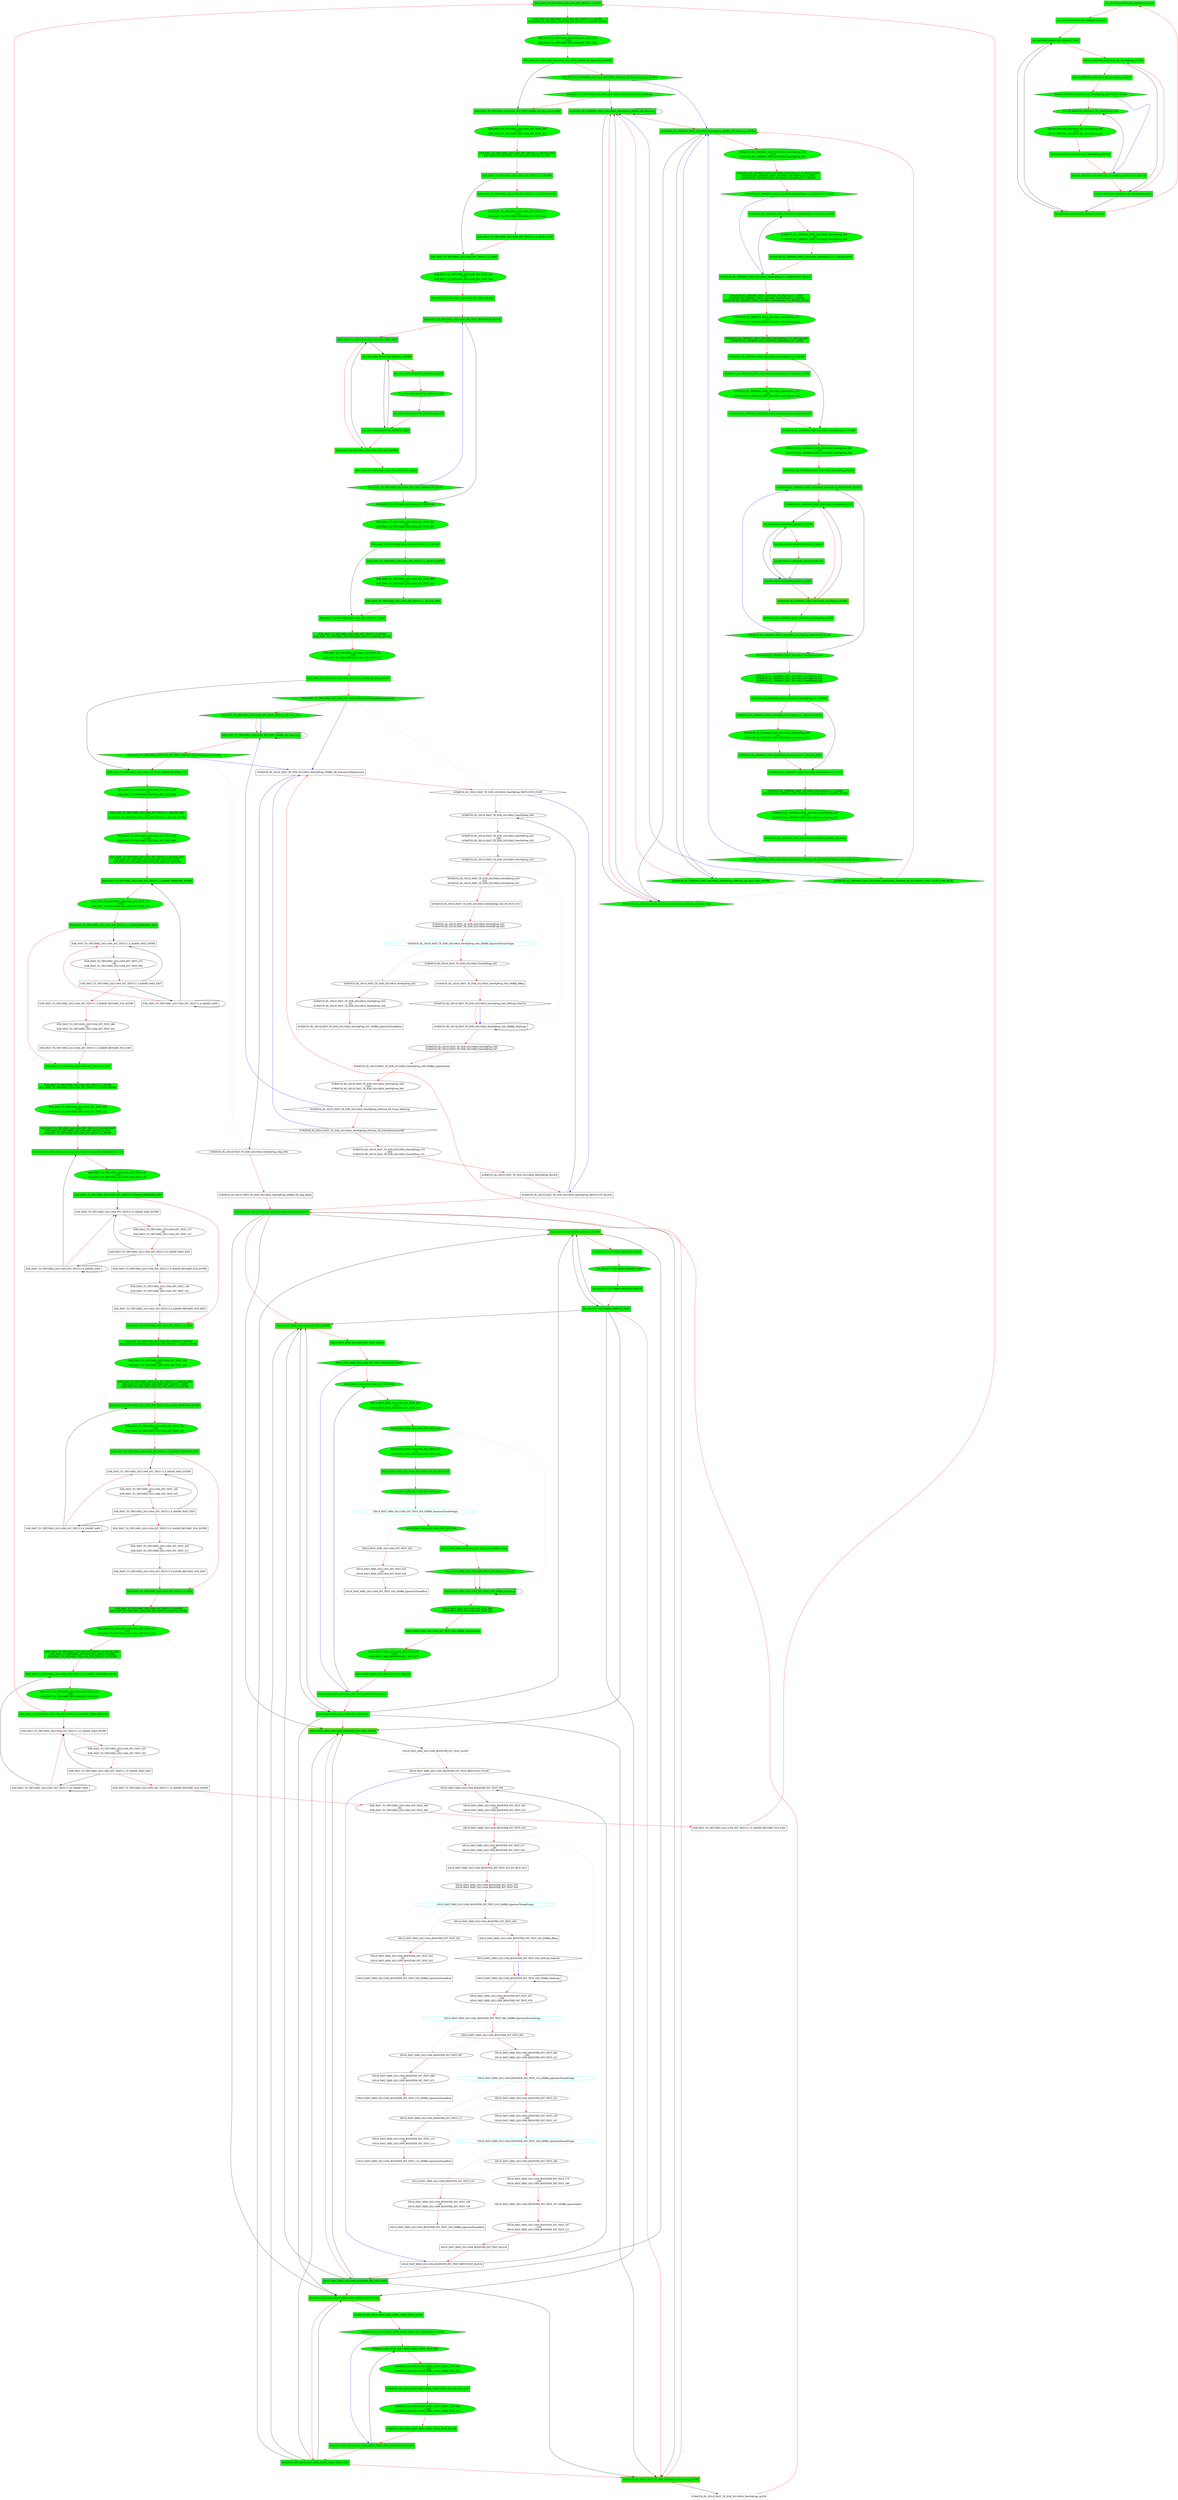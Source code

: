 digraph G {
  graph [mindist=1.0 name="-compact" nodesep=0.6 overlap=false rankdir=TB ranksep=1.0 root=Demo]
"ESR_FAST_TO_YRT1MH2_20211004_INT_TEST.C1.10_EXIT" [beamproc=undefined, bpentry=false, bpexit=false, color=black, fillcolor=green, patentry=false, patexit=false, pattern=ESR_FAST_TO_YRT1MH2_20211004_INT_TEST, qhi=false, qil=false, qlo=false, shape=rectangle, style=filled, tperiod=10000, type=block];
"ESR_FAST_TO_YRT1MH2_20211004_INT_TEST.C1.10_MANIP_PERFORM_ENTRY" [beamproc=undefined, bpentry=false, bpexit=false, color=black, fillcolor=green, patentry=false, patexit=false, pattern=ESR_FAST_TO_YRT1MH2_20211004_INT_TEST, qhi=false, qil=false, qlo=false, shape=rectangle, style=filled, tperiod=10000, type=block];
"ESR_FAST_TO_YRT1MH2_20211004_INT_TEST.C1.10_MANIP_PERFORM_EXIT" [beamproc=undefined, bpentry=false, bpexit=false, color=black, fillcolor=green, patentry=false, patexit=false, pattern=ESR_FAST_TO_YRT1MH2_20211004_INT_TEST, qhi=false, qil=false, qlo=true, shape=rectangle, style=filled, tperiod=318000000, type=block];
"ESR_FAST_TO_YRT1MH2_20211004_INT_TEST.C1.10_MANIP_RESTART_FGS_ENTRY" [beamproc=undefined, bpentry=false, bpexit=false, color=black, fillcolor=white, patentry=false, patexit=false, pattern=ESR_FAST_TO_YRT1MH2_20211004_INT_TEST, qhi=false, qil=false, qlo=false, shape=rectangle, style=filled, tperiod=10000, type=block];
"ESR_FAST_TO_YRT1MH2_20211004_INT_TEST.C1.10_MANIP_RESTART_FGS_EXIT" [beamproc=undefined, bpentry=false, bpexit=false, color=black, fillcolor=white, patentry=false, patexit=false, pattern=ESR_FAST_TO_YRT1MH2_20211004_INT_TEST, qhi=false, qil=false, qlo=false, shape=rectangle, style=filled, tperiod=196000000, type=block];
"ESR_FAST_TO_YRT1MH2_20211004_INT_TEST.C1.10_MANIP_SAFE" [beamproc=undefined, bpentry=false, bpexit=false, color=black, fillcolor=white, patentry=false, patexit=false, pattern=ESR_FAST_TO_YRT1MH2_20211004_INT_TEST, qhi=false, qil=false, qlo=true, shape=rectangle, style=filled, tperiod=10000000, type=block];
"ESR_FAST_TO_YRT1MH2_20211004_INT_TEST.C1.10_MANIP_WAIT_ENTRY" [beamproc=undefined, bpentry=false, bpexit=false, color=black, fillcolor=white, patentry=false, patexit=false, pattern=ESR_FAST_TO_YRT1MH2_20211004_INT_TEST, qhi=false, qil=false, qlo=false, shape=rectangle, style=filled, tperiod=10000, type=block];
"ESR_FAST_TO_YRT1MH2_20211004_INT_TEST.C1.10_MANIP_WAIT_EXIT" [beamproc=undefined, bpentry=false, bpexit=false, color=black, fillcolor=white, patentry=false, patexit=false, pattern=ESR_FAST_TO_YRT1MH2_20211004_INT_TEST, qhi=false, qil=false, qlo=true, shape=rectangle, style=filled, tperiod=196000000, type=block];
"ESR_FAST_TO_YRT1MH2_20211004_INT_TEST.C1.12_BLOCK_ENTRY" [beamproc=undefined, bpentry=false, bpexit=false, color=black, fillcolor=green, patentry=false, patexit=false, pattern=ESR_FAST_TO_YRT1MH2_20211004_INT_TEST, qhi=false, qil=false, qlo=false, shape=rectangle, style=filled, tperiod=10000, type=block];
"ESR_FAST_TO_YRT1MH2_20211004_INT_TEST.C1.12_BLOCK_EXIT" [beamproc=undefined, bpentry=false, bpexit=false, color=black, fillcolor=green, patentry=false, patexit=false, pattern=ESR_FAST_TO_YRT1MH2_20211004_INT_TEST, qhi=false, qil=false, qlo=false, shape=rectangle, style=filled, tperiod=2392020000, type=block];
"ESR_FAST_TO_YRT1MH2_20211004_INT_TEST.C1.12_ENTRY" [beamproc=undefined, bpentry=false, bpexit=false, color=black, fillcolor=green, patentry=false, patexit=false, pattern=ESR_FAST_TO_YRT1MH2_20211004_INT_TEST, qhi=false, qil=false, qlo=true, shape=rectangle, style=filled, tperiod=10000, type=block];
"ESR_FAST_TO_YRT1MH2_20211004_INT_TEST.C1.12_EXIT" [beamproc=undefined, bpentry=false, bpexit=false, color=black, fillcolor=green, patentry=false, patexit=false, pattern=ESR_FAST_TO_YRT1MH2_20211004_INT_TEST, qhi=false, qil=false, qlo=false, shape=rectangle, style=filled, tperiod=10000, type=block];
"ESR_FAST_TO_YRT1MH2_20211004_INT_TEST.C1.1_BLOCK_ENTRY" [beamproc=undefined, bpentry=false, bpexit=false, color=black, fillcolor=green, patentry=false, patexit=false, pattern=ESR_FAST_TO_YRT1MH2_20211004_INT_TEST, qhi=false, qil=false, qlo=false, shape=rectangle, style=filled, tperiod=10000, type=block];
"ESR_FAST_TO_YRT1MH2_20211004_INT_TEST.C1.1_BLOCK_EXIT" [beamproc=undefined, bpentry=false, bpexit=false, color=black, fillcolor=green, patentry=false, patexit=false, pattern=ESR_FAST_TO_YRT1MH2_20211004_INT_TEST, qhi=false, qil=false, qlo=false, shape=rectangle, style=filled, tperiod=2324000000, type=block];
"ESR_FAST_TO_YRT1MH2_20211004_INT_TEST.C1.1_ENTRY" [beamproc=undefined, bpentry=false, bpexit=false, color=black, fillcolor=green, patentry=false, patexit=false, pattern=ESR_FAST_TO_YRT1MH2_20211004_INT_TEST, qhi=false, qil=false, qlo=true, shape=rectangle, style=filled, tperiod=20000000, type=block];
"ESR_FAST_TO_YRT1MH2_20211004_INT_TEST.C1.1_EXIT" [beamproc=undefined, bpentry=false, bpexit=false, color=black, fillcolor=green, patentry=false, patexit=false, pattern=ESR_FAST_TO_YRT1MH2_20211004_INT_TEST, qhi=false, qil=false, qlo=false, shape=rectangle, style=filled, tperiod=10000, type=block];
"ESR_FAST_TO_YRT1MH2_20211004_INT_TEST.C1.4_EXIT" [beamproc=undefined, bpentry=false, bpexit=false, color=black, fillcolor=green, patentry=false, patexit=false, pattern=ESR_FAST_TO_YRT1MH2_20211004_INT_TEST, qhi=false, qil=false, qlo=false, shape=rectangle, style=filled, tperiod=10000, type=block];
"ESR_FAST_TO_YRT1MH2_20211004_INT_TEST.C1.4_MANIP_PERFORM_ENTRY" [beamproc=undefined, bpentry=false, bpexit=false, color=black, fillcolor=green, patentry=false, patexit=false, pattern=ESR_FAST_TO_YRT1MH2_20211004_INT_TEST, qhi=false, qil=false, qlo=false, shape=rectangle, style=filled, tperiod=10000, type=block];
"ESR_FAST_TO_YRT1MH2_20211004_INT_TEST.C1.4_MANIP_PERFORM_EXIT" [beamproc=undefined, bpentry=false, bpexit=false, color=black, fillcolor=green, patentry=false, patexit=false, pattern=ESR_FAST_TO_YRT1MH2_20211004_INT_TEST, qhi=false, qil=false, qlo=true, shape=rectangle, style=filled, tperiod=318000000, type=block];
"ESR_FAST_TO_YRT1MH2_20211004_INT_TEST.C1.4_MANIP_RESTART_FGS_ENTRY" [beamproc=undefined, bpentry=false, bpexit=false, color=black, fillcolor=white, patentry=false, patexit=false, pattern=ESR_FAST_TO_YRT1MH2_20211004_INT_TEST, qhi=false, qil=false, qlo=false, shape=rectangle, style=filled, tperiod=10000, type=block];
"ESR_FAST_TO_YRT1MH2_20211004_INT_TEST.C1.4_MANIP_RESTART_FGS_EXIT" [beamproc=undefined, bpentry=false, bpexit=false, color=black, fillcolor=white, patentry=false, patexit=false, pattern=ESR_FAST_TO_YRT1MH2_20211004_INT_TEST, qhi=false, qil=false, qlo=false, shape=rectangle, style=filled, tperiod=196000000, type=block];
"ESR_FAST_TO_YRT1MH2_20211004_INT_TEST.C1.4_MANIP_SAFE" [beamproc=undefined, bpentry=false, bpexit=false, color=black, fillcolor=white, patentry=false, patexit=false, pattern=ESR_FAST_TO_YRT1MH2_20211004_INT_TEST, qhi=false, qil=false, qlo=true, shape=rectangle, style=filled, tperiod=10000000, type=block];
"ESR_FAST_TO_YRT1MH2_20211004_INT_TEST.C1.4_MANIP_WAIT_ENTRY" [beamproc=undefined, bpentry=false, bpexit=false, color=black, fillcolor=white, patentry=false, patexit=false, pattern=ESR_FAST_TO_YRT1MH2_20211004_INT_TEST, qhi=false, qil=false, qlo=false, shape=rectangle, style=filled, tperiod=10000, type=block];
"ESR_FAST_TO_YRT1MH2_20211004_INT_TEST.C1.4_MANIP_WAIT_EXIT" [beamproc=undefined, bpentry=false, bpexit=false, color=black, fillcolor=white, patentry=false, patexit=false, pattern=ESR_FAST_TO_YRT1MH2_20211004_INT_TEST, qhi=false, qil=false, qlo=true, shape=rectangle, style=filled, tperiod=196000000, type=block];
"ESR_FAST_TO_YRT1MH2_20211004_INT_TEST.C1.6_EXIT" [beamproc=undefined, bpentry=false, bpexit=false, color=black, fillcolor=green, patentry=false, patexit=false, pattern=ESR_FAST_TO_YRT1MH2_20211004_INT_TEST, qhi=false, qil=false, qlo=false, shape=rectangle, style=filled, tperiod=10000, type=block];
"ESR_FAST_TO_YRT1MH2_20211004_INT_TEST.C1.6_MANIP_PERFORM_ENTRY" [beamproc=undefined, bpentry=false, bpexit=false, color=black, fillcolor=green, patentry=false, patexit=false, pattern=ESR_FAST_TO_YRT1MH2_20211004_INT_TEST, qhi=false, qil=false, qlo=false, shape=rectangle, style=filled, tperiod=10000, type=block];
"ESR_FAST_TO_YRT1MH2_20211004_INT_TEST.C1.6_MANIP_PERFORM_EXIT" [beamproc=undefined, bpentry=false, bpexit=false, color=black, fillcolor=green, patentry=false, patexit=false, pattern=ESR_FAST_TO_YRT1MH2_20211004_INT_TEST, qhi=false, qil=false, qlo=true, shape=rectangle, style=filled, tperiod=318000000, type=block];
"ESR_FAST_TO_YRT1MH2_20211004_INT_TEST.C1.6_MANIP_RESTART_FGS_ENTRY" [beamproc=undefined, bpentry=false, bpexit=false, color=black, fillcolor=white, patentry=false, patexit=false, pattern=ESR_FAST_TO_YRT1MH2_20211004_INT_TEST, qhi=false, qil=false, qlo=false, shape=rectangle, style=filled, tperiod=10000, type=block];
"ESR_FAST_TO_YRT1MH2_20211004_INT_TEST.C1.6_MANIP_RESTART_FGS_EXIT" [beamproc=undefined, bpentry=false, bpexit=false, color=black, fillcolor=white, patentry=false, patexit=false, pattern=ESR_FAST_TO_YRT1MH2_20211004_INT_TEST, qhi=false, qil=false, qlo=false, shape=rectangle, style=filled, tperiod=196000000, type=block];
"ESR_FAST_TO_YRT1MH2_20211004_INT_TEST.C1.6_MANIP_SAFE" [beamproc=undefined, bpentry=false, bpexit=false, color=black, fillcolor=white, patentry=false, patexit=false, pattern=ESR_FAST_TO_YRT1MH2_20211004_INT_TEST, qhi=false, qil=false, qlo=true, shape=rectangle, style=filled, tperiod=10000000, type=block];
"ESR_FAST_TO_YRT1MH2_20211004_INT_TEST.C1.6_MANIP_WAIT_ENTRY" [beamproc=undefined, bpentry=false, bpexit=false, color=black, fillcolor=white, patentry=false, patexit=false, pattern=ESR_FAST_TO_YRT1MH2_20211004_INT_TEST, qhi=false, qil=false, qlo=false, shape=rectangle, style=filled, tperiod=10000, type=block];
"ESR_FAST_TO_YRT1MH2_20211004_INT_TEST.C1.6_MANIP_WAIT_EXIT" [beamproc=undefined, bpentry=false, bpexit=false, color=black, fillcolor=white, patentry=false, patexit=false, pattern=ESR_FAST_TO_YRT1MH2_20211004_INT_TEST, qhi=false, qil=false, qlo=true, shape=rectangle, style=filled, tperiod=196000000, type=block];
"ESR_FAST_TO_YRT1MH2_20211004_INT_TEST.C1.8_EXIT" [beamproc=undefined, bpentry=false, bpexit=false, color=black, fillcolor=green, patentry=false, patexit=false, pattern=ESR_FAST_TO_YRT1MH2_20211004_INT_TEST, qhi=false, qil=false, qlo=false, shape=rectangle, style=filled, tperiod=10000, type=block];
"ESR_FAST_TO_YRT1MH2_20211004_INT_TEST.C1.8_MANIP_PERFORM_ENTRY" [beamproc=undefined, bpentry=false, bpexit=false, color=black, fillcolor=green, patentry=false, patexit=false, pattern=ESR_FAST_TO_YRT1MH2_20211004_INT_TEST, qhi=false, qil=false, qlo=false, shape=rectangle, style=filled, tperiod=10000, type=block];
"ESR_FAST_TO_YRT1MH2_20211004_INT_TEST.C1.8_MANIP_PERFORM_EXIT" [beamproc=undefined, bpentry=false, bpexit=false, color=black, fillcolor=green, patentry=false, patexit=false, pattern=ESR_FAST_TO_YRT1MH2_20211004_INT_TEST, qhi=false, qil=false, qlo=true, shape=rectangle, style=filled, tperiod=318000000, type=block];
"ESR_FAST_TO_YRT1MH2_20211004_INT_TEST.C1.8_MANIP_RESTART_FGS_ENTRY" [beamproc=undefined, bpentry=false, bpexit=false, color=black, fillcolor=white, patentry=false, patexit=false, pattern=ESR_FAST_TO_YRT1MH2_20211004_INT_TEST, qhi=false, qil=false, qlo=false, shape=rectangle, style=filled, tperiod=10000, type=block];
"ESR_FAST_TO_YRT1MH2_20211004_INT_TEST.C1.8_MANIP_RESTART_FGS_EXIT" [beamproc=undefined, bpentry=false, bpexit=false, color=black, fillcolor=white, patentry=false, patexit=false, pattern=ESR_FAST_TO_YRT1MH2_20211004_INT_TEST, qhi=false, qil=false, qlo=false, shape=rectangle, style=filled, tperiod=196000000, type=block];
"ESR_FAST_TO_YRT1MH2_20211004_INT_TEST.C1.8_MANIP_SAFE" [beamproc=undefined, bpentry=false, bpexit=false, color=black, fillcolor=white, patentry=false, patexit=false, pattern=ESR_FAST_TO_YRT1MH2_20211004_INT_TEST, qhi=false, qil=false, qlo=true, shape=rectangle, style=filled, tperiod=10000000, type=block];
"ESR_FAST_TO_YRT1MH2_20211004_INT_TEST.C1.8_MANIP_WAIT_ENTRY" [beamproc=undefined, bpentry=false, bpexit=false, color=black, fillcolor=white, patentry=false, patexit=false, pattern=ESR_FAST_TO_YRT1MH2_20211004_INT_TEST, qhi=false, qil=false, qlo=false, shape=rectangle, style=filled, tperiod=10000, type=block];
"ESR_FAST_TO_YRT1MH2_20211004_INT_TEST.C1.8_MANIP_WAIT_EXIT" [beamproc=undefined, bpentry=false, bpexit=false, color=black, fillcolor=white, patentry=false, patexit=false, pattern=ESR_FAST_TO_YRT1MH2_20211004_INT_TEST, qhi=false, qil=false, qlo=true, shape=rectangle, style=filled, tperiod=196000000, type=block];
ESR_FAST_TO_YRT1MH2_20211004_INT_TEST_000 [beamin=0, beamproc=undefined, bpcstart=0, bpentry=false, bpexit=false, bpid=31, color=black, evtno=255, fid=1, fillcolor=green, gid=340, id="0x11540ff000c007c0", par="0x00000c0000000000", patentry=false, patexit=false, pattern=ESR_FAST_TO_YRT1MH2_20211004_INT_TEST, reqnobeam=0, shape=oval, sid=12, style=filled, tef=0, toffs=0, type=tmsg, vacc=0];
ESR_FAST_TO_YRT1MH2_20211004_INT_TEST_ALIGN [beamproc=undefined, bpentry=false, bpexit=false, color=black, fillcolor=green, patentry=false, patexit=false, pattern=ESR_FAST_TO_YRT1MH2_20211004_INT_TEST, qhi=false, qil=false, qlo=false, shape=rectangle, style="dotted, filled", tperiod=10000, type=blockalign];
ESR_FAST_TO_YRT1MH2_20211004_INT_TEST_BLOCK [beamproc=undefined, bpentry=false, bpexit=false, color=black, fillcolor=green, patentry=false, patexit=false, pattern=ESR_FAST_TO_YRT1MH2_20211004_INT_TEST, qhi=false, qil=false, qlo=false, shape=rectangle, style=filled, tperiod=57980000, type=block];
ESR_FAST_TO_YRT1MH2_20211004_INT_TEST_DMBlk_SR_BReq_ENTRY [beamproc=undefined, bpentry=false, bpexit=false, color=black, fillcolor=green, patentry=false, patexit=false, pattern=ESR_FAST_TO_YRT1MH2_20211004_INT_TEST, qhi=false, qil=false, qlo=true, shape=rectangle, style=filled, tperiod=336020000, type=block];
ESR_FAST_TO_YRT1MH2_20211004_INT_TEST_DMBlk_SR_BReq_EXIT [beamproc=undefined, bpentry=false, bpexit=false, color=black, fillcolor=green, patentry=false, patexit=false, pattern=ESR_FAST_TO_YRT1MH2_20211004_INT_TEST, qhi=false, qil=false, qlo=false, shape=rectangle, style=filled, tperiod=10000, type=block];
ESR_FAST_TO_YRT1MH2_20211004_INT_TEST_DMBlk_SR_Skip_Flush_ENTRY [beamproc=undefined, bpentry=false, bpexit=false, color=black, fillcolor=green, patentry=false, patexit=false, pattern=ESR_FAST_TO_YRT1MH2_20211004_INT_TEST, qhi=false, qil=false, qlo=true, shape=rectangle, style=filled, tperiod=1247000000, type=block];
ESR_FAST_TO_YRT1MH2_20211004_INT_TEST_DMBlk_SR_Skip_Flush_EXIT [beamproc=undefined, bpentry=false, bpexit=false, color=black, fillcolor=green, patentry=false, patexit=false, pattern=ESR_FAST_TO_YRT1MH2_20211004_INT_TEST, qhi=false, qil=false, qlo=false, shape=rectangle, style=filled, tperiod=10000, type=block];
ESR_FAST_TO_YRT1MH2_20211004_INT_TEST_DMBlk_SR_WaitLoop [beamproc=undefined, bpentry=false, bpexit=false, color=black, fillcolor=green, patentry=false, patexit=false, pattern=ESR_FAST_TO_YRT1MH2_20211004_INT_TEST, qhi=true, qil=true, qlo=true, shape=rectangle, style=filled, tperiod=100000, type=block];
ESR_FAST_TO_YRT1MH2_20211004_INT_TEST_DMCmd_SR_Flow_Wait [beamproc=undefined, bpentry=false, bpexit=false, color=black, fillcolor=green, patentry=false, patexit=false, pattern=ESR_FAST_TO_YRT1MH2_20211004_INT_TEST, prio=0, shape=hexagon, style=filled, toffs=0, tvalid=0, type=flow];
ESR_FAST_TO_YRT1MH2_20211004_INT_TEST_DMCmd_SR_Flush_WaitLoop [beamproc=undefined, bpentry=false, bpexit=false, color=black, fillcolor=green, patentry=false, patexit=false, pattern=ESR_FAST_TO_YRT1MH2_20211004_INT_TEST, prio=1, qhi=false, qil=false, qlo=true, shape=hexagon, style=filled, toffs=0, tvalid=0, type=flush];
ESR_FAST_TO_YRT1MH2_20211004_INT_TEST_DMCmd_SR_Flush_WaitLoop_OUTER [beamproc=undefined, bpentry=false, bpexit=false, color=black, fillcolor=green, patentry=false, patexit=false, pattern=ESR_FAST_TO_YRT1MH2_20211004_INT_TEST, prio=1, qhi=false, qil=false, qlo=true, shape=hexagon, style=filled, toffs=0, tvalid=0, type=flush];
ESR_FAST_TO_YRT1MH2_20211004_INT_TEST_DMCmd_SR_SwitchInjectionCtxOff [beamproc=undefined, bpentry=false, bpexit=false, color=black, fillcolor=green, patentry=false, patexit=false, pattern=ESR_FAST_TO_YRT1MH2_20211004_INT_TEST, shape=pentagon, style=filled, toffs=0, type=switch];
ESR_FAST_TO_YRT1MH2_20211004_INT_TEST_DMCmd_SR_SwitchInjectionCtxOn [beamproc=undefined, bpentry=false, bpexit=false, color=black, fillcolor=green, patentry=false, patexit=false, pattern=ESR_FAST_TO_YRT1MH2_20211004_INT_TEST, shape=pentagon, style=filled, toffs=0, type=switch];
ESR_FAST_TO_YRT1MH2_20211004_INT_TEST_ENTRY [beamproc=undefined, bpentry=false, bpexit=false, color=darkorange3, fillcolor=green, patentry=true, patexit=false, pattern=ESR_FAST_TO_YRT1MH2_20211004_INT_TEST, penwidth=2, qhi=false, qil=false, qlo=true, shape=rectangle, style=filled, tperiod=10000, type=block];
ESR_FAST_TO_YRT1MH2_20211004_INT_TEST_EXIT [beamproc=undefined, bpentry=false, bpexit=false, color=purple, fillcolor=green, patentry=false, patexit=true, pattern=ESR_FAST_TO_YRT1MH2_20211004_INT_TEST, penwidth=2, qhi=false, qil=false, qlo=true, shape=rectangle, style=filled, tperiod=10000, type=block];
ESR_FAST_TO_YRT1MH2_20211004_INT_TEST_REPCOUNT_BLOCK [beamproc=undefined, bpentry=false, bpexit=false, color=black, fillcolor=green, patentry=false, patexit=false, pattern=ESR_FAST_TO_YRT1MH2_20211004_INT_TEST, qhi=false, qil=false, qlo=true, shape=rectangle, style=filled, tperiod=10000, type=block];
ESR_FAST_TO_YRT1MH2_20211004_INT_TEST_REPCOUNT_FLOW [beamproc=undefined, bpentry=false, bpexit=false, color=black, fillcolor=green, patentry=false, patexit=false, pattern=ESR_FAST_TO_YRT1MH2_20211004_INT_TEST, prio=0, shape=hexagon, style=filled, toffs=0, tvalid=0, type=flow];
SA_20210717122749806_DEFAULT_000 [beamin=0, beamproc=undefined, bpcstart=0, bpentry=false, bpexit=false, bpid=0, color=black, evtno=255, fid=1, fillcolor=green, gid=300, id="0x112c0ff000000000", par="0x0000000000000000", patentry=false, patexit=false, pattern=SA_20210717122749806_DEFAULT, reqnobeam=0, shape=oval, sid=0, style=filled, tef=0, toffs=500000, type=tmsg, vacc=0];
SA_20210717122749806_DEFAULT_ALIGN [beamproc=undefined, bpentry=false, bpexit=false, color=black, fillcolor=green, patentry=false, patexit=false, pattern=SA_20210717122749806_DEFAULT, qhi=false, qil=false, qlo=false, shape=rectangle, style="dotted, filled", tperiod=10000, type=blockalign];
SA_20210717122749806_DEFAULT_BLOCK [beamproc=undefined, bpentry=false, bpexit=false, color=black, fillcolor=green, patentry=false, patexit=false, pattern=SA_20210717122749806_DEFAULT, qhi=false, qil=false, qlo=false, shape=rectangle, style=filled, tperiod=1000000000, type=block];
SA_20210717122749806_DEFAULT_ENTRY [beamproc=undefined, bpentry=false, bpexit=false, color=darkorange3, fillcolor=green, patentry=true, patexit=false, pattern=SA_20210717122749806_DEFAULT, penwidth=2, qhi=false, qil=false, qlo=true, shape=rectangle, style=filled, tperiod=10000, type=block];
SA_20210717122749806_DEFAULT_EXIT [beamproc=undefined, bpentry=false, bpexit=false, color=purple, fillcolor=green, patentry=false, patexit=true, pattern=SA_20210717122749806_DEFAULT, penwidth=2, qhi=false, qil=false, qlo=true, shape=rectangle, style=filled, tperiod=10000, type=block];
SA_20210824113204558_DEFAULT_ALIGN [beamproc=undefined, bpentry=false, bpexit=false, color=black, fillcolor=green, patentry=false, patexit=false, pattern=SA_20210824113204558_DEFAULT, qhi=false, qil=false, qlo=false, shape=rectangle, style="dotted, filled", tperiod=10000, type=blockalign];
SA_20210824113204558_DEFAULT_BLOCK [beamproc=undefined, bpentry=false, bpexit=false, color=black, fillcolor=green, patentry=false, patexit=false, pattern=SA_20210824113204558_DEFAULT, qhi=false, qil=false, qlo=false, shape=rectangle, style=filled, tperiod=1000000000, type=block];
SA_20210824113204558_DEFAULT_ENTRY [beamproc=undefined, bpentry=false, bpexit=false, color=darkorange3, fillcolor=green, patentry=true, patexit=false, pattern=SA_20210824113204558_DEFAULT, penwidth=2, qhi=false, qil=false, qlo=true, shape=rectangle, style=filled, tperiod=10000, type=block];
SA_20210824113204558_DEFAULT_EXIT [beamproc=undefined, bpentry=false, bpexit=false, color=purple, fillcolor=green, patentry=false, patexit=true, pattern=SA_20210824113204558_DEFAULT, penwidth=2, qhi=false, qil=false, qlo=true, shape=rectangle, style=filled, tperiod=10000, type=block];
SA_20210923100831305_DEFAULT_ALIGN [beamproc=undefined, bpentry=false, bpexit=false, color=black, fillcolor=green, patentry=false, patexit=false, pattern=SA_20210923100831305_DEFAULT, qhi=false, qil=false, qlo=false, shape=rectangle, style="dotted, filled", tperiod=10000, type=blockalign];
SA_20210923100831305_DEFAULT_BLOCK [beamproc=undefined, bpentry=false, bpexit=false, color=black, fillcolor=green, patentry=false, patexit=false, pattern=SA_20210923100831305_DEFAULT, qhi=false, qil=false, qlo=false, shape=rectangle, style=filled, tperiod=1000000000, type=block];
SA_20210923100831305_DEFAULT_ENTRY [beamproc=undefined, bpentry=false, bpexit=false, color=darkorange3, fillcolor=green, patentry=true, patexit=false, pattern=SA_20210923100831305_DEFAULT, penwidth=2, qhi=false, qil=false, qlo=true, shape=rectangle, style=filled, tperiod=10000, type=block];
SA_20210923100831305_DEFAULT_EXIT [beamproc=undefined, bpentry=false, bpexit=false, color=purple, fillcolor=green, patentry=false, patexit=true, pattern=SA_20210923100831305_DEFAULT, penwidth=2, qhi=false, qil=false, qlo=true, shape=rectangle, style=filled, tperiod=10000, type=block];
SA_20211005140410749_DEFAULT_000 [beamin=0, beamproc=undefined, bpcstart=0, bpentry=false, bpexit=false, bpid=0, color=black, evtno=255, fid=1, fillcolor=green, gid=340, id="0x11540ff000000000", par="0x0000000000000000", patentry=false, patexit=false, pattern=SA_20211005140410749_DEFAULT, reqnobeam=0, shape=oval, sid=0, style=filled, tef=0, toffs=500000, type=tmsg, vacc=0];
SA_20211005140410749_DEFAULT_ALIGN [beamproc=undefined, bpentry=false, bpexit=false, color=black, fillcolor=green, patentry=false, patexit=false, pattern=SA_20211005140410749_DEFAULT, qhi=false, qil=false, qlo=false, shape=rectangle, style="dotted, filled", tperiod=10000, type=blockalign];
SA_20211005140410749_DEFAULT_BLOCK [beamproc=undefined, bpentry=false, bpexit=false, color=black, fillcolor=green, patentry=false, patexit=false, pattern=SA_20211005140410749_DEFAULT, qhi=false, qil=false, qlo=false, shape=rectangle, style=filled, tperiod=1000000000, type=block];
SA_20211005140410749_DEFAULT_ENTRY [beamproc=undefined, bpentry=false, bpexit=false, color=darkorange3, fillcolor=green, patentry=true, patexit=false, pattern=SA_20211005140410749_DEFAULT, penwidth=2, qhi=false, qil=false, qlo=true, shape=rectangle, style=filled, tperiod=10000, type=block];
SA_20211005140410749_DEFAULT_EXIT [beamproc=undefined, bpentry=false, bpexit=false, color=purple, fillcolor=green, patentry=false, patexit=true, pattern=SA_20211005140410749_DEFAULT, penwidth=2, qhi=false, qil=false, qlo=true, shape=rectangle, style=filled, tperiod=10000, type=block];
SCRATCH_HH_SIS18_FAST_HHD_LONG_TERM_TEST_000 [beamin=0, beamproc=undefined, bpcstart=0, bpentry=false, bpexit=false, bpid=47, color=black, evtno=255, fid=1, fillcolor=green, gid=300, id="0x112c0ff000900bc0", par="0x00001c0000000000", patentry=false, patexit=false, pattern=SCRATCH_HH_SIS18_FAST_HHD_LONG_TERM_TEST, reqnobeam=0, shape=oval, sid=9, style=filled, tef=0, toffs=0, type=tmsg, vacc=0];
SCRATCH_HH_SIS18_FAST_HHD_LONG_TERM_TEST_026_FG_RUN_OUT [beamproc=undefined, bpentry=false, bpexit=false, color=black, fillcolor=green, patentry=false, patexit=false, pattern=SCRATCH_HH_SIS18_FAST_HHD_LONG_TERM_TEST, qhi=false, qil=false, qlo=false, shape=rectangle, style=filled, tperiod=304010000, type=block];
SCRATCH_HH_SIS18_FAST_HHD_LONG_TERM_TEST_ALIGN [beamproc=undefined, bpentry=false, bpexit=false, color=black, fillcolor=green, patentry=false, patexit=false, pattern=SCRATCH_HH_SIS18_FAST_HHD_LONG_TERM_TEST, qhi=false, qil=false, qlo=false, shape=rectangle, style="dotted, filled", tperiod=10000, type=blockalign];
SCRATCH_HH_SIS18_FAST_HHD_LONG_TERM_TEST_BLOCK [beamproc=undefined, bpentry=false, bpexit=false, color=black, fillcolor=green, patentry=false, patexit=false, pattern=SCRATCH_HH_SIS18_FAST_HHD_LONG_TERM_TEST, qhi=false, qil=false, qlo=false, shape=rectangle, style=filled, tperiod=528000000, type=block];
SCRATCH_HH_SIS18_FAST_HHD_LONG_TERM_TEST_ENTRY [beamproc=undefined, bpentry=false, bpexit=false, color=darkorange3, fillcolor=green, patentry=true, patexit=false, pattern=SCRATCH_HH_SIS18_FAST_HHD_LONG_TERM_TEST, penwidth=2, qhi=false, qil=false, qlo=true, shape=rectangle, style=filled, tperiod=10000, type=block];
SCRATCH_HH_SIS18_FAST_HHD_LONG_TERM_TEST_EXIT [beamproc=undefined, bpentry=false, bpexit=false, color=purple, fillcolor=green, patentry=false, patexit=true, pattern=SCRATCH_HH_SIS18_FAST_HHD_LONG_TERM_TEST, penwidth=2, qhi=false, qil=false, qlo=true, shape=rectangle, style=filled, tperiod=10000, type=block];
SCRATCH_HH_SIS18_FAST_HHD_LONG_TERM_TEST_REPCOUNT_BLOCK [beamproc=undefined, bpentry=false, bpexit=false, color=black, fillcolor=green, patentry=false, patexit=false, pattern=SCRATCH_HH_SIS18_FAST_HHD_LONG_TERM_TEST, qhi=false, qil=false, qlo=true, shape=rectangle, style=filled, tperiod=10000, type=block];
SCRATCH_HH_SIS18_FAST_HHD_LONG_TERM_TEST_REPCOUNT_FLOW [beamproc=undefined, bpentry=false, bpexit=false, color=black, fillcolor=green, patentry=false, patexit=false, pattern=SCRATCH_HH_SIS18_FAST_HHD_LONG_TERM_TEST, prio=0, shape=hexagon, style=filled, toffs=0, tvalid=0, type=flow];
"SCRATCH_HL_CRYRING_FAST_20210824_NewFgPrep.C1.1_BLOCK_ENTRY" [beamproc=undefined, bpentry=false, bpexit=false, color=black, fillcolor=green, patentry=false, patexit=false, pattern=SCRATCH_HL_CRYRING_FAST_20210824_NewFgPrep, qhi=false, qil=false, qlo=false, shape=rectangle, style=filled, tperiod=10000, type=block];
"SCRATCH_HL_CRYRING_FAST_20210824_NewFgPrep.C1.1_BLOCK_EXIT" [beamproc=undefined, bpentry=false, bpexit=false, color=black, fillcolor=green, patentry=false, patexit=false, pattern=SCRATCH_HL_CRYRING_FAST_20210824_NewFgPrep, qhi=false, qil=false, qlo=false, shape=rectangle, style=filled, tperiod=952000000, type=block];
"SCRATCH_HL_CRYRING_FAST_20210824_NewFgPrep.C1.1_ENTRY" [beamproc=undefined, bpentry=false, bpexit=false, color=black, fillcolor=green, patentry=false, patexit=false, pattern=SCRATCH_HL_CRYRING_FAST_20210824_NewFgPrep, qhi=false, qil=false, qlo=true, shape=rectangle, style=filled, tperiod=20000000, type=block];
"SCRATCH_HL_CRYRING_FAST_20210824_NewFgPrep.C1.1_EXIT" [beamproc=undefined, bpentry=false, bpexit=false, color=black, fillcolor=green, patentry=false, patexit=false, pattern=SCRATCH_HL_CRYRING_FAST_20210824_NewFgPrep, qhi=false, qil=false, qlo=false, shape=rectangle, style=filled, tperiod=10000, type=block];
"SCRATCH_HL_CRYRING_FAST_20210824_NewFgPrep.C1.3_BLOCK_ENTRY" [beamproc=undefined, bpentry=false, bpexit=false, color=black, fillcolor=green, patentry=false, patexit=false, pattern=SCRATCH_HL_CRYRING_FAST_20210824_NewFgPrep, qhi=false, qil=false, qlo=false, shape=rectangle, style=filled, tperiod=10000, type=block];
"SCRATCH_HL_CRYRING_FAST_20210824_NewFgPrep.C1.3_BLOCK_EXIT" [beamproc=undefined, bpentry=false, bpexit=false, color=black, fillcolor=green, patentry=false, patexit=false, pattern=SCRATCH_HL_CRYRING_FAST_20210824_NewFgPrep, qhi=false, qil=false, qlo=false, shape=rectangle, style=filled, tperiod=182000000, type=block];
"SCRATCH_HL_CRYRING_FAST_20210824_NewFgPrep.C1.3_REPCOUNT_BLOCK" [beamproc=undefined, bpentry=false, bpexit=false, color=black, fillcolor=green, patentry=false, patexit=false, pattern=SCRATCH_HL_CRYRING_FAST_20210824_NewFgPrep, qhi=false, qil=false, qlo=true, shape=rectangle, style=filled, tperiod=10000, type=block];
"SCRATCH_HL_CRYRING_FAST_20210824_NewFgPrep.C1.3_REPCOUNT_FLOW" [beamproc=undefined, bpentry=false, bpexit=false, color=black, fillcolor=green, patentry=false, patexit=false, pattern=SCRATCH_HL_CRYRING_FAST_20210824_NewFgPrep, prio=0, shape=hexagon, style=filled, toffs=0, tvalid=0, type=flow];
"SCRATCH_HL_CRYRING_FAST_20210824_NewFgPrep.C1.5_BLOCK_ENTRY" [beamproc=undefined, bpentry=false, bpexit=false, color=black, fillcolor=green, patentry=false, patexit=false, pattern=SCRATCH_HL_CRYRING_FAST_20210824_NewFgPrep, qhi=false, qil=false, qlo=false, shape=rectangle, style=filled, tperiod=10000, type=block];
"SCRATCH_HL_CRYRING_FAST_20210824_NewFgPrep.C1.5_BLOCK_EXIT" [beamproc=undefined, bpentry=false, bpexit=false, color=black, fillcolor=green, patentry=false, patexit=false, pattern=SCRATCH_HL_CRYRING_FAST_20210824_NewFgPrep, qhi=false, qil=false, qlo=false, shape=rectangle, style=filled, tperiod=1038000000, type=block];
"SCRATCH_HL_CRYRING_FAST_20210824_NewFgPrep.C1.5_ENTRY" [beamproc=undefined, bpentry=false, bpexit=false, color=black, fillcolor=green, patentry=false, patexit=false, pattern=SCRATCH_HL_CRYRING_FAST_20210824_NewFgPrep, qhi=false, qil=false, qlo=true, shape=rectangle, style=filled, tperiod=10000, type=block];
"SCRATCH_HL_CRYRING_FAST_20210824_NewFgPrep.C1.5_EXIT" [beamproc=undefined, bpentry=false, bpexit=false, color=black, fillcolor=green, patentry=false, patexit=false, pattern=SCRATCH_HL_CRYRING_FAST_20210824_NewFgPrep, qhi=false, qil=false, qlo=false, shape=rectangle, style=filled, tperiod=10000, type=block];
SCRATCH_HL_CRYRING_FAST_20210824_NewFgPrep_000 [beamin=0, beamproc=undefined, bpcstart=0, bpentry=false, bpexit=false, bpid=7, color=black, evtno=259, fid=1, fillcolor=green, gid=203, id="0x10cb1030005001c0", par="0x0000080000000000", patentry=false, patexit=false, pattern=SCRATCH_HL_CRYRING_FAST_20210824_NewFgPrep, reqnobeam=0, shape=oval, sid=5, style=filled, tef=0, toffs=0, type=tmsg, vacc=0];
SCRATCH_HL_CRYRING_FAST_20210824_NewFgPrep_ALIGN [beamproc=undefined, bpentry=false, bpexit=false, color=black, fillcolor=green, patentry=false, patexit=false, pattern=SCRATCH_HL_CRYRING_FAST_20210824_NewFgPrep, qhi=false, qil=false, qlo=false, shape=rectangle, style="dotted, filled", tperiod=10000, type=blockalign];
SCRATCH_HL_CRYRING_FAST_20210824_NewFgPrep_BLOCK [beamproc=undefined, bpentry=false, bpexit=false, color=black, fillcolor=green, patentry=false, patexit=false, pattern=SCRATCH_HL_CRYRING_FAST_20210824_NewFgPrep, qhi=false, qil=false, qlo=false, shape=rectangle, style=filled, tperiod=40000000, type=block];
SCRATCH_HL_CRYRING_FAST_20210824_NewFgPrep_DMBlk_SR_BReq [beamproc=undefined, bpentry=false, bpexit=false, color=black, fillcolor=green, patentry=false, patexit=false, pattern=SCRATCH_HL_CRYRING_FAST_20210824_NewFgPrep, qhi=false, qil=false, qlo=false, shape=rectangle, style=filled, tperiod=1212000000, type=block];
SCRATCH_HL_CRYRING_FAST_20210824_NewFgPrep_DMBlk_SR_WaitLoop [beamproc=undefined, bpentry=false, bpexit=false, color=black, fillcolor=green, patentry=false, patexit=false, pattern=SCRATCH_HL_CRYRING_FAST_20210824_NewFgPrep, qhi=true, qil=true, qlo=true, shape=rectangle, style=filled, tperiod=10000, type=block];
SCRATCH_HL_CRYRING_FAST_20210824_NewFgPrep_DMBlk_SR_WaitLoop_OUTER [beamproc=undefined, bpentry=false, bpexit=false, color=black, fillcolor=green, patentry=false, patexit=false, pattern=SCRATCH_HL_CRYRING_FAST_20210824_NewFgPrep, qhi=true, qil=true, qlo=true, shape=rectangle, style=filled, tperiod=10000, type=block];
SCRATCH_HL_CRYRING_FAST_20210824_NewFgPrep_DMCmd_SR_FLUSHOVR_WAIT_LOOP_JUMP_BACK [beamproc=undefined, bpentry=false, bpexit=false, color=black, fillcolor=green, patentry=false, patexit=false, pattern=SCRATCH_HL_CRYRING_FAST_20210824_NewFgPrep, prio=2, qhi=true, qil=false, qlo=true, shape=hexagon, style=filled, toffs=0, tvalid=0, type=flush];
SCRATCH_HL_CRYRING_FAST_20210824_NewFgPrep_DMCmd_SR_FLUSHOVR_WAIT_LOOP_JUMP_BACK_OUTER [beamproc=undefined, bpentry=false, bpexit=false, color=black, fillcolor=green, patentry=false, patexit=false, pattern=SCRATCH_HL_CRYRING_FAST_20210824_NewFgPrep, prio=2, qhi=true, qil=false, qlo=true, shape=hexagon, style=filled, toffs=0, tvalid=0, type=flush];
SCRATCH_HL_CRYRING_FAST_20210824_NewFgPrep_DMCmd_SR_Flow_Wait [beamproc=undefined, bpentry=false, bpexit=false, color=black, fillcolor=green, patentry=false, patexit=false, pattern=SCRATCH_HL_CRYRING_FAST_20210824_NewFgPrep, prio=0, shape=hexagon, style=filled, toffs=0, tvalid=0, type=flow];
SCRATCH_HL_CRYRING_FAST_20210824_NewFgPrep_DMCmd_SR_Flow_Wait_OUTER [beamproc=undefined, bpentry=false, bpexit=false, color=black, fillcolor=green, patentry=false, patexit=false, pattern=SCRATCH_HL_CRYRING_FAST_20210824_NewFgPrep, prio=0, shape=hexagon, style=filled, toffs=0, tvalid=0, type=flow];
SCRATCH_HL_CRYRING_FAST_20210824_NewFgPrep_ENTRY [beamproc=undefined, bpentry=false, bpexit=false, color=darkorange3, fillcolor=green, patentry=true, patexit=false, pattern=SCRATCH_HL_CRYRING_FAST_20210824_NewFgPrep, penwidth=2, qhi=false, qil=false, qlo=true, shape=rectangle, style=filled, tperiod=10000, type=block];
SCRATCH_HL_CRYRING_FAST_20210824_NewFgPrep_EXIT [beamproc=undefined, bpentry=false, bpexit=false, color=purple, fillcolor=green, patentry=false, patexit=true, pattern=SCRATCH_HL_CRYRING_FAST_20210824_NewFgPrep, penwidth=2, qhi=false, qil=false, qlo=true, shape=rectangle, style=filled, tperiod=10000, type=block];
SCRATCH_HL_CRYRING_FAST_20210824_NewFgPrep_REPCOUNT_BLOCK [beamproc=undefined, bpentry=false, bpexit=false, color=black, fillcolor=green, patentry=false, patexit=false, pattern=SCRATCH_HL_CRYRING_FAST_20210824_NewFgPrep, qhi=false, qil=false, qlo=true, shape=rectangle, style=filled, tperiod=10000, type=block];
SCRATCH_HL_CRYRING_FAST_20210824_NewFgPrep_REPCOUNT_FLOW [beamproc=undefined, bpentry=false, bpexit=false, color=black, fillcolor=green, patentry=false, patexit=false, pattern=SCRATCH_HL_CRYRING_FAST_20210824_NewFgPrep, prio=0, shape=hexagon, style=filled, toffs=0, tvalid=0, type=flow];
SCRATCH_HL_SIS18_FAST_TE_ESR_20210824_NewFgPrep_000 [beamin=0, beamproc=undefined, bpcstart=0, bpentry=false, bpexit=false, bpid=25, color=black, evtno=255, fid=1, fillcolor=white, gid=300, id="0x112c0ff000200640", par="0x0000100000000000", patentry=false, patexit=false, pattern=SCRATCH_HL_SIS18_FAST_TE_ESR_20210824_NewFgPrep, reqnobeam=0, shape=oval, sid=2, style=filled, tef=0, toffs=0, type=tmsg, vacc=0];
SCRATCH_HL_SIS18_FAST_TE_ESR_20210824_NewFgPrep_023 [beamin=0, beamproc=undefined, bpcstart=0, bpentry=false, bpexit=false, bpid=13, color=black, evtno=350, fid=1, fillcolor=white, gid=300, id="0x112c15e000200358", par="0x0000100004122610", patentry=false, patexit=false, pattern=SCRATCH_HL_SIS18_FAST_TE_ESR_20210824_NewFgPrep, reqnobeam=1, shape=oval, sid=2, style=filled, tef=1327790771, toffs=20000024, type=tmsg, vacc=8];
SCRATCH_HL_SIS18_FAST_TE_ESR_20210824_NewFgPrep_032 [beamin=1, beamproc=undefined, bpcstart=0, bpentry=false, bpexit=false, bpid=14, color=black, evtno=39, fid=1, fillcolor=white, gid=300, id="0x112c027800200380", par="0x0000100000000000", patentry=false, patexit=false, pattern=SCRATCH_HL_SIS18_FAST_TE_ESR_20210824_NewFgPrep, reqnobeam=0, shape=oval, sid=2, style=filled, tef=0, toffs=6639984, type=tmsg, vacc=0];
SCRATCH_HL_SIS18_FAST_TE_ESR_20210824_NewFgPrep_037_DMBlk_InjectionThreadEnd [beamproc=undefined, bpentry=false, bpexit=false, color=black, fillcolor=white, patentry=false, patexit=false, pattern=SCRATCH_HL_SIS18_FAST_TE_ESR_20210824_NewFgPrep, qhi=false, qil=false, qlo=false, shape=rectangle, style=filled, tperiod=8500000, type=block];
SCRATCH_HL_SIS18_FAST_TE_ESR_20210824_NewFgPrep_042_FG_RUN_OUT [beamproc=undefined, bpentry=false, bpexit=false, color=black, fillcolor=white, patentry=false, patexit=false, pattern=SCRATCH_HL_SIS18_FAST_TE_ESR_20210824_NewFgPrep, qhi=false, qil=false, qlo=false, shape=rectangle, style=filled, tperiod=304010000, type=block];
SCRATCH_HL_SIS18_FAST_TE_ESR_20210824_NewFgPrep_044_DMBlk_InjectionThreadOrigin [beamproc=undefined, bpentry=false, bpexit=false, color=cyan, fillcolor=white, patentry=false, patexit=false, pattern=SCRATCH_HL_SIS18_FAST_TE_ESR_20210824_NewFgPrep, shape=octagon, style=filled, toffs=8, type=origin];
SCRATCH_HL_SIS18_FAST_TE_ESR_20210824_NewFgPrep_045 [beamin=1, beamproc=undefined, bpcstart=0, bpentry=false, bpexit=false, bpid=14, color=black, evtno=352, fid=1, fillcolor=white, gid=300, id="0x112c160800200398", par="0x041222d000000001", patentry=false, patexit=false, pattern=SCRATCH_HL_SIS18_FAST_TE_ESR_20210824_NewFgPrep, reqnobeam=1, shape=oval, sid=2, style=filled, tef=737656106, toffs=16, type=tmsg, vacc=8];
SCRATCH_HL_SIS18_FAST_TE_ESR_20210824_NewFgPrep_045_DMBlk_BReq [beamproc=undefined, bpentry=false, bpexit=false, color=black, fillcolor=white, patentry=false, patexit=false, pattern=SCRATCH_HL_SIS18_FAST_TE_ESR_20210824_NewFgPrep, qhi=false, qil=false, qlo=false, shape=rectangle, style=filled, tperiod=10000, type=block];
SCRATCH_HL_SIS18_FAST_TE_ESR_20210824_NewFgPrep_045_DMBlk_WaitLoop [beamproc=undefined, bpentry=false, bpexit=false, color=black, fillcolor=white, patentry=false, patexit=false, pattern=SCRATCH_HL_SIS18_FAST_TE_ESR_20210824_NewFgPrep, qhi=true, qil=true, qlo=true, shape=rectangle, style=filled, tperiod=10000, type=block];
SCRATCH_HL_SIS18_FAST_TE_ESR_20210824_NewFgPrep_045_DMCmd_Wait10s [beamproc=undefined, bpentry=false, bpexit=false, color=black, fillcolor=white, patentry=false, patexit=false, pattern=SCRATCH_HL_SIS18_FAST_TE_ESR_20210824_NewFgPrep, prio=0, shape=hexagon, style=filled, toffs=0, tvalid=0, type=flow];
SCRATCH_HL_SIS18_FAST_TE_ESR_20210824_NewFgPrep_048_DMBlk_InjectionEnd [beamproc=undefined, bpentry=false, bpexit=false, color=black, fillcolor=white, patentry=false, patexit=false, pattern=SCRATCH_HL_SIS18_FAST_TE_ESR_20210824_NewFgPrep, qhi=true, qil=true, qlo=true, shape=rectangle, style="dotted, filled", tperiod=15999976, type=blockalign];
SCRATCH_HL_SIS18_FAST_TE_ESR_20210824_NewFgPrep_ALIGN [beamproc=undefined, bpentry=false, bpexit=false, color=black, fillcolor=white, patentry=false, patexit=false, pattern=SCRATCH_HL_SIS18_FAST_TE_ESR_20210824_NewFgPrep, qhi=false, qil=false, qlo=false, shape=rectangle, style="dotted, filled", tperiod=10000, type=blockalign];
SCRATCH_HL_SIS18_FAST_TE_ESR_20210824_NewFgPrep_BLOCK [beamproc=undefined, bpentry=false, bpexit=false, color=black, fillcolor=white, patentry=false, patexit=false, pattern=SCRATCH_HL_SIS18_FAST_TE_ESR_20210824_NewFgPrep, qhi=false, qil=false, qlo=false, shape=rectangle, style=filled, tperiod=744000000, type=block];
SCRATCH_HL_SIS18_FAST_TE_ESR_20210824_NewFgPrep_DMBlk_SR_ExecuteOrSkipDecision [beamproc=undefined, bpentry=false, bpexit=false, color=black, fillcolor=white, patentry=false, patexit=false, pattern=SCRATCH_HL_SIS18_FAST_TE_ESR_20210824_NewFgPrep, qhi=false, qil=false, qlo=false, shape=rectangle, style=filled, tperiod=10000, type=block];
SCRATCH_HL_SIS18_FAST_TE_ESR_20210824_NewFgPrep_DMBlk_SR_Skip_Block [beamproc=undefined, bpentry=false, bpexit=false, color=black, fillcolor=white, patentry=false, patexit=false, pattern=SCRATCH_HL_SIS18_FAST_TE_ESR_20210824_NewFgPrep, qhi=false, qil=false, qlo=false, shape=rectangle, style=filled, tperiod=40000000, type=block];
SCRATCH_HL_SIS18_FAST_TE_ESR_20210824_NewFgPrep_DMCmd_SR_Flush_WaitLoop [beamproc=undefined, bpentry=false, bpexit=false, color=black, fillcolor=white, patentry=false, patexit=false, pattern=SCRATCH_HL_SIS18_FAST_TE_ESR_20210824_NewFgPrep, prio=1, qhi=false, qil=false, qlo=true, shape=hexagon, style=filled, toffs=399000000, tvalid=0, type=flush];
SCRATCH_HL_SIS18_FAST_TE_ESR_20210824_NewFgPrep_DMCmd_SR_SwitchExecutionOff [beamproc=undefined, bpentry=false, bpexit=false, color=black, fillcolor=white, patentry=false, patexit=false, pattern=SCRATCH_HL_SIS18_FAST_TE_ESR_20210824_NewFgPrep, shape=pentagon, style=filled, toffs=399000000, type=switch];
SCRATCH_HL_SIS18_FAST_TE_ESR_20210824_NewFgPrep_ENTRY [beamproc=undefined, bpentry=false, bpexit=false, color=darkorange3, fillcolor=green, patentry=true, patexit=false, pattern=SCRATCH_HL_SIS18_FAST_TE_ESR_20210824_NewFgPrep, penwidth=2, qhi=false, qil=false, qlo=true, shape=rectangle, style=filled, tperiod=10000, type=block];
SCRATCH_HL_SIS18_FAST_TE_ESR_20210824_NewFgPrep_EXIT [beamproc=undefined, bpentry=false, bpexit=false, color=purple, fillcolor=green, patentry=false, patexit=true, pattern=SCRATCH_HL_SIS18_FAST_TE_ESR_20210824_NewFgPrep, penwidth=2, qhi=false, qil=false, qlo=true, shape=rectangle, style=filled, tperiod=10000, type=block];
SCRATCH_HL_SIS18_FAST_TE_ESR_20210824_NewFgPrep_REPCOUNT_BLOCK [beamproc=undefined, bpentry=false, bpexit=false, color=black, fillcolor=white, patentry=false, patexit=false, pattern=SCRATCH_HL_SIS18_FAST_TE_ESR_20210824_NewFgPrep, qhi=false, qil=false, qlo=true, shape=rectangle, style=filled, tperiod=10000, type=block];
SCRATCH_HL_SIS18_FAST_TE_ESR_20210824_NewFgPrep_REPCOUNT_FLOW [beamproc=undefined, bpentry=false, bpexit=false, color=black, fillcolor=white, patentry=false, patexit=false, pattern=SCRATCH_HL_SIS18_FAST_TE_ESR_20210824_NewFgPrep, prio=0, shape=hexagon, style=filled, toffs=0, tvalid=0, type=flow];
SCRATCH_HL_SIS18_FAST_TE_ESR_20210824_NewFgPrep_Skip_000 [beamin=0, beamproc=undefined, bpcstart=0, bpentry=false, bpexit=false, bpid=0, color=black, evtno=255, fid=1, fillcolor=white, gid=300, id="0x112c0ff000000000", par="0x0000100000000000", patentry=false, patexit=false, pattern=SCRATCH_HL_SIS18_FAST_TE_ESR_20210824_NewFgPrep, reqnobeam=0, shape=oval, sid=0, style=filled, tef=0, toffs=20000, type=tmsg, vacc=0];
SIS100_PROTON_20210915_HL_NewFgPrep_000 [beamin=0, beamproc=undefined, bpcstart=0, bpentry=false, bpexit=false, bpid=6, color=black, evtno=259, fid=1, fillcolor=green, gid=310, id="0x1136103000100180", par="0x0000180000000000", patentry=false, patexit=false, pattern=SIS100_PROTON_20210915_HL_NewFgPrep, reqnobeam=0, shape=oval, sid=1, style=filled, tef=0, toffs=0, type=tmsg, vacc=0];
SIS100_PROTON_20210915_HL_NewFgPrep_ALIGN [beamproc=undefined, bpentry=false, bpexit=false, color=black, fillcolor=green, patentry=false, patexit=false, pattern=SIS100_PROTON_20210915_HL_NewFgPrep, qhi=false, qil=false, qlo=false, shape=rectangle, style="dotted, filled", tperiod=10000, type=blockalign];
SIS100_PROTON_20210915_HL_NewFgPrep_BLOCK [beamproc=undefined, bpentry=false, bpexit=false, color=black, fillcolor=green, patentry=false, patexit=false, pattern=SIS100_PROTON_20210915_HL_NewFgPrep, qhi=false, qil=false, qlo=false, shape=rectangle, style=filled, tperiod=5055000000, type=block];
SIS100_PROTON_20210915_HL_NewFgPrep_ENTRY [beamproc=undefined, bpentry=false, bpexit=false, color=darkorange3, fillcolor=green, patentry=true, patexit=false, pattern=SIS100_PROTON_20210915_HL_NewFgPrep, penwidth=2, qhi=false, qil=false, qlo=true, shape=rectangle, style=filled, tperiod=10000, type=block];
SIS100_PROTON_20210915_HL_NewFgPrep_EXIT [beamproc=undefined, bpentry=false, bpexit=false, color=purple, fillcolor=green, patentry=false, patexit=true, pattern=SIS100_PROTON_20210915_HL_NewFgPrep, penwidth=2, qhi=false, qil=false, qlo=true, shape=rectangle, style=filled, tperiod=10000, type=block];
SIS100_PROTON_20210915_HL_NewFgPrep_REPCOUNT_BLOCK [beamproc=undefined, bpentry=false, bpexit=false, color=black, fillcolor=green, patentry=false, patexit=false, pattern=SIS100_PROTON_20210915_HL_NewFgPrep, qhi=false, qil=false, qlo=true, shape=rectangle, style=filled, tperiod=10000, type=block];
SIS100_PROTON_20210915_HL_NewFgPrep_REPCOUNT_FLOW [beamproc=undefined, bpentry=false, bpexit=false, color=black, fillcolor=green, patentry=false, patexit=false, pattern=SIS100_PROTON_20210915_HL_NewFgPrep, prio=0, shape=hexagon, style=filled, toffs=0, tvalid=0, type=flow];
SIS18_FAST_HHD_20211004_BOOSTER_INT_TEST_000 [beamin=0, beamproc=undefined, bpcstart=0, bpentry=false, bpexit=false, bpid=39, color=black, evtno=255, fid=1, fillcolor=white, gid=300, id="0x112c0ff0008009c0", par="0x0000140000000000", patentry=false, patexit=false, pattern=SIS18_FAST_HHD_20211004_BOOSTER_INT_TEST, reqnobeam=0, shape=oval, sid=8, style=filled, tef=0, toffs=0, type=tmsg, vacc=0];
SIS18_FAST_HHD_20211004_BOOSTER_INT_TEST_016 [beamin=0, beamproc=undefined, bpcstart=0, bpentry=false, bpexit=false, bpid=9, color=black, evtno=350, fid=1, fillcolor=white, gid=300, id="0x112c15e000300258", par="0x0000140004123c34", patentry=false, patexit=false, pattern=SIS18_FAST_HHD_20211004_BOOSTER_INT_TEST, reqnobeam=1, shape=oval, sid=3, style=filled, tef=4204006519, toffs=20000024, type=tmsg, vacc=8];
SIS18_FAST_HHD_20211004_BOOSTER_INT_TEST_021 [beamin=1, beamproc=undefined, bpcstart=0, bpentry=false, bpexit=false, bpid=10, color=black, evtno=39, fid=1, fillcolor=white, gid=300, id="0x112c027800400280", par="0x0000140000000000", patentry=false, patexit=false, pattern=SIS18_FAST_HHD_20211004_BOOSTER_INT_TEST, reqnobeam=0, shape=oval, sid=4, style=filled, tef=0, toffs=6620008, type=tmsg, vacc=0];
SIS18_FAST_HHD_20211004_BOOSTER_INT_TEST_026_DMBlk_InjectionThreadEnd [beamproc=undefined, bpentry=false, bpexit=false, color=black, fillcolor=white, patentry=false, patexit=false, pattern=SIS18_FAST_HHD_20211004_BOOSTER_INT_TEST, qhi=false, qil=false, qlo=false, shape=rectangle, style=filled, tperiod=8490000, type=block];
SIS18_FAST_HHD_20211004_BOOSTER_INT_TEST_033_FG_RUN_OUT [beamproc=undefined, bpentry=false, bpexit=false, color=black, fillcolor=white, patentry=false, patexit=false, pattern=SIS18_FAST_HHD_20211004_BOOSTER_INT_TEST, qhi=false, qil=false, qlo=false, shape=rectangle, style=filled, tperiod=304010000, type=block];
SIS18_FAST_HHD_20211004_BOOSTER_INT_TEST_035_DMBlk_InjectionThreadOrigin [beamproc=undefined, bpentry=false, bpexit=false, color=cyan, fillcolor=white, patentry=false, patexit=false, pattern=SIS18_FAST_HHD_20211004_BOOSTER_INT_TEST, shape=octagon, style=filled, toffs=19984, type=origin];
SIS18_FAST_HHD_20211004_BOOSTER_INT_TEST_036 [beamin=1, beamproc=undefined, bpcstart=0, bpentry=false, bpexit=false, bpid=10, color=black, evtno=352, fid=1, fillcolor=white, gid=300, id="0x112c160800400298", par="0x0412388c00000001", patentry=false, patexit=false, pattern=SIS18_FAST_HHD_20211004_BOOSTER_INT_TEST, reqnobeam=1, shape=oval, sid=4, style=filled, tef=2010804644, toffs=19992, type=tmsg, vacc=8];
SIS18_FAST_HHD_20211004_BOOSTER_INT_TEST_036_DMBlk_BReq [beamproc=undefined, bpentry=false, bpexit=false, color=black, fillcolor=white, patentry=false, patexit=false, pattern=SIS18_FAST_HHD_20211004_BOOSTER_INT_TEST, qhi=false, qil=false, qlo=false, shape=rectangle, style=filled, tperiod=20000, type=block];
SIS18_FAST_HHD_20211004_BOOSTER_INT_TEST_036_DMBlk_WaitLoop [beamproc=undefined, bpentry=false, bpexit=false, color=black, fillcolor=white, patentry=false, patexit=false, pattern=SIS18_FAST_HHD_20211004_BOOSTER_INT_TEST, qhi=true, qil=true, qlo=true, shape=rectangle, style=filled, tperiod=10000, type=block];
SIS18_FAST_HHD_20211004_BOOSTER_INT_TEST_036_DMCmd_Wait10s [beamproc=undefined, bpentry=false, bpexit=false, color=black, fillcolor=white, patentry=false, patexit=false, pattern=SIS18_FAST_HHD_20211004_BOOSTER_INT_TEST, prio=0, shape=hexagon, style=filled, toffs=0, tvalid=0, type=flow];
SIS18_FAST_HHD_20211004_BOOSTER_INT_TEST_067 [beamin=1, beamproc=undefined, bpcstart=0, bpentry=false, bpexit=false, bpid=22, color=black, evtno=39, fid=1, fillcolor=white, gid=300, id="0x112c027800500580", par="0x0000140000000000", patentry=false, patexit=false, pattern=SIS18_FAST_HHD_20211004_BOOSTER_INT_TEST, reqnobeam=0, shape=oval, sid=5, style=filled, tef=0, toffs=6620008, type=tmsg, vacc=0];
SIS18_FAST_HHD_20211004_BOOSTER_INT_TEST_072_DMBlk_InjectionThreadEnd [beamproc=undefined, bpentry=false, bpexit=false, color=black, fillcolor=white, patentry=false, patexit=false, pattern=SIS18_FAST_HHD_20211004_BOOSTER_INT_TEST, qhi=false, qil=false, qlo=false, shape=rectangle, style=filled, tperiod=8490000, type=block];
SIS18_FAST_HHD_20211004_BOOSTER_INT_TEST_080_DMBlk_InjectionThreadOrigin [beamproc=undefined, bpentry=false, bpexit=false, color=cyan, fillcolor=white, patentry=false, patexit=false, pattern=SIS18_FAST_HHD_20211004_BOOSTER_INT_TEST, shape=octagon, style=filled, toffs=323999992, type=origin];
SIS18_FAST_HHD_20211004_BOOSTER_INT_TEST_081 [beamin=1, beamproc=undefined, bpcstart=0, bpentry=false, bpexit=false, bpid=22, color=black, evtno=354, fid=1, fillcolor=white, gid=300, id="0x112c162800500580", par="0x041242b400000001", patentry=false, patexit=false, pattern=SIS18_FAST_HHD_20211004_BOOSTER_INT_TEST, reqnobeam=0, shape=oval, sid=5, style=filled, tef=547213326, toffs=324000000, type=tmsg, vacc=0];
SIS18_FAST_HHD_20211004_BOOSTER_INT_TEST_111 [beamin=1, beamproc=undefined, bpcstart=0, bpentry=false, bpexit=false, bpid=29, color=black, evtno=39, fid=1, fillcolor=white, gid=300, id="0x112c027800600740", par="0x0000140000000000", patentry=false, patexit=false, pattern=SIS18_FAST_HHD_20211004_BOOSTER_INT_TEST, reqnobeam=0, shape=oval, sid=6, style=filled, tef=0, toffs=6620008, type=tmsg, vacc=0];
SIS18_FAST_HHD_20211004_BOOSTER_INT_TEST_116_DMBlk_InjectionThreadEnd [beamproc=undefined, bpentry=false, bpexit=false, color=black, fillcolor=white, patentry=false, patexit=false, pattern=SIS18_FAST_HHD_20211004_BOOSTER_INT_TEST, qhi=false, qil=false, qlo=false, shape=rectangle, style=filled, tperiod=8490000, type=block];
SIS18_FAST_HHD_20211004_BOOSTER_INT_TEST_124_DMBlk_InjectionThreadOrigin [beamproc=undefined, bpentry=false, bpexit=false, color=cyan, fillcolor=white, patentry=false, patexit=false, pattern=SIS18_FAST_HHD_20211004_BOOSTER_INT_TEST, shape=octagon, style=filled, toffs=647999992, type=origin];
SIS18_FAST_HHD_20211004_BOOSTER_INT_TEST_125 [beamin=1, beamproc=undefined, bpcstart=0, bpentry=false, bpexit=false, bpid=29, color=black, evtno=354, fid=1, fillcolor=white, gid=300, id="0x112c162800600740", par="0x04124ba400000001", patentry=false, patexit=false, pattern=SIS18_FAST_HHD_20211004_BOOSTER_INT_TEST, reqnobeam=0, shape=oval, sid=6, style=filled, tef=1178370792, toffs=648000000, type=tmsg, vacc=0];
SIS18_FAST_HHD_20211004_BOOSTER_INT_TEST_155 [beamin=1, beamproc=undefined, bpcstart=0, bpentry=false, bpexit=false, bpid=34, color=black, evtno=39, fid=1, fillcolor=white, gid=300, id="0x112c027800700880", par="0x0000140000000000", patentry=false, patexit=false, pattern=SIS18_FAST_HHD_20211004_BOOSTER_INT_TEST, reqnobeam=0, shape=oval, sid=7, style=filled, tef=0, toffs=6620008, type=tmsg, vacc=0];
SIS18_FAST_HHD_20211004_BOOSTER_INT_TEST_160_DMBlk_InjectionThreadEnd [beamproc=undefined, bpentry=false, bpexit=false, color=black, fillcolor=white, patentry=false, patexit=false, pattern=SIS18_FAST_HHD_20211004_BOOSTER_INT_TEST, qhi=false, qil=false, qlo=false, shape=rectangle, style=filled, tperiod=8490000, type=block];
SIS18_FAST_HHD_20211004_BOOSTER_INT_TEST_168_DMBlk_InjectionThreadOrigin [beamproc=undefined, bpentry=false, bpexit=false, color=cyan, fillcolor=white, patentry=false, patexit=false, pattern=SIS18_FAST_HHD_20211004_BOOSTER_INT_TEST, shape=octagon, style=filled, toffs=971999992, type=origin];
SIS18_FAST_HHD_20211004_BOOSTER_INT_TEST_169 [beamin=1, beamproc=undefined, bpcstart=0, bpentry=false, bpexit=false, bpid=34, color=black, evtno=354, fid=1, fillcolor=white, gid=300, id="0x112c162800700880", par="0x0412549400000001", patentry=false, patexit=false, pattern=SIS18_FAST_HHD_20211004_BOOSTER_INT_TEST, reqnobeam=0, shape=oval, sid=7, style=filled, tef=3917355344, toffs=972000000, type=tmsg, vacc=0];
SIS18_FAST_HHD_20211004_BOOSTER_INT_TEST_197_DMBlk_InjectionEnd [beamproc=undefined, bpentry=false, bpexit=false, color=black, fillcolor=white, patentry=false, patexit=false, pattern=SIS18_FAST_HHD_20211004_BOOSTER_INT_TEST, qhi=true, qil=true, qlo=true, shape=rectangle, style="dotted, filled", tperiod=1295980000, type=blockalign];
SIS18_FAST_HHD_20211004_BOOSTER_INT_TEST_ALIGN [beamproc=undefined, bpentry=false, bpexit=false, color=black, fillcolor=white, patentry=false, patexit=false, pattern=SIS18_FAST_HHD_20211004_BOOSTER_INT_TEST, qhi=false, qil=false, qlo=false, shape=rectangle, style="dotted, filled", tperiod=10000, type=blockalign];
SIS18_FAST_HHD_20211004_BOOSTER_INT_TEST_BLOCK [beamproc=undefined, bpentry=false, bpexit=false, color=black, fillcolor=white, patentry=false, patexit=false, pattern=SIS18_FAST_HHD_20211004_BOOSTER_INT_TEST, qhi=false, qil=false, qlo=false, shape=rectangle, style=filled, tperiod=190000000, type=block];
SIS18_FAST_HHD_20211004_BOOSTER_INT_TEST_ENTRY [beamproc=undefined, bpentry=false, bpexit=false, color=darkorange3, fillcolor=green, patentry=true, patexit=false, pattern=SIS18_FAST_HHD_20211004_BOOSTER_INT_TEST, penwidth=2, qhi=false, qil=false, qlo=true, shape=rectangle, style=filled, tperiod=10000, type=block];
SIS18_FAST_HHD_20211004_BOOSTER_INT_TEST_EXIT [beamproc=undefined, bpentry=false, bpexit=false, color=purple, fillcolor=green, patentry=false, patexit=true, pattern=SIS18_FAST_HHD_20211004_BOOSTER_INT_TEST, penwidth=2, qhi=false, qil=false, qlo=true, shape=rectangle, style=filled, tperiod=10000, type=block];
SIS18_FAST_HHD_20211004_BOOSTER_INT_TEST_REPCOUNT_BLOCK [beamproc=undefined, bpentry=false, bpexit=false, color=black, fillcolor=white, patentry=false, patexit=false, pattern=SIS18_FAST_HHD_20211004_BOOSTER_INT_TEST, qhi=false, qil=false, qlo=true, shape=rectangle, style=filled, tperiod=10000, type=block];
SIS18_FAST_HHD_20211004_BOOSTER_INT_TEST_REPCOUNT_FLOW [beamproc=undefined, bpentry=false, bpexit=false, color=black, fillcolor=white, patentry=false, patexit=false, pattern=SIS18_FAST_HHD_20211004_BOOSTER_INT_TEST, prio=0, shape=hexagon, style=filled, toffs=0, tvalid=0, type=flow];
SIS18_FAST_HHD_20211004_INT_TEST_000 [beamin=0, beamproc=undefined, bpcstart=0, bpentry=false, bpexit=false, bpid=8, color=black, evtno=255, fid=1, fillcolor=green, gid=300, id="0x112c0ff000100200", par="0x0000040000000000", patentry=false, patexit=false, pattern=SIS18_FAST_HHD_20211004_INT_TEST, reqnobeam=0, shape=oval, sid=1, style=filled, tef=0, toffs=0, type=tmsg, vacc=0];
SIS18_FAST_HHD_20211004_INT_TEST_016 [beamin=0, beamproc=undefined, bpcstart=0, bpentry=false, bpexit=false, bpid=1, color=black, evtno=350, fid=1, fillcolor=green, gid=300, id="0x112c15e000100058", par="0x0000040004126814", patentry=false, patexit=false, pattern=SIS18_FAST_HHD_20211004_INT_TEST, reqnobeam=1, shape=oval, sid=1, style=filled, tef=1110069371, toffs=20000024, type=tmsg, vacc=8];
SIS18_FAST_HHD_20211004_INT_TEST_024 [beamin=1, beamproc=undefined, bpcstart=0, bpentry=false, bpexit=false, bpid=2, color=black, evtno=39, fid=1, fillcolor=white, gid=300, id="0x112c027800100080", par="0x0000040000000000", patentry=false, patexit=false, pattern=SIS18_FAST_HHD_20211004_INT_TEST, reqnobeam=0, shape=oval, sid=1, style=filled, tef=0, toffs=6639984, type=tmsg, vacc=0];
SIS18_FAST_HHD_20211004_INT_TEST_029_DMBlk_InjectionThreadEnd [beamproc=undefined, bpentry=false, bpexit=false, color=black, fillcolor=white, patentry=false, patexit=false, pattern=SIS18_FAST_HHD_20211004_INT_TEST, qhi=false, qil=false, qlo=false, shape=rectangle, style=filled, tperiod=8500000, type=block];
SIS18_FAST_HHD_20211004_INT_TEST_033 [beamin=1, beamproc=undefined, bpcstart=0, bpentry=false, bpexit=false, bpid=3, color=black, evtno=512, fid=1, fillcolor=green, gid=300, id="0x112c2008001000c0", par="0x0000040000000000", patentry=false, patexit=false, pattern=SIS18_FAST_HHD_20211004_INT_TEST, reqnobeam=0, shape=oval, sid=1, style=filled, tef=0, toffs=0, type=tmsg, vacc=0];
SIS18_FAST_HHD_20211004_INT_TEST_033_FG_RUN_OUT [beamproc=undefined, bpentry=false, bpexit=false, color=black, fillcolor=green, patentry=false, patexit=false, pattern=SIS18_FAST_HHD_20211004_INT_TEST, qhi=false, qil=false, qlo=false, shape=rectangle, style=filled, tperiod=304010000, type=block];
SIS18_FAST_HHD_20211004_INT_TEST_034_DMBlk_InjectionThreadOrigin [beamproc=undefined, bpentry=false, bpexit=false, color=cyan, fillcolor=white, patentry=false, patexit=false, pattern=SIS18_FAST_HHD_20211004_INT_TEST, shape=octagon, style=filled, toffs=8, type=origin];
SIS18_FAST_HHD_20211004_INT_TEST_035 [beamin=1, beamproc=undefined, bpcstart=0, bpentry=false, bpexit=false, bpid=2, color=black, evtno=352, fid=1, fillcolor=green, gid=300, id="0x112c160800100098", par="0x0412653c00000001", patentry=false, patexit=false, pattern=SIS18_FAST_HHD_20211004_INT_TEST, reqnobeam=1, shape=oval, sid=1, style=filled, tef=3458017702, toffs=16, type=tmsg, vacc=8];
SIS18_FAST_HHD_20211004_INT_TEST_035_DMBlk_BReq [beamproc=undefined, bpentry=false, bpexit=false, color=black, fillcolor=green, patentry=false, patexit=false, pattern=SIS18_FAST_HHD_20211004_INT_TEST, qhi=false, qil=false, qlo=false, shape=rectangle, style=filled, tperiod=10000, type=block];
SIS18_FAST_HHD_20211004_INT_TEST_035_DMBlk_WaitLoop [beamproc=undefined, bpentry=false, bpexit=false, color=black, fillcolor=green, patentry=false, patexit=false, pattern=SIS18_FAST_HHD_20211004_INT_TEST, qhi=true, qil=true, qlo=true, shape=rectangle, style=filled, tperiod=10000, type=block];
SIS18_FAST_HHD_20211004_INT_TEST_035_DMCmd_Wait10s [beamproc=undefined, bpentry=false, bpexit=false, color=black, fillcolor=green, patentry=false, patexit=false, pattern=SIS18_FAST_HHD_20211004_INT_TEST, prio=0, shape=hexagon, style=filled, toffs=0, tvalid=0, type=flow];
SIS18_FAST_HHD_20211004_INT_TEST_038_DMBlk_InjectionEnd [beamproc=undefined, bpentry=false, bpexit=false, color=black, fillcolor=green, patentry=false, patexit=false, pattern=SIS18_FAST_HHD_20211004_INT_TEST, qhi=true, qil=true, qlo=true, shape=rectangle, style="dotted, filled", tperiod=15999976, type=blockalign];
SIS18_FAST_HHD_20211004_INT_TEST_ALIGN [beamproc=undefined, bpentry=false, bpexit=false, color=black, fillcolor=green, patentry=false, patexit=false, pattern=SIS18_FAST_HHD_20211004_INT_TEST, qhi=false, qil=false, qlo=false, shape=rectangle, style="dotted, filled", tperiod=10000, type=blockalign];
SIS18_FAST_HHD_20211004_INT_TEST_BLOCK [beamproc=undefined, bpentry=false, bpexit=false, color=black, fillcolor=green, patentry=false, patexit=false, pattern=SIS18_FAST_HHD_20211004_INT_TEST, qhi=false, qil=false, qlo=false, shape=rectangle, style=filled, tperiod=508000000, type=block];
SIS18_FAST_HHD_20211004_INT_TEST_ENTRY [beamproc=undefined, bpentry=false, bpexit=false, color=darkorange3, fillcolor=green, patentry=true, patexit=false, pattern=SIS18_FAST_HHD_20211004_INT_TEST, penwidth=2, qhi=false, qil=false, qlo=true, shape=rectangle, style=filled, tperiod=10000, type=block];
SIS18_FAST_HHD_20211004_INT_TEST_EXIT [beamproc=undefined, bpentry=false, bpexit=false, color=purple, fillcolor=green, patentry=false, patexit=true, pattern=SIS18_FAST_HHD_20211004_INT_TEST, penwidth=2, qhi=false, qil=false, qlo=true, shape=rectangle, style=filled, tperiod=10000, type=block];
SIS18_FAST_HHD_20211004_INT_TEST_REPCOUNT_BLOCK [beamproc=undefined, bpentry=false, bpexit=false, color=black, fillcolor=green, patentry=false, patexit=false, pattern=SIS18_FAST_HHD_20211004_INT_TEST, qhi=false, qil=false, qlo=true, shape=rectangle, style=filled, tperiod=10000, type=block];
SIS18_FAST_HHD_20211004_INT_TEST_REPCOUNT_FLOW [beamproc=undefined, bpentry=false, bpexit=false, color=black, fillcolor=green, patentry=false, patexit=false, pattern=SIS18_FAST_HHD_20211004_INT_TEST, prio=0, shape=hexagon, style=filled, toffs=0, tvalid=0, type=flow];
"ESR_FAST_TO_YRT1MH2_20211004_INT_TEST.C1.9_BLOCK_EXIT
ESR_FAST_TO_YRT1MH2_20211004_INT_TEST.C1.9_EXIT
ESR_FAST_TO_YRT1MH2_20211004_INT_TEST.C1.10_ENTRY" [color=black, fillcolor=green, pattern=ESR_FAST_TO_YRT1MH2_20211004_INT_TEST, shape=rectangle, style=filled, type=block];
"ESR_FAST_TO_YRT1MH2_20211004_INT_TEST.C1.11_ENTRY
ESR_FAST_TO_YRT1MH2_20211004_INT_TEST.C1.11_BLOCK_ENTRY" [color=black, fillcolor=green, pattern=ESR_FAST_TO_YRT1MH2_20211004_INT_TEST, shape=rectangle, style=filled, type=block];
"ESR_FAST_TO_YRT1MH2_20211004_INT_TEST.C1.11_BLOCK_EXIT
ESR_FAST_TO_YRT1MH2_20211004_INT_TEST.C1.11_EXIT" [color=black, fillcolor=green, pattern=ESR_FAST_TO_YRT1MH2_20211004_INT_TEST, shape=rectangle, style=filled, type=block];
"ESR_FAST_TO_YRT1MH2_20211004_INT_TEST.C1.2_ENTRY
ESR_FAST_TO_YRT1MH2_20211004_INT_TEST.C1.2_BLOCK_ENTRY" [color=black, fillcolor=green, pattern=ESR_FAST_TO_YRT1MH2_20211004_INT_TEST, shape=rectangle, style=filled, type=block];
"ESR_FAST_TO_YRT1MH2_20211004_INT_TEST.C1.2_BLOCK_EXIT
...(2)
ESR_FAST_TO_YRT1MH2_20211004_INT_TEST.C1.3_BLOCK_ENTRY" [color=black, fillcolor=green, label="ESR_FAST_TO_YRT1MH2_20211004_INT_TEST.C1.2_BLOCK_EXIT
...(2)
ESR_FAST_TO_YRT1MH2_20211004_INT_TEST.C1.3_BLOCK_ENTRY", pattern=ESR_FAST_TO_YRT1MH2_20211004_INT_TEST, shape=rectangle, style=filled, type=block];
"ESR_FAST_TO_YRT1MH2_20211004_INT_TEST.C1.3_BLOCK_EXIT
ESR_FAST_TO_YRT1MH2_20211004_INT_TEST.C1.3_EXIT
ESR_FAST_TO_YRT1MH2_20211004_INT_TEST.C1.4_ENTRY" [color=black, fillcolor=green, pattern=ESR_FAST_TO_YRT1MH2_20211004_INT_TEST, shape=rectangle, style=filled, type=block];
"ESR_FAST_TO_YRT1MH2_20211004_INT_TEST.C1.5_ENTRY
ESR_FAST_TO_YRT1MH2_20211004_INT_TEST.C1.5_BLOCK_ENTRY" [color=black, fillcolor=green, pattern=ESR_FAST_TO_YRT1MH2_20211004_INT_TEST, shape=rectangle, style=filled, type=block];
"ESR_FAST_TO_YRT1MH2_20211004_INT_TEST.C1.5_BLOCK_EXIT
ESR_FAST_TO_YRT1MH2_20211004_INT_TEST.C1.5_EXIT
ESR_FAST_TO_YRT1MH2_20211004_INT_TEST.C1.6_ENTRY" [color=black, fillcolor=green, pattern=ESR_FAST_TO_YRT1MH2_20211004_INT_TEST, shape=rectangle, style=filled, type=block];
"ESR_FAST_TO_YRT1MH2_20211004_INT_TEST.C1.7_ENTRY
ESR_FAST_TO_YRT1MH2_20211004_INT_TEST.C1.7_BLOCK_ENTRY" [color=black, fillcolor=green, pattern=ESR_FAST_TO_YRT1MH2_20211004_INT_TEST, shape=rectangle, style=filled, type=block];
"ESR_FAST_TO_YRT1MH2_20211004_INT_TEST.C1.7_BLOCK_EXIT
ESR_FAST_TO_YRT1MH2_20211004_INT_TEST.C1.7_EXIT
ESR_FAST_TO_YRT1MH2_20211004_INT_TEST.C1.8_ENTRY" [color=black, fillcolor=green, pattern=ESR_FAST_TO_YRT1MH2_20211004_INT_TEST, shape=rectangle, style=filled, type=block];
"ESR_FAST_TO_YRT1MH2_20211004_INT_TEST.C1.9_ENTRY
ESR_FAST_TO_YRT1MH2_20211004_INT_TEST.C1.9_BLOCK_ENTRY" [color=black, fillcolor=green, pattern=ESR_FAST_TO_YRT1MH2_20211004_INT_TEST, shape=rectangle, style=filled, type=block];
"ESR_FAST_TO_YRT1MH2_20211004_INT_TEST_001
...(5)
ESR_FAST_TO_YRT1MH2_20211004_INT_TEST_007" [color=black, fillcolor=green, label="ESR_FAST_TO_YRT1MH2_20211004_INT_TEST_001
...(5)
ESR_FAST_TO_YRT1MH2_20211004_INT_TEST_007", pattern=ESR_FAST_TO_YRT1MH2_20211004_INT_TEST, shape=oval, style=filled, type=tmsg];
"ESR_FAST_TO_YRT1MH2_20211004_INT_TEST_008
...(11)
ESR_FAST_TO_YRT1MH2_20211004_INT_TEST_020" [color=black, fillcolor=green, label="ESR_FAST_TO_YRT1MH2_20211004_INT_TEST_008
...(11)
ESR_FAST_TO_YRT1MH2_20211004_INT_TEST_020", pattern=ESR_FAST_TO_YRT1MH2_20211004_INT_TEST, shape=oval, style=filled, type=tmsg];
"ESR_FAST_TO_YRT1MH2_20211004_INT_TEST_021
...(15)
ESR_FAST_TO_YRT1MH2_20211004_INT_TEST_037" [color=black, fillcolor=green, label="ESR_FAST_TO_YRT1MH2_20211004_INT_TEST_021
...(15)
ESR_FAST_TO_YRT1MH2_20211004_INT_TEST_037", pattern=ESR_FAST_TO_YRT1MH2_20211004_INT_TEST, shape=oval, style=filled, type=tmsg];
"ESR_FAST_TO_YRT1MH2_20211004_INT_TEST_038
...(5)
ESR_FAST_TO_YRT1MH2_20211004_INT_TEST_044" [color=black, fillcolor=green, label="ESR_FAST_TO_YRT1MH2_20211004_INT_TEST_038
...(5)
ESR_FAST_TO_YRT1MH2_20211004_INT_TEST_044", pattern=ESR_FAST_TO_YRT1MH2_20211004_INT_TEST, shape=oval, style=filled, type=tmsg];
"ESR_FAST_TO_YRT1MH2_20211004_INT_TEST_045
...(14)
ESR_FAST_TO_YRT1MH2_20211004_INT_TEST_060" [color=black, fillcolor=green, label="ESR_FAST_TO_YRT1MH2_20211004_INT_TEST_045
...(14)
ESR_FAST_TO_YRT1MH2_20211004_INT_TEST_060", pattern=ESR_FAST_TO_YRT1MH2_20211004_INT_TEST, shape=oval, style=filled, type=tmsg];
"ESR_FAST_TO_YRT1MH2_20211004_INT_TEST_061
...(12)
ESR_FAST_TO_YRT1MH2_20211004_INT_TEST_074" [color=black, fillcolor=green, label="ESR_FAST_TO_YRT1MH2_20211004_INT_TEST_061
...(12)
ESR_FAST_TO_YRT1MH2_20211004_INT_TEST_074", pattern=ESR_FAST_TO_YRT1MH2_20211004_INT_TEST, shape=oval, style=filled, type=tmsg];
"ESR_FAST_TO_YRT1MH2_20211004_INT_TEST_075
...(9)
ESR_FAST_TO_YRT1MH2_20211004_INT_TEST_085" [color=black, fillcolor=white, label="ESR_FAST_TO_YRT1MH2_20211004_INT_TEST_075
...(9)
ESR_FAST_TO_YRT1MH2_20211004_INT_TEST_085", pattern=ESR_FAST_TO_YRT1MH2_20211004_INT_TEST, shape=oval, style=filled, type=tmsg];
"ESR_FAST_TO_YRT1MH2_20211004_INT_TEST_086
...(4)
ESR_FAST_TO_YRT1MH2_20211004_INT_TEST_091" [color=black, fillcolor=white, label="ESR_FAST_TO_YRT1MH2_20211004_INT_TEST_086
...(4)
ESR_FAST_TO_YRT1MH2_20211004_INT_TEST_091", pattern=ESR_FAST_TO_YRT1MH2_20211004_INT_TEST, shape=oval, style=filled, type=tmsg];
"ESR_FAST_TO_YRT1MH2_20211004_INT_TEST_092
...(29)
ESR_FAST_TO_YRT1MH2_20211004_INT_TEST_122" [color=black, fillcolor=green, label="ESR_FAST_TO_YRT1MH2_20211004_INT_TEST_092
...(29)
ESR_FAST_TO_YRT1MH2_20211004_INT_TEST_122", pattern=ESR_FAST_TO_YRT1MH2_20211004_INT_TEST, shape=oval, style=filled, type=tmsg];
"ESR_FAST_TO_YRT1MH2_20211004_INT_TEST_123
...(12)
ESR_FAST_TO_YRT1MH2_20211004_INT_TEST_136" [color=black, fillcolor=green, label="ESR_FAST_TO_YRT1MH2_20211004_INT_TEST_123
...(12)
ESR_FAST_TO_YRT1MH2_20211004_INT_TEST_136", pattern=ESR_FAST_TO_YRT1MH2_20211004_INT_TEST, shape=oval, style=filled, type=tmsg];
"ESR_FAST_TO_YRT1MH2_20211004_INT_TEST_137
...(9)
ESR_FAST_TO_YRT1MH2_20211004_INT_TEST_147" [color=black, fillcolor=white, label="ESR_FAST_TO_YRT1MH2_20211004_INT_TEST_137
...(9)
ESR_FAST_TO_YRT1MH2_20211004_INT_TEST_147", pattern=ESR_FAST_TO_YRT1MH2_20211004_INT_TEST, shape=oval, style=filled, type=tmsg];
"ESR_FAST_TO_YRT1MH2_20211004_INT_TEST_148
...(4)
ESR_FAST_TO_YRT1MH2_20211004_INT_TEST_153" [color=black, fillcolor=white, label="ESR_FAST_TO_YRT1MH2_20211004_INT_TEST_148
...(4)
ESR_FAST_TO_YRT1MH2_20211004_INT_TEST_153", pattern=ESR_FAST_TO_YRT1MH2_20211004_INT_TEST, shape=oval, style=filled, type=tmsg];
"ESR_FAST_TO_YRT1MH2_20211004_INT_TEST_154
...(25)
ESR_FAST_TO_YRT1MH2_20211004_INT_TEST_180" [color=black, fillcolor=green, label="ESR_FAST_TO_YRT1MH2_20211004_INT_TEST_154
...(25)
ESR_FAST_TO_YRT1MH2_20211004_INT_TEST_180", pattern=ESR_FAST_TO_YRT1MH2_20211004_INT_TEST, shape=oval, style=filled, type=tmsg];
"ESR_FAST_TO_YRT1MH2_20211004_INT_TEST_181
...(12)
ESR_FAST_TO_YRT1MH2_20211004_INT_TEST_194" [color=black, fillcolor=green, label="ESR_FAST_TO_YRT1MH2_20211004_INT_TEST_181
...(12)
ESR_FAST_TO_YRT1MH2_20211004_INT_TEST_194", pattern=ESR_FAST_TO_YRT1MH2_20211004_INT_TEST, shape=oval, style=filled, type=tmsg];
"ESR_FAST_TO_YRT1MH2_20211004_INT_TEST_195
...(9)
ESR_FAST_TO_YRT1MH2_20211004_INT_TEST_205" [color=black, fillcolor=white, label="ESR_FAST_TO_YRT1MH2_20211004_INT_TEST_195
...(9)
ESR_FAST_TO_YRT1MH2_20211004_INT_TEST_205", pattern=ESR_FAST_TO_YRT1MH2_20211004_INT_TEST, shape=oval, style=filled, type=tmsg];
"ESR_FAST_TO_YRT1MH2_20211004_INT_TEST_206
...(4)
ESR_FAST_TO_YRT1MH2_20211004_INT_TEST_211" [color=black, fillcolor=white, label="ESR_FAST_TO_YRT1MH2_20211004_INT_TEST_206
...(4)
ESR_FAST_TO_YRT1MH2_20211004_INT_TEST_211", pattern=ESR_FAST_TO_YRT1MH2_20211004_INT_TEST, shape=oval, style=filled, type=tmsg];
"ESR_FAST_TO_YRT1MH2_20211004_INT_TEST_212
...(25)
ESR_FAST_TO_YRT1MH2_20211004_INT_TEST_238" [color=black, fillcolor=green, label="ESR_FAST_TO_YRT1MH2_20211004_INT_TEST_212
...(25)
ESR_FAST_TO_YRT1MH2_20211004_INT_TEST_238", pattern=ESR_FAST_TO_YRT1MH2_20211004_INT_TEST, shape=oval, style=filled, type=tmsg];
"ESR_FAST_TO_YRT1MH2_20211004_INT_TEST_239
...(12)
ESR_FAST_TO_YRT1MH2_20211004_INT_TEST_252" [color=black, fillcolor=green, label="ESR_FAST_TO_YRT1MH2_20211004_INT_TEST_239
...(12)
ESR_FAST_TO_YRT1MH2_20211004_INT_TEST_252", pattern=ESR_FAST_TO_YRT1MH2_20211004_INT_TEST, shape=oval, style=filled, type=tmsg];
"ESR_FAST_TO_YRT1MH2_20211004_INT_TEST_253
...(9)
ESR_FAST_TO_YRT1MH2_20211004_INT_TEST_263" [color=black, fillcolor=white, label="ESR_FAST_TO_YRT1MH2_20211004_INT_TEST_253
...(9)
ESR_FAST_TO_YRT1MH2_20211004_INT_TEST_263", pattern=ESR_FAST_TO_YRT1MH2_20211004_INT_TEST, shape=oval, style=filled, type=tmsg];
"ESR_FAST_TO_YRT1MH2_20211004_INT_TEST_264
...(4)
ESR_FAST_TO_YRT1MH2_20211004_INT_TEST_269" [color=black, fillcolor=white, label="ESR_FAST_TO_YRT1MH2_20211004_INT_TEST_264
...(4)
ESR_FAST_TO_YRT1MH2_20211004_INT_TEST_269", pattern=ESR_FAST_TO_YRT1MH2_20211004_INT_TEST, shape=oval, style=filled, type=tmsg];
"ESR_FAST_TO_YRT1MH2_20211004_INT_TEST_270
...(18)
ESR_FAST_TO_YRT1MH2_20211004_INT_TEST_289" [color=black, fillcolor=green, label="ESR_FAST_TO_YRT1MH2_20211004_INT_TEST_270
...(18)
ESR_FAST_TO_YRT1MH2_20211004_INT_TEST_289", pattern=ESR_FAST_TO_YRT1MH2_20211004_INT_TEST, shape=oval, style=filled, type=tmsg];
"ESR_FAST_TO_YRT1MH2_20211004_INT_TEST_290
...(23)
ESR_FAST_TO_YRT1MH2_20211004_INT_TEST_314" [color=black, fillcolor=green, label="ESR_FAST_TO_YRT1MH2_20211004_INT_TEST_290
...(23)
ESR_FAST_TO_YRT1MH2_20211004_INT_TEST_314", pattern=ESR_FAST_TO_YRT1MH2_20211004_INT_TEST, shape=oval, style=filled, type=tmsg];
"ESR_FAST_TO_YRT1MH2_20211004_INT_TEST_315
...(13)
ESR_FAST_TO_YRT1MH2_20211004_INT_TEST_329" [color=black, fillcolor=green, label="ESR_FAST_TO_YRT1MH2_20211004_INT_TEST_315
...(13)
ESR_FAST_TO_YRT1MH2_20211004_INT_TEST_329", pattern=ESR_FAST_TO_YRT1MH2_20211004_INT_TEST, shape=oval, style=filled, type=tmsg];
"ESR_FAST_TO_YRT1MH2_20211004_INT_TEST_330
...(5)
ESR_FAST_TO_YRT1MH2_20211004_INT_TEST_336" [color=black, fillcolor=green, label="ESR_FAST_TO_YRT1MH2_20211004_INT_TEST_330
...(5)
ESR_FAST_TO_YRT1MH2_20211004_INT_TEST_336", pattern=ESR_FAST_TO_YRT1MH2_20211004_INT_TEST, shape=oval, style=filled, type=tmsg];
"SCRATCH_HH_SIS18_FAST_HHD_LONG_TERM_TEST_001
...(23)
SCRATCH_HH_SIS18_FAST_HHD_LONG_TERM_TEST_025" [color=black, fillcolor=green, label="SCRATCH_HH_SIS18_FAST_HHD_LONG_TERM_TEST_001
...(23)
SCRATCH_HH_SIS18_FAST_HHD_LONG_TERM_TEST_025", pattern=SCRATCH_HH_SIS18_FAST_HHD_LONG_TERM_TEST, shape=oval, style=filled, type=tmsg];
"SCRATCH_HH_SIS18_FAST_HHD_LONG_TERM_TEST_026
...(44)
SCRATCH_HH_SIS18_FAST_HHD_LONG_TERM_TEST_071" [color=black, fillcolor=green, label="SCRATCH_HH_SIS18_FAST_HHD_LONG_TERM_TEST_026
...(44)
SCRATCH_HH_SIS18_FAST_HHD_LONG_TERM_TEST_071", pattern=SCRATCH_HH_SIS18_FAST_HHD_LONG_TERM_TEST, shape=oval, style=filled, type=tmsg];
"SCRATCH_HL_CRYRING_FAST_20210824_NewFgPrep.C1.2_ENTRY
SCRATCH_HL_CRYRING_FAST_20210824_NewFgPrep.C1.2_BLOCK_ENTRY" [color=black, fillcolor=green, pattern=SCRATCH_HL_CRYRING_FAST_20210824_NewFgPrep, shape=rectangle, style=filled, type=block];
"SCRATCH_HL_CRYRING_FAST_20210824_NewFgPrep.C1.2_BLOCK_EXIT
SCRATCH_HL_CRYRING_FAST_20210824_NewFgPrep.C1.2_EXIT
SCRATCH_HL_CRYRING_FAST_20210824_NewFgPrep.C1.3_ENTRY" [color=black, fillcolor=green, pattern=SCRATCH_HL_CRYRING_FAST_20210824_NewFgPrep, shape=rectangle, style=filled, type=block];
"SCRATCH_HL_CRYRING_FAST_20210824_NewFgPrep.C1.3_EXIT
SCRATCH_HL_CRYRING_FAST_20210824_NewFgPrep.C1.4_ENTRY
SCRATCH_HL_CRYRING_FAST_20210824_NewFgPrep.C1.4_BLOCK_ENTRY" [color=black, fillcolor=green, pattern=SCRATCH_HL_CRYRING_FAST_20210824_NewFgPrep, shape=rectangle, style=filled, type=block];
"SCRATCH_HL_CRYRING_FAST_20210824_NewFgPrep.C1.4_BLOCK_EXIT
SCRATCH_HL_CRYRING_FAST_20210824_NewFgPrep.C1.4_EXIT" [color=black, fillcolor=green, pattern=SCRATCH_HL_CRYRING_FAST_20210824_NewFgPrep, shape=rectangle, style=filled, type=block];
"SCRATCH_HL_CRYRING_FAST_20210824_NewFgPrep_001
SCRATCH_HL_CRYRING_FAST_20210824_NewFgPrep_002
SCRATCH_HL_CRYRING_FAST_20210824_NewFgPrep_003" [color=black, fillcolor=green, pattern=SCRATCH_HL_CRYRING_FAST_20210824_NewFgPrep, shape=oval, style=filled, type=tmsg];
"SCRATCH_HL_CRYRING_FAST_20210824_NewFgPrep_004
...(6)
SCRATCH_HL_CRYRING_FAST_20210824_NewFgPrep_011" [color=black, fillcolor=green, label="SCRATCH_HL_CRYRING_FAST_20210824_NewFgPrep_004
...(6)
SCRATCH_HL_CRYRING_FAST_20210824_NewFgPrep_011", pattern=SCRATCH_HL_CRYRING_FAST_20210824_NewFgPrep, shape=oval, style=filled, type=tmsg];
"SCRATCH_HL_CRYRING_FAST_20210824_NewFgPrep_012
...(10)
SCRATCH_HL_CRYRING_FAST_20210824_NewFgPrep_023" [color=black, fillcolor=green, label="SCRATCH_HL_CRYRING_FAST_20210824_NewFgPrep_012
...(10)
SCRATCH_HL_CRYRING_FAST_20210824_NewFgPrep_023", pattern=SCRATCH_HL_CRYRING_FAST_20210824_NewFgPrep, shape=oval, style=filled, type=tmsg];
"SCRATCH_HL_CRYRING_FAST_20210824_NewFgPrep_024
...(27)
SCRATCH_HL_CRYRING_FAST_20210824_NewFgPrep_052" [color=black, fillcolor=green, label="SCRATCH_HL_CRYRING_FAST_20210824_NewFgPrep_024
...(27)
SCRATCH_HL_CRYRING_FAST_20210824_NewFgPrep_052", pattern=SCRATCH_HL_CRYRING_FAST_20210824_NewFgPrep, shape=oval, style=filled, type=tmsg];
"SCRATCH_HL_CRYRING_FAST_20210824_NewFgPrep_053
...(6)
SCRATCH_HL_CRYRING_FAST_20210824_NewFgPrep_060" [color=black, fillcolor=green, label="SCRATCH_HL_CRYRING_FAST_20210824_NewFgPrep_053
...(6)
SCRATCH_HL_CRYRING_FAST_20210824_NewFgPrep_060", pattern=SCRATCH_HL_CRYRING_FAST_20210824_NewFgPrep, shape=oval, style=filled, type=tmsg];
"SCRATCH_HL_CRYRING_FAST_20210824_NewFgPrep_061
...(22)
SCRATCH_HL_CRYRING_FAST_20210824_NewFgPrep_084" [color=black, fillcolor=green, label="SCRATCH_HL_CRYRING_FAST_20210824_NewFgPrep_061
...(22)
SCRATCH_HL_CRYRING_FAST_20210824_NewFgPrep_084", pattern=SCRATCH_HL_CRYRING_FAST_20210824_NewFgPrep, shape=oval, style=filled, type=tmsg];
"SCRATCH_HL_CRYRING_FAST_20210824_NewFgPrep_085
...(6)
SCRATCH_HL_CRYRING_FAST_20210824_NewFgPrep_092" [color=black, fillcolor=green, label="SCRATCH_HL_CRYRING_FAST_20210824_NewFgPrep_085
...(6)
SCRATCH_HL_CRYRING_FAST_20210824_NewFgPrep_092", pattern=SCRATCH_HL_CRYRING_FAST_20210824_NewFgPrep, shape=oval, style=filled, type=tmsg];
"SCRATCH_HL_CRYRING_FAST_20210824_NewFgPrep_093
...(2)
SCRATCH_HL_CRYRING_FAST_20210824_NewFgPrep_096" [color=black, fillcolor=green, label="SCRATCH_HL_CRYRING_FAST_20210824_NewFgPrep_093
...(2)
SCRATCH_HL_CRYRING_FAST_20210824_NewFgPrep_096", pattern=SCRATCH_HL_CRYRING_FAST_20210824_NewFgPrep, shape=oval, style=filled, type=tmsg];
"SCRATCH_HL_SIS18_FAST_TE_ESR_20210824_NewFgPrep_001
...(20)
SCRATCH_HL_SIS18_FAST_TE_ESR_20210824_NewFgPrep_022" [color=black, fillcolor=white, label="SCRATCH_HL_SIS18_FAST_TE_ESR_20210824_NewFgPrep_001
...(20)
SCRATCH_HL_SIS18_FAST_TE_ESR_20210824_NewFgPrep_022", pattern=SCRATCH_HL_SIS18_FAST_TE_ESR_20210824_NewFgPrep, shape=oval, style=filled, type=tmsg];
"SCRATCH_HL_SIS18_FAST_TE_ESR_20210824_NewFgPrep_024
...(10)
SCRATCH_HL_SIS18_FAST_TE_ESR_20210824_NewFgPrep_041" [color=black, fillcolor=white, label="SCRATCH_HL_SIS18_FAST_TE_ESR_20210824_NewFgPrep_024
...(10)
SCRATCH_HL_SIS18_FAST_TE_ESR_20210824_NewFgPrep_041", pattern=SCRATCH_HL_SIS18_FAST_TE_ESR_20210824_NewFgPrep, shape=oval, style=filled, type=tmsg];
"SCRATCH_HL_SIS18_FAST_TE_ESR_20210824_NewFgPrep_033
...(2)
SCRATCH_HL_SIS18_FAST_TE_ESR_20210824_NewFgPrep_036" [color=black, fillcolor=white, label="SCRATCH_HL_SIS18_FAST_TE_ESR_20210824_NewFgPrep_033
...(2)
SCRATCH_HL_SIS18_FAST_TE_ESR_20210824_NewFgPrep_036", pattern=SCRATCH_HL_SIS18_FAST_TE_ESR_20210824_NewFgPrep, shape=oval, style=filled, type=tmsg];
"SCRATCH_HL_SIS18_FAST_TE_ESR_20210824_NewFgPrep_042
SCRATCH_HL_SIS18_FAST_TE_ESR_20210824_NewFgPrep_043" [color=black, fillcolor=white, pattern=SCRATCH_HL_SIS18_FAST_TE_ESR_20210824_NewFgPrep, shape=oval, style=filled, type=tmsg];
"SCRATCH_HL_SIS18_FAST_TE_ESR_20210824_NewFgPrep_046
SCRATCH_HL_SIS18_FAST_TE_ESR_20210824_NewFgPrep_047" [color=black, fillcolor=white, pattern=SCRATCH_HL_SIS18_FAST_TE_ESR_20210824_NewFgPrep, shape=oval, style=filled, type=tmsg];
"SCRATCH_HL_SIS18_FAST_TE_ESR_20210824_NewFgPrep_048
...(20)
SCRATCH_HL_SIS18_FAST_TE_ESR_20210824_NewFgPrep_069" [color=black, fillcolor=white, label="SCRATCH_HL_SIS18_FAST_TE_ESR_20210824_NewFgPrep_048
...(20)
SCRATCH_HL_SIS18_FAST_TE_ESR_20210824_NewFgPrep_069", pattern=SCRATCH_HL_SIS18_FAST_TE_ESR_20210824_NewFgPrep, shape=oval, style=filled, type=tmsg];
"SCRATCH_HL_SIS18_FAST_TE_ESR_20210824_NewFgPrep_070
...(30)
SCRATCH_HL_SIS18_FAST_TE_ESR_20210824_NewFgPrep_101" [color=black, fillcolor=white, label="SCRATCH_HL_SIS18_FAST_TE_ESR_20210824_NewFgPrep_070
...(30)
SCRATCH_HL_SIS18_FAST_TE_ESR_20210824_NewFgPrep_101", pattern=SCRATCH_HL_SIS18_FAST_TE_ESR_20210824_NewFgPrep, shape=oval, style=filled, type=tmsg];
"SIS100_PROTON_20210915_HL_NewFgPrep_001
...(18)
SIS100_PROTON_20210915_HL_NewFgPrep_020" [color=black, fillcolor=green, label="SIS100_PROTON_20210915_HL_NewFgPrep_001
...(18)
SIS100_PROTON_20210915_HL_NewFgPrep_020", pattern=SIS100_PROTON_20210915_HL_NewFgPrep, shape=oval, style=filled, type=tmsg];
"SIS18_FAST_HHD_20211004_BOOSTER_INT_TEST_001
...(13)
SIS18_FAST_HHD_20211004_BOOSTER_INT_TEST_015" [color=black, fillcolor=white, label="SIS18_FAST_HHD_20211004_BOOSTER_INT_TEST_001
...(13)
SIS18_FAST_HHD_20211004_BOOSTER_INT_TEST_015", pattern=SIS18_FAST_HHD_20211004_BOOSTER_INT_TEST, shape=oval, style=filled, type=tmsg];
"SIS18_FAST_HHD_20211004_BOOSTER_INT_TEST_017
...(8)
SIS18_FAST_HHD_20211004_BOOSTER_INT_TEST_032" [color=black, fillcolor=white, label="SIS18_FAST_HHD_20211004_BOOSTER_INT_TEST_017
...(8)
SIS18_FAST_HHD_20211004_BOOSTER_INT_TEST_032", pattern=SIS18_FAST_HHD_20211004_BOOSTER_INT_TEST, shape=oval, style=filled, type=tmsg];
"SIS18_FAST_HHD_20211004_BOOSTER_INT_TEST_022
...(2)
SIS18_FAST_HHD_20211004_BOOSTER_INT_TEST_025" [color=black, fillcolor=white, label="SIS18_FAST_HHD_20211004_BOOSTER_INT_TEST_022
...(2)
SIS18_FAST_HHD_20211004_BOOSTER_INT_TEST_025", pattern=SIS18_FAST_HHD_20211004_BOOSTER_INT_TEST, shape=oval, style=filled, type=tmsg];
"SIS18_FAST_HHD_20211004_BOOSTER_INT_TEST_033
SIS18_FAST_HHD_20211004_BOOSTER_INT_TEST_034" [color=black, fillcolor=white, pattern=SIS18_FAST_HHD_20211004_BOOSTER_INT_TEST, shape=oval, style=filled, type=tmsg];
"SIS18_FAST_HHD_20211004_BOOSTER_INT_TEST_037
...(35)
SIS18_FAST_HHD_20211004_BOOSTER_INT_TEST_079" [color=black, fillcolor=white, label="SIS18_FAST_HHD_20211004_BOOSTER_INT_TEST_037
...(35)
SIS18_FAST_HHD_20211004_BOOSTER_INT_TEST_079", pattern=SIS18_FAST_HHD_20211004_BOOSTER_INT_TEST, shape=oval, style=filled, type=tmsg];
"SIS18_FAST_HHD_20211004_BOOSTER_INT_TEST_068
...(2)
SIS18_FAST_HHD_20211004_BOOSTER_INT_TEST_071" [color=black, fillcolor=white, label="SIS18_FAST_HHD_20211004_BOOSTER_INT_TEST_068
...(2)
SIS18_FAST_HHD_20211004_BOOSTER_INT_TEST_071", pattern=SIS18_FAST_HHD_20211004_BOOSTER_INT_TEST, shape=oval, style=filled, type=tmsg];
"SIS18_FAST_HHD_20211004_BOOSTER_INT_TEST_082
...(34)
SIS18_FAST_HHD_20211004_BOOSTER_INT_TEST_123" [color=black, fillcolor=white, label="SIS18_FAST_HHD_20211004_BOOSTER_INT_TEST_082
...(34)
SIS18_FAST_HHD_20211004_BOOSTER_INT_TEST_123", pattern=SIS18_FAST_HHD_20211004_BOOSTER_INT_TEST, shape=oval, style=filled, type=tmsg];
"SIS18_FAST_HHD_20211004_BOOSTER_INT_TEST_112
...(2)
SIS18_FAST_HHD_20211004_BOOSTER_INT_TEST_115" [color=black, fillcolor=white, label="SIS18_FAST_HHD_20211004_BOOSTER_INT_TEST_112
...(2)
SIS18_FAST_HHD_20211004_BOOSTER_INT_TEST_115", pattern=SIS18_FAST_HHD_20211004_BOOSTER_INT_TEST, shape=oval, style=filled, type=tmsg];
"SIS18_FAST_HHD_20211004_BOOSTER_INT_TEST_126
...(34)
SIS18_FAST_HHD_20211004_BOOSTER_INT_TEST_167" [color=black, fillcolor=white, label="SIS18_FAST_HHD_20211004_BOOSTER_INT_TEST_126
...(34)
SIS18_FAST_HHD_20211004_BOOSTER_INT_TEST_167", pattern=SIS18_FAST_HHD_20211004_BOOSTER_INT_TEST, shape=oval, style=filled, type=tmsg];
"SIS18_FAST_HHD_20211004_BOOSTER_INT_TEST_156
...(2)
SIS18_FAST_HHD_20211004_BOOSTER_INT_TEST_159" [color=black, fillcolor=white, label="SIS18_FAST_HHD_20211004_BOOSTER_INT_TEST_156
...(2)
SIS18_FAST_HHD_20211004_BOOSTER_INT_TEST_159", pattern=SIS18_FAST_HHD_20211004_BOOSTER_INT_TEST, shape=oval, style=filled, type=tmsg];
"SIS18_FAST_HHD_20211004_BOOSTER_INT_TEST_170
...(25)
SIS18_FAST_HHD_20211004_BOOSTER_INT_TEST_196" [color=black, fillcolor=white, label="SIS18_FAST_HHD_20211004_BOOSTER_INT_TEST_170
...(25)
SIS18_FAST_HHD_20211004_BOOSTER_INT_TEST_196", pattern=SIS18_FAST_HHD_20211004_BOOSTER_INT_TEST, shape=oval, style=filled, type=tmsg];
"SIS18_FAST_HHD_20211004_BOOSTER_INT_TEST_197
...(13)
SIS18_FAST_HHD_20211004_BOOSTER_INT_TEST_211" [color=black, fillcolor=white, label="SIS18_FAST_HHD_20211004_BOOSTER_INT_TEST_197
...(13)
SIS18_FAST_HHD_20211004_BOOSTER_INT_TEST_211", pattern=SIS18_FAST_HHD_20211004_BOOSTER_INT_TEST, shape=oval, style=filled, type=tmsg];
"SIS18_FAST_HHD_20211004_INT_TEST_001
...(13)
SIS18_FAST_HHD_20211004_INT_TEST_015" [color=black, fillcolor=green, label="SIS18_FAST_HHD_20211004_INT_TEST_001
...(13)
SIS18_FAST_HHD_20211004_INT_TEST_015", pattern=SIS18_FAST_HHD_20211004_INT_TEST, shape=oval, style=filled, type=tmsg];
"SIS18_FAST_HHD_20211004_INT_TEST_017
...(8)
SIS18_FAST_HHD_20211004_INT_TEST_032" [color=black, fillcolor=green, label="SIS18_FAST_HHD_20211004_INT_TEST_017
...(8)
SIS18_FAST_HHD_20211004_INT_TEST_032", pattern=SIS18_FAST_HHD_20211004_INT_TEST, shape=oval, style=filled, type=tmsg];
"SIS18_FAST_HHD_20211004_INT_TEST_025
...(2)
SIS18_FAST_HHD_20211004_INT_TEST_028" [color=black, fillcolor=white, label="SIS18_FAST_HHD_20211004_INT_TEST_025
...(2)
SIS18_FAST_HHD_20211004_INT_TEST_028", pattern=SIS18_FAST_HHD_20211004_INT_TEST, shape=oval, style=filled, type=tmsg];
"SIS18_FAST_HHD_20211004_INT_TEST_036
SIS18_FAST_HHD_20211004_INT_TEST_037" [color=black, fillcolor=green, pattern=SIS18_FAST_HHD_20211004_INT_TEST, shape=oval, style=filled, type=tmsg];
"SIS18_FAST_HHD_20211004_INT_TEST_038
...(38)
SIS18_FAST_HHD_20211004_INT_TEST_077" [color=black, fillcolor=green, label="SIS18_FAST_HHD_20211004_INT_TEST_038
...(38)
SIS18_FAST_HHD_20211004_INT_TEST_077", pattern=SIS18_FAST_HHD_20211004_INT_TEST, shape=oval, style=filled, type=tmsg];
ESR_FAST_TO_YRT1MH2_20211004_INT_TEST_REPCOUNT_FLOW->ESR_FAST_TO_YRT1MH2_20211004_INT_TEST_000  [color=red, type=defdst];
ESR_FAST_TO_YRT1MH2_20211004_INT_TEST_REPCOUNT_FLOW->ESR_FAST_TO_YRT1MH2_20211004_INT_TEST_REPCOUNT_BLOCK  [color=blue, type=target];
ESR_FAST_TO_YRT1MH2_20211004_INT_TEST_REPCOUNT_FLOW->ESR_FAST_TO_YRT1MH2_20211004_INT_TEST_000  [color=pink, type=flowdst];
SIS18_FAST_HHD_20211004_INT_TEST_035_DMCmd_Wait10s->SIS18_FAST_HHD_20211004_INT_TEST_035_DMBlk_WaitLoop  [color=red, type=defdst];
SIS18_FAST_HHD_20211004_INT_TEST_035_DMCmd_Wait10s->SIS18_FAST_HHD_20211004_INT_TEST_035_DMBlk_WaitLoop  [color=blue, type=target];
SIS18_FAST_HHD_20211004_INT_TEST_035_DMCmd_Wait10s->SIS18_FAST_HHD_20211004_INT_TEST_035_DMBlk_WaitLoop  [color=pink, type=flowdst];
SIS18_FAST_HHD_20211004_BOOSTER_INT_TEST_036_DMBlk_BReq->SIS18_FAST_HHD_20211004_BOOSTER_INT_TEST_036_DMCmd_Wait10s  [color=red, type=defdst];
"SCRATCH_HL_CRYRING_FAST_20210824_NewFgPrep.C1.5_BLOCK_EXIT"->"SCRATCH_HL_CRYRING_FAST_20210824_NewFgPrep.C1.5_EXIT"  [color=red, type=defdst];
"SCRATCH_HL_CRYRING_FAST_20210824_NewFgPrep.C1.3_REPCOUNT_FLOW"->"SCRATCH_HL_CRYRING_FAST_20210824_NewFgPrep.C1.3_BLOCK_ENTRY"  [color=red, type=defdst];
"SCRATCH_HL_CRYRING_FAST_20210824_NewFgPrep.C1.3_REPCOUNT_FLOW"->"SCRATCH_HL_CRYRING_FAST_20210824_NewFgPrep.C1.3_REPCOUNT_BLOCK"  [color=blue, type=target];
"SCRATCH_HL_CRYRING_FAST_20210824_NewFgPrep.C1.3_REPCOUNT_FLOW"->"SCRATCH_HL_CRYRING_FAST_20210824_NewFgPrep.C1.3_BLOCK_ENTRY"  [color=pink, type=flowdst];
"SCRATCH_HL_CRYRING_FAST_20210824_NewFgPrep.C1.1_BLOCK_EXIT"->"SCRATCH_HL_CRYRING_FAST_20210824_NewFgPrep.C1.1_EXIT"  [color=red, type=defdst];
SA_20210824113204558_DEFAULT_BLOCK->SA_20210824113204558_DEFAULT_EXIT  [color=red, type=defdst];
SIS18_FAST_HHD_20211004_INT_TEST_016->SIS18_FAST_HHD_20211004_INT_TEST_035_DMBlk_WaitLoop  [color=pink, type=dynpar0];
SIS18_FAST_HHD_20211004_INT_TEST_033->SIS18_FAST_HHD_20211004_INT_TEST_034_DMBlk_InjectionThreadOrigin  [color=red, type=defdst];
SCRATCH_HL_SIS18_FAST_TE_ESR_20210824_NewFgPrep_DMCmd_SR_SwitchExecutionOff->SCRATCH_HL_SIS18_FAST_TE_ESR_20210824_NewFgPrep_DMBlk_SR_ExecuteOrSkipDecision  [color=blue, type=target];
SCRATCH_HL_SIS18_FAST_TE_ESR_20210824_NewFgPrep_DMCmd_SR_SwitchExecutionOff->SCRATCH_HL_SIS18_FAST_TE_ESR_20210824_NewFgPrep_Skip_000  [color=pink, type=switchdst];
SIS18_FAST_HHD_20211004_BOOSTER_INT_TEST_036->SIS18_FAST_HHD_20211004_BOOSTER_INT_TEST_036_DMBlk_BReq  [color=red, type=defdst];
SIS18_FAST_HHD_20211004_BOOSTER_INT_TEST_036->SIS18_FAST_HHD_20211004_BOOSTER_INT_TEST_021  [color=pink, type=dynpar1];
SA_20211005140410749_DEFAULT_ALIGN->SA_20211005140410749_DEFAULT_000  [color=red, type=defdst];
SIS18_FAST_HHD_20211004_INT_TEST_REPCOUNT_FLOW->SIS18_FAST_HHD_20211004_INT_TEST_000  [color=red, type=defdst];
SIS18_FAST_HHD_20211004_INT_TEST_REPCOUNT_FLOW->SIS18_FAST_HHD_20211004_INT_TEST_REPCOUNT_BLOCK  [color=blue, type=target];
SIS18_FAST_HHD_20211004_INT_TEST_REPCOUNT_FLOW->SIS18_FAST_HHD_20211004_INT_TEST_000  [color=pink, type=flowdst];
SIS18_FAST_HHD_20211004_INT_TEST_ALIGN->SIS18_FAST_HHD_20211004_INT_TEST_REPCOUNT_FLOW  [color=red, type=defdst];
SIS18_FAST_HHD_20211004_BOOSTER_INT_TEST_169->SIS18_FAST_HHD_20211004_BOOSTER_INT_TEST_155  [color=pink, type=dynpar1];
SIS18_FAST_HHD_20211004_BOOSTER_INT_TEST_016->SIS18_FAST_HHD_20211004_BOOSTER_INT_TEST_036_DMBlk_WaitLoop  [color=pink, type=dynpar0];
SIS18_FAST_HHD_20211004_INT_TEST_035->SIS18_FAST_HHD_20211004_INT_TEST_035_DMBlk_BReq  [color=red, type=defdst];
SIS18_FAST_HHD_20211004_INT_TEST_035->SIS18_FAST_HHD_20211004_INT_TEST_024  [color=pink, type=dynpar1];
SIS18_FAST_HHD_20211004_INT_TEST_034_DMBlk_InjectionThreadOrigin->SIS18_FAST_HHD_20211004_INT_TEST_035  [color=red, type=defdst];
SIS18_FAST_HHD_20211004_INT_TEST_034_DMBlk_InjectionThreadOrigin->SIS18_FAST_HHD_20211004_INT_TEST_024  [color=gray, type=origindst];
SIS18_FAST_HHD_20211004_INT_TEST_033_FG_RUN_OUT->SIS18_FAST_HHD_20211004_INT_TEST_033  [color=red, type=defdst];
"ESR_FAST_TO_YRT1MH2_20211004_INT_TEST.C1.4_MANIP_RESTART_FGS_EXIT"->"ESR_FAST_TO_YRT1MH2_20211004_INT_TEST.C1.4_EXIT"  [color=red, type=defdst];
SCRATCH_HH_SIS18_FAST_HHD_LONG_TERM_TEST_BLOCK->SCRATCH_HH_SIS18_FAST_HHD_LONG_TERM_TEST_REPCOUNT_BLOCK  [color=red, type=defdst];
SCRATCH_HL_CRYRING_FAST_20210824_NewFgPrep_DMCmd_SR_Flow_Wait_OUTER->SCRATCH_HL_CRYRING_FAST_20210824_NewFgPrep_DMBlk_SR_WaitLoop  [color=red, type=defdst];
SCRATCH_HL_CRYRING_FAST_20210824_NewFgPrep_DMCmd_SR_Flow_Wait_OUTER->SCRATCH_HL_CRYRING_FAST_20210824_NewFgPrep_DMBlk_SR_WaitLoop_OUTER  [color=blue, type=target];
SCRATCH_HL_CRYRING_FAST_20210824_NewFgPrep_DMCmd_SR_Flow_Wait_OUTER->SCRATCH_HL_CRYRING_FAST_20210824_NewFgPrep_DMCmd_SR_Flow_Wait  [color=pink, type=flowdst];
SCRATCH_HL_CRYRING_FAST_20210824_NewFgPrep_BLOCK->SCRATCH_HL_CRYRING_FAST_20210824_NewFgPrep_REPCOUNT_BLOCK  [color=red, type=defdst];
SCRATCH_HL_SIS18_FAST_TE_ESR_20210824_NewFgPrep_DMCmd_SR_Flush_WaitLoop->SCRATCH_HL_SIS18_FAST_TE_ESR_20210824_NewFgPrep_DMCmd_SR_SwitchExecutionOff  [color=red, type=defdst];
SCRATCH_HL_SIS18_FAST_TE_ESR_20210824_NewFgPrep_DMCmd_SR_Flush_WaitLoop->ESR_FAST_TO_YRT1MH2_20211004_INT_TEST_DMBlk_SR_WaitLoop  [color=blue, type=target];
SIS18_FAST_HHD_20211004_BOOSTER_INT_TEST_REPCOUNT_FLOW->SIS18_FAST_HHD_20211004_BOOSTER_INT_TEST_000  [color=red, type=defdst];
SIS18_FAST_HHD_20211004_BOOSTER_INT_TEST_REPCOUNT_FLOW->SIS18_FAST_HHD_20211004_BOOSTER_INT_TEST_REPCOUNT_BLOCK  [color=blue, type=target];
SIS18_FAST_HHD_20211004_BOOSTER_INT_TEST_REPCOUNT_FLOW->SIS18_FAST_HHD_20211004_BOOSTER_INT_TEST_000  [color=pink, type=flowdst];
SCRATCH_HL_SIS18_FAST_TE_ESR_20210824_NewFgPrep_045_DMCmd_Wait10s->SCRATCH_HL_SIS18_FAST_TE_ESR_20210824_NewFgPrep_045_DMBlk_WaitLoop  [color=red, type=defdst];
SCRATCH_HL_SIS18_FAST_TE_ESR_20210824_NewFgPrep_045_DMCmd_Wait10s->SCRATCH_HL_SIS18_FAST_TE_ESR_20210824_NewFgPrep_045_DMBlk_WaitLoop  [color=blue, type=target];
SCRATCH_HL_SIS18_FAST_TE_ESR_20210824_NewFgPrep_045_DMCmd_Wait10s->SCRATCH_HL_SIS18_FAST_TE_ESR_20210824_NewFgPrep_045_DMBlk_WaitLoop  [color=pink, type=flowdst];
SA_20210717122749806_DEFAULT_ALIGN->SA_20210717122749806_DEFAULT_000  [color=red, type=defdst];
"SCRATCH_HL_CRYRING_FAST_20210824_NewFgPrep.C1.3_BLOCK_EXIT"->"SCRATCH_HL_CRYRING_FAST_20210824_NewFgPrep.C1.3_REPCOUNT_BLOCK"  [color=red, type=defdst];
SCRATCH_HL_CRYRING_FAST_20210824_NewFgPrep_DMCmd_SR_Flow_Wait->SCRATCH_HL_CRYRING_FAST_20210824_NewFgPrep_DMBlk_SR_WaitLoop  [color=red, type=defdst];
SCRATCH_HL_CRYRING_FAST_20210824_NewFgPrep_DMCmd_SR_Flow_Wait->SCRATCH_HL_CRYRING_FAST_20210824_NewFgPrep_DMBlk_SR_WaitLoop  [color=blue, type=target];
SCRATCH_HL_CRYRING_FAST_20210824_NewFgPrep_DMCmd_SR_Flow_Wait->SCRATCH_HL_CRYRING_FAST_20210824_NewFgPrep_DMBlk_SR_WaitLoop  [color=pink, type=flowdst];
ESR_FAST_TO_YRT1MH2_20211004_INT_TEST_DMCmd_SR_Flush_WaitLoop_OUTER->ESR_FAST_TO_YRT1MH2_20211004_INT_TEST_DMCmd_SR_Flush_WaitLoop  [color=red, type=defdst];
ESR_FAST_TO_YRT1MH2_20211004_INT_TEST_DMCmd_SR_Flush_WaitLoop_OUTER->SCRATCH_HL_CRYRING_FAST_20210824_NewFgPrep_DMBlk_SR_WaitLoop_OUTER  [color=blue, type=target];
SIS18_FAST_HHD_20211004_BOOSTER_INT_TEST_125->SIS18_FAST_HHD_20211004_BOOSTER_INT_TEST_111  [color=pink, type=dynpar1];
SIS18_FAST_HHD_20211004_INT_TEST_035_DMBlk_BReq->SIS18_FAST_HHD_20211004_INT_TEST_035_DMCmd_Wait10s  [color=red, type=defdst];
SA_20210717122749806_DEFAULT_BLOCK->SA_20210717122749806_DEFAULT_EXIT  [color=red, type=defdst];
SIS18_FAST_HHD_20211004_BOOSTER_INT_TEST_080_DMBlk_InjectionThreadOrigin->SIS18_FAST_HHD_20211004_BOOSTER_INT_TEST_081  [color=red, type=defdst];
SIS18_FAST_HHD_20211004_BOOSTER_INT_TEST_080_DMBlk_InjectionThreadOrigin->SIS18_FAST_HHD_20211004_BOOSTER_INT_TEST_067  [color=gray, type=origindst];
SIS18_FAST_HHD_20211004_BOOSTER_INT_TEST_168_DMBlk_InjectionThreadOrigin->SIS18_FAST_HHD_20211004_BOOSTER_INT_TEST_169  [color=red, type=defdst];
SIS18_FAST_HHD_20211004_BOOSTER_INT_TEST_168_DMBlk_InjectionThreadOrigin->SIS18_FAST_HHD_20211004_BOOSTER_INT_TEST_155  [color=gray, type=origindst];
SA_20211005140410749_DEFAULT_000->SA_20211005140410749_DEFAULT_BLOCK  [color=red, type=defdst];
SIS18_FAST_HHD_20211004_BOOSTER_INT_TEST_ALIGN->SIS18_FAST_HHD_20211004_BOOSTER_INT_TEST_REPCOUNT_FLOW  [color=red, type=defdst];
SIS18_FAST_HHD_20211004_BOOSTER_INT_TEST_036_DMCmd_Wait10s->SIS18_FAST_HHD_20211004_BOOSTER_INT_TEST_036_DMBlk_WaitLoop  [color=red, type=defdst];
SIS18_FAST_HHD_20211004_BOOSTER_INT_TEST_036_DMCmd_Wait10s->SIS18_FAST_HHD_20211004_BOOSTER_INT_TEST_036_DMBlk_WaitLoop  [color=blue, type=target];
SIS18_FAST_HHD_20211004_BOOSTER_INT_TEST_036_DMCmd_Wait10s->SIS18_FAST_HHD_20211004_BOOSTER_INT_TEST_036_DMBlk_WaitLoop  [color=pink, type=flowdst];
SCRATCH_HL_CRYRING_FAST_20210824_NewFgPrep_DMBlk_SR_BReq->SCRATCH_HL_CRYRING_FAST_20210824_NewFgPrep_DMCmd_SR_FLUSHOVR_WAIT_LOOP_JUMP_BACK_OUTER  [color=red, type=defdst];
SCRATCH_HL_SIS18_FAST_TE_ESR_20210824_NewFgPrep_ALIGN->SCRATCH_HL_SIS18_FAST_TE_ESR_20210824_NewFgPrep_DMBlk_SR_ExecuteOrSkipDecision  [color=red, type=defdst];
SCRATCH_HL_SIS18_FAST_TE_ESR_20210824_NewFgPrep_REPCOUNT_FLOW->SCRATCH_HL_SIS18_FAST_TE_ESR_20210824_NewFgPrep_000  [color=red, type=defdst];
SCRATCH_HL_SIS18_FAST_TE_ESR_20210824_NewFgPrep_REPCOUNT_FLOW->SCRATCH_HL_SIS18_FAST_TE_ESR_20210824_NewFgPrep_REPCOUNT_BLOCK  [color=blue, type=target];
SCRATCH_HL_SIS18_FAST_TE_ESR_20210824_NewFgPrep_REPCOUNT_FLOW->SCRATCH_HL_SIS18_FAST_TE_ESR_20210824_NewFgPrep_000  [color=pink, type=flowdst];
SCRATCH_HL_SIS18_FAST_TE_ESR_20210824_NewFgPrep_Skip_000->SCRATCH_HL_SIS18_FAST_TE_ESR_20210824_NewFgPrep_DMBlk_SR_Skip_Block  [color=red, type=defdst];
SA_20210717122749806_DEFAULT_000->SA_20210717122749806_DEFAULT_BLOCK  [color=red, type=defdst];
SIS18_FAST_HHD_20211004_BOOSTER_INT_TEST_081->SIS18_FAST_HHD_20211004_BOOSTER_INT_TEST_067  [color=pink, type=dynpar1];
SCRATCH_HL_SIS18_FAST_TE_ESR_20210824_NewFgPrep_023->SCRATCH_HL_SIS18_FAST_TE_ESR_20210824_NewFgPrep_045_DMBlk_WaitLoop  [color=pink, type=dynpar0];
SCRATCH_HH_SIS18_FAST_HHD_LONG_TERM_TEST_ALIGN->SCRATCH_HH_SIS18_FAST_HHD_LONG_TERM_TEST_REPCOUNT_FLOW  [color=red, type=defdst];
SCRATCH_HH_SIS18_FAST_HHD_LONG_TERM_TEST_REPCOUNT_FLOW->SCRATCH_HH_SIS18_FAST_HHD_LONG_TERM_TEST_000  [color=red, type=defdst];
SCRATCH_HH_SIS18_FAST_HHD_LONG_TERM_TEST_REPCOUNT_FLOW->SCRATCH_HH_SIS18_FAST_HHD_LONG_TERM_TEST_REPCOUNT_BLOCK  [color=blue, type=target];
SCRATCH_HH_SIS18_FAST_HHD_LONG_TERM_TEST_REPCOUNT_FLOW->SCRATCH_HH_SIS18_FAST_HHD_LONG_TERM_TEST_000  [color=pink, type=flowdst];
SIS18_FAST_HHD_20211004_INT_TEST_BLOCK->SIS18_FAST_HHD_20211004_INT_TEST_REPCOUNT_BLOCK  [color=red, type=defdst];
SCRATCH_HL_SIS18_FAST_TE_ESR_20210824_NewFgPrep_045->SCRATCH_HL_SIS18_FAST_TE_ESR_20210824_NewFgPrep_045_DMBlk_BReq  [color=red, type=defdst];
SCRATCH_HL_SIS18_FAST_TE_ESR_20210824_NewFgPrep_045->SCRATCH_HL_SIS18_FAST_TE_ESR_20210824_NewFgPrep_032  [color=pink, type=dynpar1];
SCRATCH_HL_SIS18_FAST_TE_ESR_20210824_NewFgPrep_BLOCK->SCRATCH_HL_SIS18_FAST_TE_ESR_20210824_NewFgPrep_REPCOUNT_BLOCK  [color=red, type=defdst];
SCRATCH_HL_SIS18_FAST_TE_ESR_20210824_NewFgPrep_DMBlk_SR_Skip_Block->SCRATCH_HL_SIS18_FAST_TE_ESR_20210824_NewFgPrep_EXIT  [color=red, type=defdst];
SA_20210824113204558_DEFAULT_ALIGN->SA_20210824113204558_DEFAULT_BLOCK  [color=red, type=defdst];
SCRATCH_HL_SIS18_FAST_TE_ESR_20210824_NewFgPrep_045_DMBlk_BReq->SCRATCH_HL_SIS18_FAST_TE_ESR_20210824_NewFgPrep_045_DMCmd_Wait10s  [color=red, type=defdst];
SCRATCH_HL_SIS18_FAST_TE_ESR_20210824_NewFgPrep_044_DMBlk_InjectionThreadOrigin->SCRATCH_HL_SIS18_FAST_TE_ESR_20210824_NewFgPrep_045  [color=red, type=defdst];
SCRATCH_HL_SIS18_FAST_TE_ESR_20210824_NewFgPrep_044_DMBlk_InjectionThreadOrigin->SCRATCH_HL_SIS18_FAST_TE_ESR_20210824_NewFgPrep_032  [color=gray, type=origindst];
SCRATCH_HL_CRYRING_FAST_20210824_NewFgPrep_ALIGN->SCRATCH_HL_CRYRING_FAST_20210824_NewFgPrep_REPCOUNT_FLOW  [color=red, type=defdst];
SIS18_FAST_HHD_20211004_BOOSTER_INT_TEST_BLOCK->SIS18_FAST_HHD_20211004_BOOSTER_INT_TEST_REPCOUNT_BLOCK  [color=red, type=defdst];
SIS18_FAST_HHD_20211004_BOOSTER_INT_TEST_124_DMBlk_InjectionThreadOrigin->SIS18_FAST_HHD_20211004_BOOSTER_INT_TEST_125  [color=red, type=defdst];
SIS18_FAST_HHD_20211004_BOOSTER_INT_TEST_124_DMBlk_InjectionThreadOrigin->SIS18_FAST_HHD_20211004_BOOSTER_INT_TEST_111  [color=gray, type=origindst];
SIS18_FAST_HHD_20211004_BOOSTER_INT_TEST_035_DMBlk_InjectionThreadOrigin->SIS18_FAST_HHD_20211004_BOOSTER_INT_TEST_036  [color=red, type=defdst];
SIS18_FAST_HHD_20211004_BOOSTER_INT_TEST_035_DMBlk_InjectionThreadOrigin->SIS18_FAST_HHD_20211004_BOOSTER_INT_TEST_021  [color=gray, type=origindst];
SCRATCH_HL_CRYRING_FAST_20210824_NewFgPrep_DMCmd_SR_FLUSHOVR_WAIT_LOOP_JUMP_BACK->SCRATCH_HL_CRYRING_FAST_20210824_NewFgPrep_DMBlk_SR_WaitLoop_OUTER  [color=red, type=defdst];
SCRATCH_HL_CRYRING_FAST_20210824_NewFgPrep_DMCmd_SR_FLUSHOVR_WAIT_LOOP_JUMP_BACK->SCRATCH_HL_CRYRING_FAST_20210824_NewFgPrep_DMBlk_SR_WaitLoop  [color=blue, type=target];
SCRATCH_HL_CRYRING_FAST_20210824_NewFgPrep_DMCmd_SR_FLUSHOVR_WAIT_LOOP_JUMP_BACK->SCRATCH_HL_CRYRING_FAST_20210824_NewFgPrep_DMCmd_SR_Flow_Wait  [color=pink, type=flushovr];
SCRATCH_HL_CRYRING_FAST_20210824_NewFgPrep_DMCmd_SR_FLUSHOVR_WAIT_LOOP_JUMP_BACK_OUTER->SCRATCH_HL_CRYRING_FAST_20210824_NewFgPrep_DMCmd_SR_FLUSHOVR_WAIT_LOOP_JUMP_BACK  [color=red, type=defdst];
SCRATCH_HL_CRYRING_FAST_20210824_NewFgPrep_DMCmd_SR_FLUSHOVR_WAIT_LOOP_JUMP_BACK_OUTER->SCRATCH_HL_CRYRING_FAST_20210824_NewFgPrep_DMBlk_SR_WaitLoop_OUTER  [color=blue, type=target];
SCRATCH_HL_CRYRING_FAST_20210824_NewFgPrep_DMCmd_SR_FLUSHOVR_WAIT_LOOP_JUMP_BACK_OUTER->SCRATCH_HL_CRYRING_FAST_20210824_NewFgPrep_DMCmd_SR_Flow_Wait_OUTER  [color=pink, type=flushovr];
SCRATCH_HL_CRYRING_FAST_20210824_NewFgPrep_REPCOUNT_FLOW->SCRATCH_HL_CRYRING_FAST_20210824_NewFgPrep_000  [color=red, type=defdst];
SCRATCH_HL_CRYRING_FAST_20210824_NewFgPrep_REPCOUNT_FLOW->SCRATCH_HL_CRYRING_FAST_20210824_NewFgPrep_REPCOUNT_BLOCK  [color=blue, type=target];
SCRATCH_HL_CRYRING_FAST_20210824_NewFgPrep_REPCOUNT_FLOW->SCRATCH_HL_CRYRING_FAST_20210824_NewFgPrep_000  [color=pink, type=flowdst];
"ESR_FAST_TO_YRT1MH2_20211004_INT_TEST.C1.10_MANIP_RESTART_FGS_EXIT"->"ESR_FAST_TO_YRT1MH2_20211004_INT_TEST.C1.10_EXIT"  [color=red, type=defdst];
"ESR_FAST_TO_YRT1MH2_20211004_INT_TEST.C1.12_BLOCK_EXIT"->"ESR_FAST_TO_YRT1MH2_20211004_INT_TEST.C1.12_EXIT"  [color=red, type=defdst];
"ESR_FAST_TO_YRT1MH2_20211004_INT_TEST.C1.1_BLOCK_EXIT"->"ESR_FAST_TO_YRT1MH2_20211004_INT_TEST.C1.1_EXIT"  [color=red, type=defdst];
"ESR_FAST_TO_YRT1MH2_20211004_INT_TEST.C1.6_MANIP_RESTART_FGS_EXIT"->"ESR_FAST_TO_YRT1MH2_20211004_INT_TEST.C1.6_EXIT"  [color=red, type=defdst];
"ESR_FAST_TO_YRT1MH2_20211004_INT_TEST.C1.8_MANIP_RESTART_FGS_EXIT"->"ESR_FAST_TO_YRT1MH2_20211004_INT_TEST.C1.8_EXIT"  [color=red, type=defdst];
ESR_FAST_TO_YRT1MH2_20211004_INT_TEST_ALIGN->ESR_FAST_TO_YRT1MH2_20211004_INT_TEST_REPCOUNT_FLOW  [color=red, type=defdst];
ESR_FAST_TO_YRT1MH2_20211004_INT_TEST_BLOCK->ESR_FAST_TO_YRT1MH2_20211004_INT_TEST_REPCOUNT_BLOCK  [color=red, type=defdst];
SA_20211005140410749_DEFAULT_BLOCK->SA_20211005140410749_DEFAULT_EXIT  [color=red, type=defdst];
ESR_FAST_TO_YRT1MH2_20211004_INT_TEST_DMCmd_SR_Flow_Wait->ESR_FAST_TO_YRT1MH2_20211004_INT_TEST_DMBlk_SR_WaitLoop  [color=red, type=defdst];
ESR_FAST_TO_YRT1MH2_20211004_INT_TEST_DMCmd_SR_Flow_Wait->ESR_FAST_TO_YRT1MH2_20211004_INT_TEST_DMBlk_SR_WaitLoop  [color=blue, type=target];
ESR_FAST_TO_YRT1MH2_20211004_INT_TEST_DMCmd_SR_Flow_Wait->ESR_FAST_TO_YRT1MH2_20211004_INT_TEST_DMBlk_SR_WaitLoop  [color=pink, type=flowdst];
ESR_FAST_TO_YRT1MH2_20211004_INT_TEST_DMCmd_SR_Flush_WaitLoop->ESR_FAST_TO_YRT1MH2_20211004_INT_TEST_DMBlk_SR_Skip_Flush_EXIT  [color=red, type=defdst];
ESR_FAST_TO_YRT1MH2_20211004_INT_TEST_DMCmd_SR_Flush_WaitLoop->SCRATCH_HL_CRYRING_FAST_20210824_NewFgPrep_DMBlk_SR_WaitLoop  [color=blue, type=target];
ESR_FAST_TO_YRT1MH2_20211004_INT_TEST_DMCmd_SR_SwitchInjectionCtxOff->ESR_FAST_TO_YRT1MH2_20211004_INT_TEST_DMBlk_SR_BReq_EXIT  [color=red, type=defdst];
ESR_FAST_TO_YRT1MH2_20211004_INT_TEST_DMCmd_SR_SwitchInjectionCtxOff->SCRATCH_HL_SIS18_FAST_TE_ESR_20210824_NewFgPrep_DMBlk_SR_ExecuteOrSkipDecision  [color=blue, type=target];
ESR_FAST_TO_YRT1MH2_20211004_INT_TEST_DMCmd_SR_SwitchInjectionCtxOff->SCRATCH_HL_SIS18_FAST_TE_ESR_20210824_NewFgPrep_Skip_000  [color=pink, type=switchdst];
ESR_FAST_TO_YRT1MH2_20211004_INT_TEST_DMCmd_SR_SwitchInjectionCtxOn->ESR_FAST_TO_YRT1MH2_20211004_INT_TEST_DMCmd_SR_Flow_Wait  [color=red, type=defdst];
ESR_FAST_TO_YRT1MH2_20211004_INT_TEST_DMCmd_SR_SwitchInjectionCtxOn->SCRATCH_HL_SIS18_FAST_TE_ESR_20210824_NewFgPrep_DMBlk_SR_ExecuteOrSkipDecision  [color=blue, type=target];
ESR_FAST_TO_YRT1MH2_20211004_INT_TEST_DMCmd_SR_SwitchInjectionCtxOn->SCRATCH_HL_SIS18_FAST_TE_ESR_20210824_NewFgPrep_REPCOUNT_FLOW  [color=pink, type=switchdst];
SIS100_PROTON_20210915_HL_NewFgPrep_REPCOUNT_FLOW->SIS100_PROTON_20210915_HL_NewFgPrep_000  [color=red, type=defdst];
SIS100_PROTON_20210915_HL_NewFgPrep_REPCOUNT_FLOW->SIS100_PROTON_20210915_HL_NewFgPrep_REPCOUNT_BLOCK  [color=blue, type=target];
SIS100_PROTON_20210915_HL_NewFgPrep_REPCOUNT_FLOW->SIS100_PROTON_20210915_HL_NewFgPrep_000  [color=pink, type=flowdst];
SA_20210923100831305_DEFAULT_ALIGN->SA_20210923100831305_DEFAULT_BLOCK  [color=red, type=defdst];
SA_20210923100831305_DEFAULT_BLOCK->SA_20210923100831305_DEFAULT_EXIT  [color=red, type=defdst];
SIS100_PROTON_20210915_HL_NewFgPrep_ALIGN->SIS100_PROTON_20210915_HL_NewFgPrep_REPCOUNT_FLOW  [color=red, type=defdst];
SIS100_PROTON_20210915_HL_NewFgPrep_BLOCK->SIS100_PROTON_20210915_HL_NewFgPrep_REPCOUNT_BLOCK  [color=red, type=defdst];
SCRATCH_HL_CRYRING_FAST_20210824_NewFgPrep_DMBlk_SR_WaitLoop_OUTER->SCRATCH_HL_CRYRING_FAST_20210824_NewFgPrep_DMCmd_SR_Flow_Wait  [color=black, type=altdst];
SCRATCH_HL_CRYRING_FAST_20210824_NewFgPrep_DMBlk_SR_WaitLoop_OUTER->SCRATCH_HL_CRYRING_FAST_20210824_NewFgPrep_DMCmd_SR_Flow_Wait_OUTER  [color=black, type=altdst];
SIS18_FAST_HHD_20211004_BOOSTER_INT_TEST_036_DMBlk_WaitLoop->SIS18_FAST_HHD_20211004_BOOSTER_INT_TEST_036_DMBlk_WaitLoop  [color=black, type=altdst];
SCRATCH_HL_SIS18_FAST_TE_ESR_20210824_NewFgPrep_REPCOUNT_BLOCK->SCRATCH_HL_SIS18_FAST_TE_ESR_20210824_NewFgPrep_EXIT  [color=red, type=defdst];
SCRATCH_HL_SIS18_FAST_TE_ESR_20210824_NewFgPrep_REPCOUNT_BLOCK->SCRATCH_HL_SIS18_FAST_TE_ESR_20210824_NewFgPrep_000  [color=black, type=altdst];
SCRATCH_HL_SIS18_FAST_TE_ESR_20210824_NewFgPrep_EXIT->SCRATCH_HL_SIS18_FAST_TE_ESR_20210824_NewFgPrep_ENTRY  [color=black, type=altdst];
SCRATCH_HL_SIS18_FAST_TE_ESR_20210824_NewFgPrep_EXIT->SA_20210717122749806_DEFAULT_ENTRY  [color=black, type=altdst];
SCRATCH_HL_SIS18_FAST_TE_ESR_20210824_NewFgPrep_EXIT->SCRATCH_HH_SIS18_FAST_HHD_LONG_TERM_TEST_ENTRY  [color=black, type=altdst];
SCRATCH_HL_SIS18_FAST_TE_ESR_20210824_NewFgPrep_EXIT->SIS18_FAST_HHD_20211004_BOOSTER_INT_TEST_ENTRY  [color=black, type=altdst];
SCRATCH_HL_SIS18_FAST_TE_ESR_20210824_NewFgPrep_EXIT->SIS18_FAST_HHD_20211004_INT_TEST_ENTRY  [color=red, type=defdst];
SCRATCH_HL_SIS18_FAST_TE_ESR_20210824_NewFgPrep_ENTRY->SCRATCH_HL_SIS18_FAST_TE_ESR_20210824_NewFgPrep_ALIGN  [color=black, type=altdst];
SCRATCH_HL_SIS18_FAST_TE_ESR_20210824_NewFgPrep_ENTRY->SCRATCH_HL_SIS18_FAST_TE_ESR_20210824_NewFgPrep_EXIT  [color=red, type=defdst];
SCRATCH_HL_SIS18_FAST_TE_ESR_20210824_NewFgPrep_DMBlk_SR_ExecuteOrSkipDecision->SCRATCH_HL_SIS18_FAST_TE_ESR_20210824_NewFgPrep_Skip_000  [color=black, type=altdst];
SCRATCH_HL_SIS18_FAST_TE_ESR_20210824_NewFgPrep_DMBlk_SR_ExecuteOrSkipDecision->SCRATCH_HL_SIS18_FAST_TE_ESR_20210824_NewFgPrep_REPCOUNT_FLOW  [color=red, type=defdst];
SCRATCH_HL_SIS18_FAST_TE_ESR_20210824_NewFgPrep_045_DMBlk_WaitLoop->SCRATCH_HL_SIS18_FAST_TE_ESR_20210824_NewFgPrep_045_DMBlk_WaitLoop  [color=black, type=altdst];
SCRATCH_HH_SIS18_FAST_HHD_LONG_TERM_TEST_ENTRY->SCRATCH_HH_SIS18_FAST_HHD_LONG_TERM_TEST_EXIT  [color=red, type=defdst];
SCRATCH_HH_SIS18_FAST_HHD_LONG_TERM_TEST_ENTRY->SCRATCH_HH_SIS18_FAST_HHD_LONG_TERM_TEST_ALIGN  [color=black, type=altdst];
SIS18_FAST_HHD_20211004_INT_TEST_REPCOUNT_BLOCK->SIS18_FAST_HHD_20211004_INT_TEST_EXIT  [color=red, type=defdst];
SIS18_FAST_HHD_20211004_INT_TEST_REPCOUNT_BLOCK->SIS18_FAST_HHD_20211004_INT_TEST_000  [color=black, type=altdst];
SIS18_FAST_HHD_20211004_INT_TEST_035_DMBlk_WaitLoop->SIS18_FAST_HHD_20211004_INT_TEST_035_DMBlk_WaitLoop  [color=black, type=altdst];
SA_20210717122749806_DEFAULT_EXIT->SA_20210717122749806_DEFAULT_ENTRY  [color=black, type=altdst];
SA_20210717122749806_DEFAULT_EXIT->SCRATCH_HH_SIS18_FAST_HHD_LONG_TERM_TEST_ENTRY  [color=black, type=altdst];
SA_20210717122749806_DEFAULT_EXIT->SCRATCH_HL_SIS18_FAST_TE_ESR_20210824_NewFgPrep_ENTRY  [color=red, type=defdst];
SA_20210717122749806_DEFAULT_EXIT->SIS18_FAST_HHD_20211004_BOOSTER_INT_TEST_ENTRY  [color=black, type=altdst];
SA_20210717122749806_DEFAULT_EXIT->SIS18_FAST_HHD_20211004_INT_TEST_ENTRY  [color=black, type=altdst];
SCRATCH_HL_CRYRING_FAST_20210824_NewFgPrep_EXIT->SCRATCH_HL_CRYRING_FAST_20210824_NewFgPrep_ENTRY  [color=red, type=defdst];
SCRATCH_HL_CRYRING_FAST_20210824_NewFgPrep_EXIT->SA_20210824113204558_DEFAULT_ENTRY  [color=black, type=altdst];
SA_20210717122749806_DEFAULT_ENTRY->SA_20210717122749806_DEFAULT_ALIGN  [color=red, type=defdst];
SA_20210717122749806_DEFAULT_ENTRY->SA_20210717122749806_DEFAULT_EXIT  [color=black, type=altdst];
ESR_FAST_TO_YRT1MH2_20211004_INT_TEST_EXIT->ESR_FAST_TO_YRT1MH2_20211004_INT_TEST_ENTRY  [color=red, type=defdst];
ESR_FAST_TO_YRT1MH2_20211004_INT_TEST_EXIT->SA_20211005140410749_DEFAULT_ENTRY  [color=black, type=altdst];
SCRATCH_HH_SIS18_FAST_HHD_LONG_TERM_TEST_EXIT->SCRATCH_HH_SIS18_FAST_HHD_LONG_TERM_TEST_ENTRY  [color=black, type=altdst];
SCRATCH_HH_SIS18_FAST_HHD_LONG_TERM_TEST_EXIT->SA_20210717122749806_DEFAULT_ENTRY  [color=black, type=altdst];
SCRATCH_HH_SIS18_FAST_HHD_LONG_TERM_TEST_EXIT->SCRATCH_HL_SIS18_FAST_TE_ESR_20210824_NewFgPrep_ENTRY  [color=red, type=defdst];
SCRATCH_HH_SIS18_FAST_HHD_LONG_TERM_TEST_EXIT->SIS18_FAST_HHD_20211004_BOOSTER_INT_TEST_ENTRY  [color=black, type=altdst];
SCRATCH_HH_SIS18_FAST_HHD_LONG_TERM_TEST_EXIT->SIS18_FAST_HHD_20211004_INT_TEST_ENTRY  [color=black, type=altdst];
"SCRATCH_HL_CRYRING_FAST_20210824_NewFgPrep.C1.5_ENTRY"->"SCRATCH_HL_CRYRING_FAST_20210824_NewFgPrep.C1.5_BLOCK_ENTRY"  [color=red, type=defdst];
"SCRATCH_HL_CRYRING_FAST_20210824_NewFgPrep.C1.5_ENTRY"->"SCRATCH_HL_CRYRING_FAST_20210824_NewFgPrep.C1.5_EXIT"  [color=black, type=altdst];
"ESR_FAST_TO_YRT1MH2_20211004_INT_TEST.C1.12_ENTRY"->"ESR_FAST_TO_YRT1MH2_20211004_INT_TEST.C1.12_BLOCK_ENTRY"  [color=red, type=defdst];
"ESR_FAST_TO_YRT1MH2_20211004_INT_TEST.C1.12_ENTRY"->"ESR_FAST_TO_YRT1MH2_20211004_INT_TEST.C1.12_EXIT"  [color=black, type=altdst];
SA_20210824113204558_DEFAULT_EXIT->SA_20210824113204558_DEFAULT_ENTRY  [color=black, type=altdst];
SA_20210824113204558_DEFAULT_EXIT->SCRATCH_HL_CRYRING_FAST_20210824_NewFgPrep_ENTRY  [color=red, type=defdst];
SIS18_FAST_HHD_20211004_INT_TEST_ENTRY->SIS18_FAST_HHD_20211004_INT_TEST_EXIT  [color=black, type=altdst];
SIS18_FAST_HHD_20211004_INT_TEST_ENTRY->SIS18_FAST_HHD_20211004_INT_TEST_ALIGN  [color=red, type=defdst];
"ESR_FAST_TO_YRT1MH2_20211004_INT_TEST.C1.4_MANIP_PERFORM_EXIT"->"ESR_FAST_TO_YRT1MH2_20211004_INT_TEST.C1.4_EXIT"  [color=red, type=defdst];
"ESR_FAST_TO_YRT1MH2_20211004_INT_TEST.C1.4_MANIP_PERFORM_EXIT"->"ESR_FAST_TO_YRT1MH2_20211004_INT_TEST.C1.4_MANIP_WAIT_ENTRY"  [color=black, type=altdst];
SA_20210824113204558_DEFAULT_ENTRY->SA_20210824113204558_DEFAULT_ALIGN  [color=red, type=defdst];
SA_20210824113204558_DEFAULT_ENTRY->SA_20210824113204558_DEFAULT_EXIT  [color=black, type=altdst];
SIS18_FAST_HHD_20211004_BOOSTER_INT_TEST_ENTRY->SIS18_FAST_HHD_20211004_BOOSTER_INT_TEST_ALIGN  [color=black, type=altdst];
SIS18_FAST_HHD_20211004_BOOSTER_INT_TEST_ENTRY->SIS18_FAST_HHD_20211004_BOOSTER_INT_TEST_EXIT  [color=red, type=defdst];
SIS18_FAST_HHD_20211004_BOOSTER_INT_TEST_REPCOUNT_BLOCK->SIS18_FAST_HHD_20211004_BOOSTER_INT_TEST_EXIT  [color=red, type=defdst];
SIS18_FAST_HHD_20211004_BOOSTER_INT_TEST_REPCOUNT_BLOCK->SIS18_FAST_HHD_20211004_BOOSTER_INT_TEST_000  [color=black, type=altdst];
SIS18_FAST_HHD_20211004_BOOSTER_INT_TEST_EXIT->SIS18_FAST_HHD_20211004_BOOSTER_INT_TEST_ENTRY  [color=black, type=altdst];
SIS18_FAST_HHD_20211004_BOOSTER_INT_TEST_EXIT->SA_20210717122749806_DEFAULT_ENTRY  [color=black, type=altdst];
SIS18_FAST_HHD_20211004_BOOSTER_INT_TEST_EXIT->SCRATCH_HH_SIS18_FAST_HHD_LONG_TERM_TEST_ENTRY  [color=red, type=defdst];
SIS18_FAST_HHD_20211004_BOOSTER_INT_TEST_EXIT->SCRATCH_HL_SIS18_FAST_TE_ESR_20210824_NewFgPrep_ENTRY  [color=black, type=altdst];
SIS18_FAST_HHD_20211004_BOOSTER_INT_TEST_EXIT->SIS18_FAST_HHD_20211004_INT_TEST_ENTRY  [color=black, type=altdst];
ESR_FAST_TO_YRT1MH2_20211004_INT_TEST_DMBlk_SR_BReq_ENTRY->ESR_FAST_TO_YRT1MH2_20211004_INT_TEST_DMCmd_SR_SwitchInjectionCtxOn  [color=red, type=defdst];
ESR_FAST_TO_YRT1MH2_20211004_INT_TEST_DMBlk_SR_BReq_ENTRY->ESR_FAST_TO_YRT1MH2_20211004_INT_TEST_DMBlk_SR_BReq_EXIT  [color=black, type=altdst];
SIS100_PROTON_20210915_HL_NewFgPrep_REPCOUNT_BLOCK->SIS100_PROTON_20210915_HL_NewFgPrep_EXIT  [color=red, type=defdst];
SIS100_PROTON_20210915_HL_NewFgPrep_REPCOUNT_BLOCK->SIS100_PROTON_20210915_HL_NewFgPrep_000  [color=black, type=altdst];
"ESR_FAST_TO_YRT1MH2_20211004_INT_TEST.C1.6_MANIP_PERFORM_EXIT"->"ESR_FAST_TO_YRT1MH2_20211004_INT_TEST.C1.6_EXIT"  [color=red, type=defdst];
"ESR_FAST_TO_YRT1MH2_20211004_INT_TEST.C1.6_MANIP_PERFORM_EXIT"->"ESR_FAST_TO_YRT1MH2_20211004_INT_TEST.C1.6_MANIP_WAIT_ENTRY"  [color=black, type=altdst];
SCRATCH_HL_CRYRING_FAST_20210824_NewFgPrep_REPCOUNT_BLOCK->SCRATCH_HL_CRYRING_FAST_20210824_NewFgPrep_EXIT  [color=red, type=defdst];
SCRATCH_HL_CRYRING_FAST_20210824_NewFgPrep_REPCOUNT_BLOCK->SCRATCH_HL_CRYRING_FAST_20210824_NewFgPrep_000  [color=black, type=altdst];
SCRATCH_HH_SIS18_FAST_HHD_LONG_TERM_TEST_REPCOUNT_BLOCK->SCRATCH_HH_SIS18_FAST_HHD_LONG_TERM_TEST_EXIT  [color=red, type=defdst];
SCRATCH_HH_SIS18_FAST_HHD_LONG_TERM_TEST_REPCOUNT_BLOCK->SCRATCH_HH_SIS18_FAST_HHD_LONG_TERM_TEST_000  [color=black, type=altdst];
"ESR_FAST_TO_YRT1MH2_20211004_INT_TEST.C1.4_MANIP_SAFE"->"ESR_FAST_TO_YRT1MH2_20211004_INT_TEST.C1.4_MANIP_WAIT_ENTRY"  [color=red, type=defdst];
"ESR_FAST_TO_YRT1MH2_20211004_INT_TEST.C1.4_MANIP_SAFE"->"ESR_FAST_TO_YRT1MH2_20211004_INT_TEST.C1.4_MANIP_PERFORM_ENTRY"  [color=black, type=altdst];
"ESR_FAST_TO_YRT1MH2_20211004_INT_TEST.C1.4_MANIP_SAFE"->"ESR_FAST_TO_YRT1MH2_20211004_INT_TEST.C1.4_MANIP_SAFE"  [color=black, type=altdst];
"ESR_FAST_TO_YRT1MH2_20211004_INT_TEST.C1.1_ENTRY"->"ESR_FAST_TO_YRT1MH2_20211004_INT_TEST.C1.1_BLOCK_ENTRY"  [color=red, type=defdst];
"ESR_FAST_TO_YRT1MH2_20211004_INT_TEST.C1.1_ENTRY"->"ESR_FAST_TO_YRT1MH2_20211004_INT_TEST.C1.1_EXIT"  [color=black, type=altdst];
"ESR_FAST_TO_YRT1MH2_20211004_INT_TEST.C1.6_MANIP_SAFE"->"ESR_FAST_TO_YRT1MH2_20211004_INT_TEST.C1.6_MANIP_WAIT_ENTRY"  [color=red, type=defdst];
"ESR_FAST_TO_YRT1MH2_20211004_INT_TEST.C1.6_MANIP_SAFE"->"ESR_FAST_TO_YRT1MH2_20211004_INT_TEST.C1.6_MANIP_PERFORM_ENTRY"  [color=black, type=altdst];
"ESR_FAST_TO_YRT1MH2_20211004_INT_TEST.C1.6_MANIP_SAFE"->"ESR_FAST_TO_YRT1MH2_20211004_INT_TEST.C1.6_MANIP_SAFE"  [color=black, type=altdst];
SIS18_FAST_HHD_20211004_INT_TEST_EXIT->SIS18_FAST_HHD_20211004_INT_TEST_ENTRY  [color=black, type=altdst];
SIS18_FAST_HHD_20211004_INT_TEST_EXIT->SA_20210717122749806_DEFAULT_ENTRY  [color=black, type=altdst];
SIS18_FAST_HHD_20211004_INT_TEST_EXIT->SCRATCH_HH_SIS18_FAST_HHD_LONG_TERM_TEST_ENTRY  [color=black, type=altdst];
SIS18_FAST_HHD_20211004_INT_TEST_EXIT->SCRATCH_HL_SIS18_FAST_TE_ESR_20210824_NewFgPrep_ENTRY  [color=black, type=altdst];
SIS18_FAST_HHD_20211004_INT_TEST_EXIT->SIS18_FAST_HHD_20211004_BOOSTER_INT_TEST_ENTRY  [color=red, type=defdst];
"ESR_FAST_TO_YRT1MH2_20211004_INT_TEST.C1.10_MANIP_PERFORM_EXIT"->"ESR_FAST_TO_YRT1MH2_20211004_INT_TEST.C1.10_EXIT"  [color=red, type=defdst];
"ESR_FAST_TO_YRT1MH2_20211004_INT_TEST.C1.10_MANIP_PERFORM_EXIT"->"ESR_FAST_TO_YRT1MH2_20211004_INT_TEST.C1.10_MANIP_WAIT_ENTRY"  [color=black, type=altdst];
SCRATCH_HL_CRYRING_FAST_20210824_NewFgPrep_ENTRY->SCRATCH_HL_CRYRING_FAST_20210824_NewFgPrep_EXIT  [color=black, type=altdst];
SCRATCH_HL_CRYRING_FAST_20210824_NewFgPrep_ENTRY->SCRATCH_HL_CRYRING_FAST_20210824_NewFgPrep_ALIGN  [color=red, type=defdst];
"SCRATCH_HL_CRYRING_FAST_20210824_NewFgPrep.C1.1_ENTRY"->"SCRATCH_HL_CRYRING_FAST_20210824_NewFgPrep.C1.1_BLOCK_ENTRY"  [color=red, type=defdst];
"SCRATCH_HL_CRYRING_FAST_20210824_NewFgPrep.C1.1_ENTRY"->"SCRATCH_HL_CRYRING_FAST_20210824_NewFgPrep.C1.1_EXIT"  [color=black, type=altdst];
"SCRATCH_HL_CRYRING_FAST_20210824_NewFgPrep.C1.3_REPCOUNT_BLOCK"->"SCRATCH_HL_CRYRING_FAST_20210824_NewFgPrep.C1.3_BLOCK_ENTRY"  [color=black, type=altdst];
SCRATCH_HL_CRYRING_FAST_20210824_NewFgPrep_DMBlk_SR_WaitLoop->SCRATCH_HL_CRYRING_FAST_20210824_NewFgPrep_DMBlk_SR_WaitLoop_OUTER  [color=red, type=defdst];
SCRATCH_HL_CRYRING_FAST_20210824_NewFgPrep_DMBlk_SR_WaitLoop->SCRATCH_HL_CRYRING_FAST_20210824_NewFgPrep_DMBlk_SR_WaitLoop  [color=black, type=altdst];
SCRATCH_HL_CRYRING_FAST_20210824_NewFgPrep_DMBlk_SR_WaitLoop->SCRATCH_HL_CRYRING_FAST_20210824_NewFgPrep_DMCmd_SR_Flow_Wait  [color=black, type=altdst];
SA_20211005140410749_DEFAULT_ENTRY->SA_20211005140410749_DEFAULT_ALIGN  [color=red, type=defdst];
SA_20211005140410749_DEFAULT_ENTRY->SA_20211005140410749_DEFAULT_EXIT  [color=black, type=altdst];
SIS100_PROTON_20210915_HL_NewFgPrep_ENTRY->SIS100_PROTON_20210915_HL_NewFgPrep_EXIT  [color=black, type=altdst];
SIS100_PROTON_20210915_HL_NewFgPrep_ENTRY->SIS100_PROTON_20210915_HL_NewFgPrep_ALIGN  [color=red, type=defdst];
"ESR_FAST_TO_YRT1MH2_20211004_INT_TEST.C1.8_MANIP_SAFE"->"ESR_FAST_TO_YRT1MH2_20211004_INT_TEST.C1.8_MANIP_WAIT_ENTRY"  [color=red, type=defdst];
"ESR_FAST_TO_YRT1MH2_20211004_INT_TEST.C1.8_MANIP_SAFE"->"ESR_FAST_TO_YRT1MH2_20211004_INT_TEST.C1.8_MANIP_PERFORM_ENTRY"  [color=black, type=altdst];
"ESR_FAST_TO_YRT1MH2_20211004_INT_TEST.C1.8_MANIP_SAFE"->"ESR_FAST_TO_YRT1MH2_20211004_INT_TEST.C1.8_MANIP_SAFE"  [color=black, type=altdst];
"ESR_FAST_TO_YRT1MH2_20211004_INT_TEST.C1.10_MANIP_SAFE"->"ESR_FAST_TO_YRT1MH2_20211004_INT_TEST.C1.10_MANIP_WAIT_ENTRY"  [color=red, type=defdst];
"ESR_FAST_TO_YRT1MH2_20211004_INT_TEST.C1.10_MANIP_SAFE"->"ESR_FAST_TO_YRT1MH2_20211004_INT_TEST.C1.10_MANIP_PERFORM_ENTRY"  [color=black, type=altdst];
"ESR_FAST_TO_YRT1MH2_20211004_INT_TEST.C1.10_MANIP_SAFE"->"ESR_FAST_TO_YRT1MH2_20211004_INT_TEST.C1.10_MANIP_SAFE"  [color=black, type=altdst];
"ESR_FAST_TO_YRT1MH2_20211004_INT_TEST.C1.10_MANIP_WAIT_EXIT"->"ESR_FAST_TO_YRT1MH2_20211004_INT_TEST.C1.10_MANIP_RESTART_FGS_ENTRY"  [color=red, type=defdst];
"ESR_FAST_TO_YRT1MH2_20211004_INT_TEST.C1.10_MANIP_WAIT_EXIT"->"ESR_FAST_TO_YRT1MH2_20211004_INT_TEST.C1.10_MANIP_SAFE"  [color=black, type=altdst];
"ESR_FAST_TO_YRT1MH2_20211004_INT_TEST.C1.10_MANIP_WAIT_EXIT"->"ESR_FAST_TO_YRT1MH2_20211004_INT_TEST.C1.10_MANIP_WAIT_ENTRY"  [color=black, type=altdst];
"ESR_FAST_TO_YRT1MH2_20211004_INT_TEST.C1.4_MANIP_WAIT_EXIT"->"ESR_FAST_TO_YRT1MH2_20211004_INT_TEST.C1.4_MANIP_RESTART_FGS_ENTRY"  [color=red, type=defdst];
"ESR_FAST_TO_YRT1MH2_20211004_INT_TEST.C1.4_MANIP_WAIT_EXIT"->"ESR_FAST_TO_YRT1MH2_20211004_INT_TEST.C1.4_MANIP_SAFE"  [color=black, type=altdst];
"ESR_FAST_TO_YRT1MH2_20211004_INT_TEST.C1.4_MANIP_WAIT_EXIT"->"ESR_FAST_TO_YRT1MH2_20211004_INT_TEST.C1.4_MANIP_WAIT_ENTRY"  [color=black, type=altdst];
"ESR_FAST_TO_YRT1MH2_20211004_INT_TEST.C1.6_MANIP_WAIT_EXIT"->"ESR_FAST_TO_YRT1MH2_20211004_INT_TEST.C1.6_MANIP_RESTART_FGS_ENTRY"  [color=red, type=defdst];
"ESR_FAST_TO_YRT1MH2_20211004_INT_TEST.C1.6_MANIP_WAIT_EXIT"->"ESR_FAST_TO_YRT1MH2_20211004_INT_TEST.C1.6_MANIP_SAFE"  [color=black, type=altdst];
"ESR_FAST_TO_YRT1MH2_20211004_INT_TEST.C1.6_MANIP_WAIT_EXIT"->"ESR_FAST_TO_YRT1MH2_20211004_INT_TEST.C1.6_MANIP_WAIT_ENTRY"  [color=black, type=altdst];
"ESR_FAST_TO_YRT1MH2_20211004_INT_TEST.C1.8_MANIP_PERFORM_EXIT"->"ESR_FAST_TO_YRT1MH2_20211004_INT_TEST.C1.8_EXIT"  [color=red, type=defdst];
"ESR_FAST_TO_YRT1MH2_20211004_INT_TEST.C1.8_MANIP_PERFORM_EXIT"->"ESR_FAST_TO_YRT1MH2_20211004_INT_TEST.C1.8_MANIP_WAIT_ENTRY"  [color=black, type=altdst];
ESR_FAST_TO_YRT1MH2_20211004_INT_TEST_ENTRY->ESR_FAST_TO_YRT1MH2_20211004_INT_TEST_EXIT  [color=black, type=altdst];
ESR_FAST_TO_YRT1MH2_20211004_INT_TEST_ENTRY->ESR_FAST_TO_YRT1MH2_20211004_INT_TEST_ALIGN  [color=red, type=defdst];
SA_20211005140410749_DEFAULT_EXIT->SA_20211005140410749_DEFAULT_ENTRY  [color=black, type=altdst];
SA_20211005140410749_DEFAULT_EXIT->ESR_FAST_TO_YRT1MH2_20211004_INT_TEST_ENTRY  [color=red, type=defdst];
"ESR_FAST_TO_YRT1MH2_20211004_INT_TEST.C1.8_MANIP_WAIT_EXIT"->"ESR_FAST_TO_YRT1MH2_20211004_INT_TEST.C1.8_MANIP_RESTART_FGS_ENTRY"  [color=red, type=defdst];
"ESR_FAST_TO_YRT1MH2_20211004_INT_TEST.C1.8_MANIP_WAIT_EXIT"->"ESR_FAST_TO_YRT1MH2_20211004_INT_TEST.C1.8_MANIP_SAFE"  [color=black, type=altdst];
"ESR_FAST_TO_YRT1MH2_20211004_INT_TEST.C1.8_MANIP_WAIT_EXIT"->"ESR_FAST_TO_YRT1MH2_20211004_INT_TEST.C1.8_MANIP_WAIT_ENTRY"  [color=black, type=altdst];
ESR_FAST_TO_YRT1MH2_20211004_INT_TEST_DMBlk_SR_Skip_Flush_ENTRY->ESR_FAST_TO_YRT1MH2_20211004_INT_TEST_DMCmd_SR_Flush_WaitLoop_OUTER  [color=red, type=defdst];
ESR_FAST_TO_YRT1MH2_20211004_INT_TEST_DMBlk_SR_Skip_Flush_ENTRY->ESR_FAST_TO_YRT1MH2_20211004_INT_TEST_DMBlk_SR_Skip_Flush_EXIT  [color=black, type=altdst];
ESR_FAST_TO_YRT1MH2_20211004_INT_TEST_DMBlk_SR_WaitLoop->ESR_FAST_TO_YRT1MH2_20211004_INT_TEST_DMCmd_SR_SwitchInjectionCtxOff  [color=red, type=defdst];
ESR_FAST_TO_YRT1MH2_20211004_INT_TEST_DMBlk_SR_WaitLoop->ESR_FAST_TO_YRT1MH2_20211004_INT_TEST_DMBlk_SR_WaitLoop  [color=black, type=altdst];
ESR_FAST_TO_YRT1MH2_20211004_INT_TEST_REPCOUNT_BLOCK->ESR_FAST_TO_YRT1MH2_20211004_INT_TEST_EXIT  [color=red, type=defdst];
ESR_FAST_TO_YRT1MH2_20211004_INT_TEST_REPCOUNT_BLOCK->ESR_FAST_TO_YRT1MH2_20211004_INT_TEST_000  [color=black, type=altdst];
SA_20210923100831305_DEFAULT_ENTRY->SA_20210923100831305_DEFAULT_ALIGN  [color=red, type=defdst];
SA_20210923100831305_DEFAULT_ENTRY->SA_20210923100831305_DEFAULT_EXIT  [color=black, type=altdst];
SA_20210923100831305_DEFAULT_EXIT->SA_20210923100831305_DEFAULT_ENTRY  [color=black, type=altdst];
SA_20210923100831305_DEFAULT_EXIT->SIS100_PROTON_20210915_HL_NewFgPrep_ENTRY  [color=red, type=defdst];
SIS100_PROTON_20210915_HL_NewFgPrep_EXIT->SIS100_PROTON_20210915_HL_NewFgPrep_ENTRY  [color=red, type=defdst];
SIS100_PROTON_20210915_HL_NewFgPrep_EXIT->SA_20210923100831305_DEFAULT_ENTRY  [color=black, type=altdst];
"ESR_FAST_TO_YRT1MH2_20211004_INT_TEST.C1.9_BLOCK_EXIT
ESR_FAST_TO_YRT1MH2_20211004_INT_TEST.C1.9_EXIT
ESR_FAST_TO_YRT1MH2_20211004_INT_TEST.C1.10_ENTRY"->"ESR_FAST_TO_YRT1MH2_20211004_INT_TEST.C1.10_MANIP_PERFORM_ENTRY"  [color=red, type=defdst];
"ESR_FAST_TO_YRT1MH2_20211004_INT_TEST.C1.10_EXIT"->"ESR_FAST_TO_YRT1MH2_20211004_INT_TEST.C1.11_ENTRY
ESR_FAST_TO_YRT1MH2_20211004_INT_TEST.C1.11_BLOCK_ENTRY"  [color=red, type=defdst];
"ESR_FAST_TO_YRT1MH2_20211004_INT_TEST.C1.11_BLOCK_EXIT
ESR_FAST_TO_YRT1MH2_20211004_INT_TEST.C1.11_EXIT"->"ESR_FAST_TO_YRT1MH2_20211004_INT_TEST.C1.12_ENTRY"  [color=red, type=defdst];
"ESR_FAST_TO_YRT1MH2_20211004_INT_TEST.C1.1_EXIT"->"ESR_FAST_TO_YRT1MH2_20211004_INT_TEST.C1.2_ENTRY
ESR_FAST_TO_YRT1MH2_20211004_INT_TEST.C1.2_BLOCK_ENTRY"  [color=red, type=defdst];
"ESR_FAST_TO_YRT1MH2_20211004_INT_TEST.C1.3_BLOCK_EXIT
ESR_FAST_TO_YRT1MH2_20211004_INT_TEST.C1.3_EXIT
ESR_FAST_TO_YRT1MH2_20211004_INT_TEST.C1.4_ENTRY"->"ESR_FAST_TO_YRT1MH2_20211004_INT_TEST.C1.4_MANIP_PERFORM_ENTRY"  [color=red, type=defdst];
"ESR_FAST_TO_YRT1MH2_20211004_INT_TEST.C1.4_EXIT"->"ESR_FAST_TO_YRT1MH2_20211004_INT_TEST.C1.5_ENTRY
ESR_FAST_TO_YRT1MH2_20211004_INT_TEST.C1.5_BLOCK_ENTRY"  [color=red, type=defdst];
"ESR_FAST_TO_YRT1MH2_20211004_INT_TEST.C1.5_BLOCK_EXIT
ESR_FAST_TO_YRT1MH2_20211004_INT_TEST.C1.5_EXIT
ESR_FAST_TO_YRT1MH2_20211004_INT_TEST.C1.6_ENTRY"->"ESR_FAST_TO_YRT1MH2_20211004_INT_TEST.C1.6_MANIP_PERFORM_ENTRY"  [color=red, type=defdst];
"ESR_FAST_TO_YRT1MH2_20211004_INT_TEST.C1.6_EXIT"->"ESR_FAST_TO_YRT1MH2_20211004_INT_TEST.C1.7_ENTRY
ESR_FAST_TO_YRT1MH2_20211004_INT_TEST.C1.7_BLOCK_ENTRY"  [color=red, type=defdst];
"ESR_FAST_TO_YRT1MH2_20211004_INT_TEST.C1.7_BLOCK_EXIT
ESR_FAST_TO_YRT1MH2_20211004_INT_TEST.C1.7_EXIT
ESR_FAST_TO_YRT1MH2_20211004_INT_TEST.C1.8_ENTRY"->"ESR_FAST_TO_YRT1MH2_20211004_INT_TEST.C1.8_MANIP_PERFORM_ENTRY"  [color=red, type=defdst];
"ESR_FAST_TO_YRT1MH2_20211004_INT_TEST.C1.8_EXIT"->"ESR_FAST_TO_YRT1MH2_20211004_INT_TEST.C1.9_ENTRY
ESR_FAST_TO_YRT1MH2_20211004_INT_TEST.C1.9_BLOCK_ENTRY"  [color=red, type=defdst];
ESR_FAST_TO_YRT1MH2_20211004_INT_TEST_000->"ESR_FAST_TO_YRT1MH2_20211004_INT_TEST_001
...(5)
ESR_FAST_TO_YRT1MH2_20211004_INT_TEST_007"  [color=red, type=defdst];
"ESR_FAST_TO_YRT1MH2_20211004_INT_TEST_001
...(5)
ESR_FAST_TO_YRT1MH2_20211004_INT_TEST_007"->"ESR_FAST_TO_YRT1MH2_20211004_INT_TEST.C1.1_ENTRY"  [color=red, type=defdst];
"ESR_FAST_TO_YRT1MH2_20211004_INT_TEST.C1.1_BLOCK_ENTRY"->"ESR_FAST_TO_YRT1MH2_20211004_INT_TEST_008
...(11)
ESR_FAST_TO_YRT1MH2_20211004_INT_TEST_020"  [color=red, type=defdst];
"ESR_FAST_TO_YRT1MH2_20211004_INT_TEST_008
...(11)
ESR_FAST_TO_YRT1MH2_20211004_INT_TEST_020"->"ESR_FAST_TO_YRT1MH2_20211004_INT_TEST.C1.1_BLOCK_EXIT"  [color=red, type=defdst];
"ESR_FAST_TO_YRT1MH2_20211004_INT_TEST.C1.2_ENTRY
ESR_FAST_TO_YRT1MH2_20211004_INT_TEST.C1.2_BLOCK_ENTRY"->"ESR_FAST_TO_YRT1MH2_20211004_INT_TEST_021
...(15)
ESR_FAST_TO_YRT1MH2_20211004_INT_TEST_037"  [color=red, type=defdst];
"ESR_FAST_TO_YRT1MH2_20211004_INT_TEST_021
...(15)
ESR_FAST_TO_YRT1MH2_20211004_INT_TEST_037"->ESR_FAST_TO_YRT1MH2_20211004_INT_TEST_DMBlk_SR_BReq_ENTRY  [color=red, type=defdst];
ESR_FAST_TO_YRT1MH2_20211004_INT_TEST_DMBlk_SR_BReq_EXIT->"ESR_FAST_TO_YRT1MH2_20211004_INT_TEST_038
...(5)
ESR_FAST_TO_YRT1MH2_20211004_INT_TEST_044"  [color=red, type=defdst];
"ESR_FAST_TO_YRT1MH2_20211004_INT_TEST_038
...(5)
ESR_FAST_TO_YRT1MH2_20211004_INT_TEST_044"->"ESR_FAST_TO_YRT1MH2_20211004_INT_TEST.C1.2_BLOCK_EXIT
...(2)
ESR_FAST_TO_YRT1MH2_20211004_INT_TEST.C1.3_BLOCK_ENTRY"  [color=red, type=defdst];
"ESR_FAST_TO_YRT1MH2_20211004_INT_TEST.C1.2_BLOCK_EXIT
...(2)
ESR_FAST_TO_YRT1MH2_20211004_INT_TEST.C1.3_BLOCK_ENTRY"->"ESR_FAST_TO_YRT1MH2_20211004_INT_TEST_045
...(14)
ESR_FAST_TO_YRT1MH2_20211004_INT_TEST_060"  [color=red, type=defdst];
"ESR_FAST_TO_YRT1MH2_20211004_INT_TEST_045
...(14)
ESR_FAST_TO_YRT1MH2_20211004_INT_TEST_060"->"ESR_FAST_TO_YRT1MH2_20211004_INT_TEST.C1.3_BLOCK_EXIT
ESR_FAST_TO_YRT1MH2_20211004_INT_TEST.C1.3_EXIT
ESR_FAST_TO_YRT1MH2_20211004_INT_TEST.C1.4_ENTRY"  [color=red, type=defdst];
"ESR_FAST_TO_YRT1MH2_20211004_INT_TEST.C1.4_MANIP_PERFORM_ENTRY"->"ESR_FAST_TO_YRT1MH2_20211004_INT_TEST_061
...(12)
ESR_FAST_TO_YRT1MH2_20211004_INT_TEST_074"  [color=red, type=defdst];
"ESR_FAST_TO_YRT1MH2_20211004_INT_TEST_061
...(12)
ESR_FAST_TO_YRT1MH2_20211004_INT_TEST_074"->"ESR_FAST_TO_YRT1MH2_20211004_INT_TEST.C1.4_MANIP_PERFORM_EXIT"  [color=red, type=defdst];
"ESR_FAST_TO_YRT1MH2_20211004_INT_TEST.C1.4_MANIP_WAIT_ENTRY"->"ESR_FAST_TO_YRT1MH2_20211004_INT_TEST_075
...(9)
ESR_FAST_TO_YRT1MH2_20211004_INT_TEST_085"  [color=red, type=defdst];
"ESR_FAST_TO_YRT1MH2_20211004_INT_TEST_075
...(9)
ESR_FAST_TO_YRT1MH2_20211004_INT_TEST_085"->"ESR_FAST_TO_YRT1MH2_20211004_INT_TEST.C1.4_MANIP_WAIT_EXIT"  [color=red, type=defdst];
"ESR_FAST_TO_YRT1MH2_20211004_INT_TEST.C1.4_MANIP_RESTART_FGS_ENTRY"->"ESR_FAST_TO_YRT1MH2_20211004_INT_TEST_086
...(4)
ESR_FAST_TO_YRT1MH2_20211004_INT_TEST_091"  [color=red, type=defdst];
"ESR_FAST_TO_YRT1MH2_20211004_INT_TEST_086
...(4)
ESR_FAST_TO_YRT1MH2_20211004_INT_TEST_091"->"ESR_FAST_TO_YRT1MH2_20211004_INT_TEST.C1.4_MANIP_RESTART_FGS_EXIT"  [color=red, type=defdst];
"ESR_FAST_TO_YRT1MH2_20211004_INT_TEST.C1.5_ENTRY
ESR_FAST_TO_YRT1MH2_20211004_INT_TEST.C1.5_BLOCK_ENTRY"->"ESR_FAST_TO_YRT1MH2_20211004_INT_TEST_092
...(29)
ESR_FAST_TO_YRT1MH2_20211004_INT_TEST_122"  [color=red, type=defdst];
"ESR_FAST_TO_YRT1MH2_20211004_INT_TEST_092
...(29)
ESR_FAST_TO_YRT1MH2_20211004_INT_TEST_122"->"ESR_FAST_TO_YRT1MH2_20211004_INT_TEST.C1.5_BLOCK_EXIT
ESR_FAST_TO_YRT1MH2_20211004_INT_TEST.C1.5_EXIT
ESR_FAST_TO_YRT1MH2_20211004_INT_TEST.C1.6_ENTRY"  [color=red, type=defdst];
"ESR_FAST_TO_YRT1MH2_20211004_INT_TEST.C1.6_MANIP_PERFORM_ENTRY"->"ESR_FAST_TO_YRT1MH2_20211004_INT_TEST_123
...(12)
ESR_FAST_TO_YRT1MH2_20211004_INT_TEST_136"  [color=red, type=defdst];
"ESR_FAST_TO_YRT1MH2_20211004_INT_TEST_123
...(12)
ESR_FAST_TO_YRT1MH2_20211004_INT_TEST_136"->"ESR_FAST_TO_YRT1MH2_20211004_INT_TEST.C1.6_MANIP_PERFORM_EXIT"  [color=red, type=defdst];
"ESR_FAST_TO_YRT1MH2_20211004_INT_TEST.C1.6_MANIP_WAIT_ENTRY"->"ESR_FAST_TO_YRT1MH2_20211004_INT_TEST_137
...(9)
ESR_FAST_TO_YRT1MH2_20211004_INT_TEST_147"  [color=red, type=defdst];
"ESR_FAST_TO_YRT1MH2_20211004_INT_TEST_137
...(9)
ESR_FAST_TO_YRT1MH2_20211004_INT_TEST_147"->"ESR_FAST_TO_YRT1MH2_20211004_INT_TEST.C1.6_MANIP_WAIT_EXIT"  [color=red, type=defdst];
"ESR_FAST_TO_YRT1MH2_20211004_INT_TEST.C1.6_MANIP_RESTART_FGS_ENTRY"->"ESR_FAST_TO_YRT1MH2_20211004_INT_TEST_148
...(4)
ESR_FAST_TO_YRT1MH2_20211004_INT_TEST_153"  [color=red, type=defdst];
"ESR_FAST_TO_YRT1MH2_20211004_INT_TEST_148
...(4)
ESR_FAST_TO_YRT1MH2_20211004_INT_TEST_153"->"ESR_FAST_TO_YRT1MH2_20211004_INT_TEST.C1.6_MANIP_RESTART_FGS_EXIT"  [color=red, type=defdst];
"ESR_FAST_TO_YRT1MH2_20211004_INT_TEST.C1.7_ENTRY
ESR_FAST_TO_YRT1MH2_20211004_INT_TEST.C1.7_BLOCK_ENTRY"->"ESR_FAST_TO_YRT1MH2_20211004_INT_TEST_154
...(25)
ESR_FAST_TO_YRT1MH2_20211004_INT_TEST_180"  [color=red, type=defdst];
"ESR_FAST_TO_YRT1MH2_20211004_INT_TEST_154
...(25)
ESR_FAST_TO_YRT1MH2_20211004_INT_TEST_180"->"ESR_FAST_TO_YRT1MH2_20211004_INT_TEST.C1.7_BLOCK_EXIT
ESR_FAST_TO_YRT1MH2_20211004_INT_TEST.C1.7_EXIT
ESR_FAST_TO_YRT1MH2_20211004_INT_TEST.C1.8_ENTRY"  [color=red, type=defdst];
"ESR_FAST_TO_YRT1MH2_20211004_INT_TEST.C1.8_MANIP_PERFORM_ENTRY"->"ESR_FAST_TO_YRT1MH2_20211004_INT_TEST_181
...(12)
ESR_FAST_TO_YRT1MH2_20211004_INT_TEST_194"  [color=red, type=defdst];
"ESR_FAST_TO_YRT1MH2_20211004_INT_TEST_181
...(12)
ESR_FAST_TO_YRT1MH2_20211004_INT_TEST_194"->"ESR_FAST_TO_YRT1MH2_20211004_INT_TEST.C1.8_MANIP_PERFORM_EXIT"  [color=red, type=defdst];
"ESR_FAST_TO_YRT1MH2_20211004_INT_TEST.C1.8_MANIP_WAIT_ENTRY"->"ESR_FAST_TO_YRT1MH2_20211004_INT_TEST_195
...(9)
ESR_FAST_TO_YRT1MH2_20211004_INT_TEST_205"  [color=red, type=defdst];
"ESR_FAST_TO_YRT1MH2_20211004_INT_TEST_195
...(9)
ESR_FAST_TO_YRT1MH2_20211004_INT_TEST_205"->"ESR_FAST_TO_YRT1MH2_20211004_INT_TEST.C1.8_MANIP_WAIT_EXIT"  [color=red, type=defdst];
"ESR_FAST_TO_YRT1MH2_20211004_INT_TEST.C1.8_MANIP_RESTART_FGS_ENTRY"->"ESR_FAST_TO_YRT1MH2_20211004_INT_TEST_206
...(4)
ESR_FAST_TO_YRT1MH2_20211004_INT_TEST_211"  [color=red, type=defdst];
"ESR_FAST_TO_YRT1MH2_20211004_INT_TEST_206
...(4)
ESR_FAST_TO_YRT1MH2_20211004_INT_TEST_211"->"ESR_FAST_TO_YRT1MH2_20211004_INT_TEST.C1.8_MANIP_RESTART_FGS_EXIT"  [color=red, type=defdst];
"ESR_FAST_TO_YRT1MH2_20211004_INT_TEST.C1.9_ENTRY
ESR_FAST_TO_YRT1MH2_20211004_INT_TEST.C1.9_BLOCK_ENTRY"->"ESR_FAST_TO_YRT1MH2_20211004_INT_TEST_212
...(25)
ESR_FAST_TO_YRT1MH2_20211004_INT_TEST_238"  [color=red, type=defdst];
"ESR_FAST_TO_YRT1MH2_20211004_INT_TEST_212
...(25)
ESR_FAST_TO_YRT1MH2_20211004_INT_TEST_238"->"ESR_FAST_TO_YRT1MH2_20211004_INT_TEST.C1.9_BLOCK_EXIT
ESR_FAST_TO_YRT1MH2_20211004_INT_TEST.C1.9_EXIT
ESR_FAST_TO_YRT1MH2_20211004_INT_TEST.C1.10_ENTRY"  [color=red, type=defdst];
"ESR_FAST_TO_YRT1MH2_20211004_INT_TEST.C1.10_MANIP_PERFORM_ENTRY"->"ESR_FAST_TO_YRT1MH2_20211004_INT_TEST_239
...(12)
ESR_FAST_TO_YRT1MH2_20211004_INT_TEST_252"  [color=red, type=defdst];
"ESR_FAST_TO_YRT1MH2_20211004_INT_TEST_239
...(12)
ESR_FAST_TO_YRT1MH2_20211004_INT_TEST_252"->"ESR_FAST_TO_YRT1MH2_20211004_INT_TEST.C1.10_MANIP_PERFORM_EXIT"  [color=red, type=defdst];
"ESR_FAST_TO_YRT1MH2_20211004_INT_TEST.C1.10_MANIP_WAIT_ENTRY"->"ESR_FAST_TO_YRT1MH2_20211004_INT_TEST_253
...(9)
ESR_FAST_TO_YRT1MH2_20211004_INT_TEST_263"  [color=red, type=defdst];
"ESR_FAST_TO_YRT1MH2_20211004_INT_TEST_253
...(9)
ESR_FAST_TO_YRT1MH2_20211004_INT_TEST_263"->"ESR_FAST_TO_YRT1MH2_20211004_INT_TEST.C1.10_MANIP_WAIT_EXIT"  [color=red, type=defdst];
"ESR_FAST_TO_YRT1MH2_20211004_INT_TEST.C1.10_MANIP_RESTART_FGS_ENTRY"->"ESR_FAST_TO_YRT1MH2_20211004_INT_TEST_264
...(4)
ESR_FAST_TO_YRT1MH2_20211004_INT_TEST_269"  [color=red, type=defdst];
"ESR_FAST_TO_YRT1MH2_20211004_INT_TEST_264
...(4)
ESR_FAST_TO_YRT1MH2_20211004_INT_TEST_269"->"ESR_FAST_TO_YRT1MH2_20211004_INT_TEST.C1.10_MANIP_RESTART_FGS_EXIT"  [color=red, type=defdst];
"ESR_FAST_TO_YRT1MH2_20211004_INT_TEST.C1.11_ENTRY
ESR_FAST_TO_YRT1MH2_20211004_INT_TEST.C1.11_BLOCK_ENTRY"->"ESR_FAST_TO_YRT1MH2_20211004_INT_TEST_270
...(18)
ESR_FAST_TO_YRT1MH2_20211004_INT_TEST_289"  [color=red, type=defdst];
"ESR_FAST_TO_YRT1MH2_20211004_INT_TEST_270
...(18)
ESR_FAST_TO_YRT1MH2_20211004_INT_TEST_289"->ESR_FAST_TO_YRT1MH2_20211004_INT_TEST_DMBlk_SR_Skip_Flush_ENTRY  [color=red, type=defdst];
ESR_FAST_TO_YRT1MH2_20211004_INT_TEST_DMBlk_SR_Skip_Flush_EXIT->"ESR_FAST_TO_YRT1MH2_20211004_INT_TEST_290
...(23)
ESR_FAST_TO_YRT1MH2_20211004_INT_TEST_314"  [color=red, type=defdst];
"ESR_FAST_TO_YRT1MH2_20211004_INT_TEST_290
...(23)
ESR_FAST_TO_YRT1MH2_20211004_INT_TEST_314"->"ESR_FAST_TO_YRT1MH2_20211004_INT_TEST.C1.11_BLOCK_EXIT
ESR_FAST_TO_YRT1MH2_20211004_INT_TEST.C1.11_EXIT"  [color=red, type=defdst];
"ESR_FAST_TO_YRT1MH2_20211004_INT_TEST.C1.12_BLOCK_ENTRY"->"ESR_FAST_TO_YRT1MH2_20211004_INT_TEST_315
...(13)
ESR_FAST_TO_YRT1MH2_20211004_INT_TEST_329"  [color=red, type=defdst];
"ESR_FAST_TO_YRT1MH2_20211004_INT_TEST_315
...(13)
ESR_FAST_TO_YRT1MH2_20211004_INT_TEST_329"->"ESR_FAST_TO_YRT1MH2_20211004_INT_TEST.C1.12_BLOCK_EXIT"  [color=red, type=defdst];
"ESR_FAST_TO_YRT1MH2_20211004_INT_TEST.C1.12_EXIT"->"ESR_FAST_TO_YRT1MH2_20211004_INT_TEST_330
...(5)
ESR_FAST_TO_YRT1MH2_20211004_INT_TEST_336"  [color=red, type=defdst];
"ESR_FAST_TO_YRT1MH2_20211004_INT_TEST_330
...(5)
ESR_FAST_TO_YRT1MH2_20211004_INT_TEST_336"->ESR_FAST_TO_YRT1MH2_20211004_INT_TEST_BLOCK  [color=red, type=defdst];
SCRATCH_HH_SIS18_FAST_HHD_LONG_TERM_TEST_000->"SCRATCH_HH_SIS18_FAST_HHD_LONG_TERM_TEST_001
...(23)
SCRATCH_HH_SIS18_FAST_HHD_LONG_TERM_TEST_025"  [color=red, type=defdst];
"SCRATCH_HH_SIS18_FAST_HHD_LONG_TERM_TEST_001
...(23)
SCRATCH_HH_SIS18_FAST_HHD_LONG_TERM_TEST_025"->SCRATCH_HH_SIS18_FAST_HHD_LONG_TERM_TEST_026_FG_RUN_OUT  [color=red, type=defdst];
SCRATCH_HH_SIS18_FAST_HHD_LONG_TERM_TEST_026_FG_RUN_OUT->"SCRATCH_HH_SIS18_FAST_HHD_LONG_TERM_TEST_026
...(44)
SCRATCH_HH_SIS18_FAST_HHD_LONG_TERM_TEST_071"  [color=red, type=defdst];
"SCRATCH_HH_SIS18_FAST_HHD_LONG_TERM_TEST_026
...(44)
SCRATCH_HH_SIS18_FAST_HHD_LONG_TERM_TEST_071"->SCRATCH_HH_SIS18_FAST_HHD_LONG_TERM_TEST_BLOCK  [color=red, type=defdst];
"SCRATCH_HL_CRYRING_FAST_20210824_NewFgPrep.C1.1_EXIT"->"SCRATCH_HL_CRYRING_FAST_20210824_NewFgPrep.C1.2_ENTRY
SCRATCH_HL_CRYRING_FAST_20210824_NewFgPrep.C1.2_BLOCK_ENTRY"  [color=red, type=defdst];
"SCRATCH_HL_CRYRING_FAST_20210824_NewFgPrep.C1.2_BLOCK_EXIT
SCRATCH_HL_CRYRING_FAST_20210824_NewFgPrep.C1.2_EXIT
SCRATCH_HL_CRYRING_FAST_20210824_NewFgPrep.C1.3_ENTRY"->"SCRATCH_HL_CRYRING_FAST_20210824_NewFgPrep.C1.3_REPCOUNT_FLOW"  [color=red, type=defdst];
"SCRATCH_HL_CRYRING_FAST_20210824_NewFgPrep.C1.3_REPCOUNT_BLOCK"->"SCRATCH_HL_CRYRING_FAST_20210824_NewFgPrep.C1.3_EXIT
SCRATCH_HL_CRYRING_FAST_20210824_NewFgPrep.C1.4_ENTRY
SCRATCH_HL_CRYRING_FAST_20210824_NewFgPrep.C1.4_BLOCK_ENTRY"  [color=red, type=defdst];
"SCRATCH_HL_CRYRING_FAST_20210824_NewFgPrep.C1.4_BLOCK_EXIT
SCRATCH_HL_CRYRING_FAST_20210824_NewFgPrep.C1.4_EXIT"->"SCRATCH_HL_CRYRING_FAST_20210824_NewFgPrep.C1.5_ENTRY"  [color=red, type=defdst];
SCRATCH_HL_CRYRING_FAST_20210824_NewFgPrep_000->"SCRATCH_HL_CRYRING_FAST_20210824_NewFgPrep_001
SCRATCH_HL_CRYRING_FAST_20210824_NewFgPrep_002
SCRATCH_HL_CRYRING_FAST_20210824_NewFgPrep_003"  [color=red, type=defdst];
"SCRATCH_HL_CRYRING_FAST_20210824_NewFgPrep_001
SCRATCH_HL_CRYRING_FAST_20210824_NewFgPrep_002
SCRATCH_HL_CRYRING_FAST_20210824_NewFgPrep_003"->"SCRATCH_HL_CRYRING_FAST_20210824_NewFgPrep.C1.1_ENTRY"  [color=red, type=defdst];
"SCRATCH_HL_CRYRING_FAST_20210824_NewFgPrep.C1.1_BLOCK_ENTRY"->"SCRATCH_HL_CRYRING_FAST_20210824_NewFgPrep_004
...(6)
SCRATCH_HL_CRYRING_FAST_20210824_NewFgPrep_011"  [color=red, type=defdst];
"SCRATCH_HL_CRYRING_FAST_20210824_NewFgPrep_004
...(6)
SCRATCH_HL_CRYRING_FAST_20210824_NewFgPrep_011"->"SCRATCH_HL_CRYRING_FAST_20210824_NewFgPrep.C1.1_BLOCK_EXIT"  [color=red, type=defdst];
"SCRATCH_HL_CRYRING_FAST_20210824_NewFgPrep.C1.2_ENTRY
SCRATCH_HL_CRYRING_FAST_20210824_NewFgPrep.C1.2_BLOCK_ENTRY"->"SCRATCH_HL_CRYRING_FAST_20210824_NewFgPrep_012
...(10)
SCRATCH_HL_CRYRING_FAST_20210824_NewFgPrep_023"  [color=red, type=defdst];
"SCRATCH_HL_CRYRING_FAST_20210824_NewFgPrep_012
...(10)
SCRATCH_HL_CRYRING_FAST_20210824_NewFgPrep_023"->SCRATCH_HL_CRYRING_FAST_20210824_NewFgPrep_DMBlk_SR_BReq  [color=red, type=defdst];
SCRATCH_HL_CRYRING_FAST_20210824_NewFgPrep_DMBlk_SR_WaitLoop_OUTER->"SCRATCH_HL_CRYRING_FAST_20210824_NewFgPrep_024
...(27)
SCRATCH_HL_CRYRING_FAST_20210824_NewFgPrep_052"  [color=red, type=defdst];
"SCRATCH_HL_CRYRING_FAST_20210824_NewFgPrep_024
...(27)
SCRATCH_HL_CRYRING_FAST_20210824_NewFgPrep_052"->"SCRATCH_HL_CRYRING_FAST_20210824_NewFgPrep.C1.2_BLOCK_EXIT
SCRATCH_HL_CRYRING_FAST_20210824_NewFgPrep.C1.2_EXIT
SCRATCH_HL_CRYRING_FAST_20210824_NewFgPrep.C1.3_ENTRY"  [color=red, type=defdst];
"SCRATCH_HL_CRYRING_FAST_20210824_NewFgPrep.C1.3_BLOCK_ENTRY"->"SCRATCH_HL_CRYRING_FAST_20210824_NewFgPrep_053
...(6)
SCRATCH_HL_CRYRING_FAST_20210824_NewFgPrep_060"  [color=red, type=defdst];
"SCRATCH_HL_CRYRING_FAST_20210824_NewFgPrep_053
...(6)
SCRATCH_HL_CRYRING_FAST_20210824_NewFgPrep_060"->"SCRATCH_HL_CRYRING_FAST_20210824_NewFgPrep.C1.3_BLOCK_EXIT"  [color=red, type=defdst];
"SCRATCH_HL_CRYRING_FAST_20210824_NewFgPrep.C1.3_EXIT
SCRATCH_HL_CRYRING_FAST_20210824_NewFgPrep.C1.4_ENTRY
SCRATCH_HL_CRYRING_FAST_20210824_NewFgPrep.C1.4_BLOCK_ENTRY"->"SCRATCH_HL_CRYRING_FAST_20210824_NewFgPrep_061
...(22)
SCRATCH_HL_CRYRING_FAST_20210824_NewFgPrep_084"  [color=red, type=defdst];
"SCRATCH_HL_CRYRING_FAST_20210824_NewFgPrep_061
...(22)
SCRATCH_HL_CRYRING_FAST_20210824_NewFgPrep_084"->"SCRATCH_HL_CRYRING_FAST_20210824_NewFgPrep.C1.4_BLOCK_EXIT
SCRATCH_HL_CRYRING_FAST_20210824_NewFgPrep.C1.4_EXIT"  [color=red, type=defdst];
"SCRATCH_HL_CRYRING_FAST_20210824_NewFgPrep.C1.5_BLOCK_ENTRY"->"SCRATCH_HL_CRYRING_FAST_20210824_NewFgPrep_085
...(6)
SCRATCH_HL_CRYRING_FAST_20210824_NewFgPrep_092"  [color=red, type=defdst];
"SCRATCH_HL_CRYRING_FAST_20210824_NewFgPrep_085
...(6)
SCRATCH_HL_CRYRING_FAST_20210824_NewFgPrep_092"->"SCRATCH_HL_CRYRING_FAST_20210824_NewFgPrep.C1.5_BLOCK_EXIT"  [color=red, type=defdst];
"SCRATCH_HL_CRYRING_FAST_20210824_NewFgPrep.C1.5_EXIT"->"SCRATCH_HL_CRYRING_FAST_20210824_NewFgPrep_093
...(2)
SCRATCH_HL_CRYRING_FAST_20210824_NewFgPrep_096"  [color=red, type=defdst];
"SCRATCH_HL_CRYRING_FAST_20210824_NewFgPrep_093
...(2)
SCRATCH_HL_CRYRING_FAST_20210824_NewFgPrep_096"->SCRATCH_HL_CRYRING_FAST_20210824_NewFgPrep_BLOCK  [color=red, type=defdst];
SCRATCH_HL_SIS18_FAST_TE_ESR_20210824_NewFgPrep_000->"SCRATCH_HL_SIS18_FAST_TE_ESR_20210824_NewFgPrep_001
...(20)
SCRATCH_HL_SIS18_FAST_TE_ESR_20210824_NewFgPrep_022"  [color=red, type=defdst];
"SCRATCH_HL_SIS18_FAST_TE_ESR_20210824_NewFgPrep_001
...(20)
SCRATCH_HL_SIS18_FAST_TE_ESR_20210824_NewFgPrep_022"->SCRATCH_HL_SIS18_FAST_TE_ESR_20210824_NewFgPrep_023  [color=red, type=defdst];
SCRATCH_HL_SIS18_FAST_TE_ESR_20210824_NewFgPrep_023->"SCRATCH_HL_SIS18_FAST_TE_ESR_20210824_NewFgPrep_024
...(10)
SCRATCH_HL_SIS18_FAST_TE_ESR_20210824_NewFgPrep_041"  [color=red, type=defdst];
"SCRATCH_HL_SIS18_FAST_TE_ESR_20210824_NewFgPrep_024
...(10)
SCRATCH_HL_SIS18_FAST_TE_ESR_20210824_NewFgPrep_041"->SCRATCH_HL_SIS18_FAST_TE_ESR_20210824_NewFgPrep_042_FG_RUN_OUT  [color=red, type=defdst];
SCRATCH_HL_SIS18_FAST_TE_ESR_20210824_NewFgPrep_032->"SCRATCH_HL_SIS18_FAST_TE_ESR_20210824_NewFgPrep_033
...(2)
SCRATCH_HL_SIS18_FAST_TE_ESR_20210824_NewFgPrep_036"  [color=red, type=defdst];
"SCRATCH_HL_SIS18_FAST_TE_ESR_20210824_NewFgPrep_033
...(2)
SCRATCH_HL_SIS18_FAST_TE_ESR_20210824_NewFgPrep_036"->SCRATCH_HL_SIS18_FAST_TE_ESR_20210824_NewFgPrep_037_DMBlk_InjectionThreadEnd  [color=red, type=defdst];
SCRATCH_HL_SIS18_FAST_TE_ESR_20210824_NewFgPrep_042_FG_RUN_OUT->"SCRATCH_HL_SIS18_FAST_TE_ESR_20210824_NewFgPrep_042
SCRATCH_HL_SIS18_FAST_TE_ESR_20210824_NewFgPrep_043"  [color=red, type=defdst];
"SCRATCH_HL_SIS18_FAST_TE_ESR_20210824_NewFgPrep_042
SCRATCH_HL_SIS18_FAST_TE_ESR_20210824_NewFgPrep_043"->SCRATCH_HL_SIS18_FAST_TE_ESR_20210824_NewFgPrep_044_DMBlk_InjectionThreadOrigin  [color=red, type=defdst];
SCRATCH_HL_SIS18_FAST_TE_ESR_20210824_NewFgPrep_045_DMBlk_WaitLoop->"SCRATCH_HL_SIS18_FAST_TE_ESR_20210824_NewFgPrep_046
SCRATCH_HL_SIS18_FAST_TE_ESR_20210824_NewFgPrep_047"  [color=red, type=defdst];
"SCRATCH_HL_SIS18_FAST_TE_ESR_20210824_NewFgPrep_046
SCRATCH_HL_SIS18_FAST_TE_ESR_20210824_NewFgPrep_047"->SCRATCH_HL_SIS18_FAST_TE_ESR_20210824_NewFgPrep_048_DMBlk_InjectionEnd  [color=red, type=defdst];
SCRATCH_HL_SIS18_FAST_TE_ESR_20210824_NewFgPrep_048_DMBlk_InjectionEnd->"SCRATCH_HL_SIS18_FAST_TE_ESR_20210824_NewFgPrep_048
...(20)
SCRATCH_HL_SIS18_FAST_TE_ESR_20210824_NewFgPrep_069"  [color=red, type=defdst];
"SCRATCH_HL_SIS18_FAST_TE_ESR_20210824_NewFgPrep_048
...(20)
SCRATCH_HL_SIS18_FAST_TE_ESR_20210824_NewFgPrep_069"->SCRATCH_HL_SIS18_FAST_TE_ESR_20210824_NewFgPrep_DMCmd_SR_Flush_WaitLoop  [color=red, type=defdst];
SCRATCH_HL_SIS18_FAST_TE_ESR_20210824_NewFgPrep_DMCmd_SR_SwitchExecutionOff->"SCRATCH_HL_SIS18_FAST_TE_ESR_20210824_NewFgPrep_070
...(30)
SCRATCH_HL_SIS18_FAST_TE_ESR_20210824_NewFgPrep_101"  [color=red, type=defdst];
"SCRATCH_HL_SIS18_FAST_TE_ESR_20210824_NewFgPrep_070
...(30)
SCRATCH_HL_SIS18_FAST_TE_ESR_20210824_NewFgPrep_101"->SCRATCH_HL_SIS18_FAST_TE_ESR_20210824_NewFgPrep_BLOCK  [color=red, type=defdst];
SIS100_PROTON_20210915_HL_NewFgPrep_000->"SIS100_PROTON_20210915_HL_NewFgPrep_001
...(18)
SIS100_PROTON_20210915_HL_NewFgPrep_020"  [color=red, type=defdst];
"SIS100_PROTON_20210915_HL_NewFgPrep_001
...(18)
SIS100_PROTON_20210915_HL_NewFgPrep_020"->SIS100_PROTON_20210915_HL_NewFgPrep_BLOCK  [color=red, type=defdst];
SIS18_FAST_HHD_20211004_BOOSTER_INT_TEST_000->"SIS18_FAST_HHD_20211004_BOOSTER_INT_TEST_001
...(13)
SIS18_FAST_HHD_20211004_BOOSTER_INT_TEST_015"  [color=red, type=defdst];
"SIS18_FAST_HHD_20211004_BOOSTER_INT_TEST_001
...(13)
SIS18_FAST_HHD_20211004_BOOSTER_INT_TEST_015"->SIS18_FAST_HHD_20211004_BOOSTER_INT_TEST_016  [color=red, type=defdst];
SIS18_FAST_HHD_20211004_BOOSTER_INT_TEST_016->"SIS18_FAST_HHD_20211004_BOOSTER_INT_TEST_017
...(8)
SIS18_FAST_HHD_20211004_BOOSTER_INT_TEST_032"  [color=red, type=defdst];
"SIS18_FAST_HHD_20211004_BOOSTER_INT_TEST_017
...(8)
SIS18_FAST_HHD_20211004_BOOSTER_INT_TEST_032"->SIS18_FAST_HHD_20211004_BOOSTER_INT_TEST_033_FG_RUN_OUT  [color=red, type=defdst];
SIS18_FAST_HHD_20211004_BOOSTER_INT_TEST_021->"SIS18_FAST_HHD_20211004_BOOSTER_INT_TEST_022
...(2)
SIS18_FAST_HHD_20211004_BOOSTER_INT_TEST_025"  [color=red, type=defdst];
"SIS18_FAST_HHD_20211004_BOOSTER_INT_TEST_022
...(2)
SIS18_FAST_HHD_20211004_BOOSTER_INT_TEST_025"->SIS18_FAST_HHD_20211004_BOOSTER_INT_TEST_026_DMBlk_InjectionThreadEnd  [color=red, type=defdst];
SIS18_FAST_HHD_20211004_BOOSTER_INT_TEST_033_FG_RUN_OUT->"SIS18_FAST_HHD_20211004_BOOSTER_INT_TEST_033
SIS18_FAST_HHD_20211004_BOOSTER_INT_TEST_034"  [color=red, type=defdst];
"SIS18_FAST_HHD_20211004_BOOSTER_INT_TEST_033
SIS18_FAST_HHD_20211004_BOOSTER_INT_TEST_034"->SIS18_FAST_HHD_20211004_BOOSTER_INT_TEST_035_DMBlk_InjectionThreadOrigin  [color=red, type=defdst];
SIS18_FAST_HHD_20211004_BOOSTER_INT_TEST_036_DMBlk_WaitLoop->"SIS18_FAST_HHD_20211004_BOOSTER_INT_TEST_037
...(35)
SIS18_FAST_HHD_20211004_BOOSTER_INT_TEST_079"  [color=red, type=defdst];
"SIS18_FAST_HHD_20211004_BOOSTER_INT_TEST_037
...(35)
SIS18_FAST_HHD_20211004_BOOSTER_INT_TEST_079"->SIS18_FAST_HHD_20211004_BOOSTER_INT_TEST_080_DMBlk_InjectionThreadOrigin  [color=red, type=defdst];
SIS18_FAST_HHD_20211004_BOOSTER_INT_TEST_067->"SIS18_FAST_HHD_20211004_BOOSTER_INT_TEST_068
...(2)
SIS18_FAST_HHD_20211004_BOOSTER_INT_TEST_071"  [color=red, type=defdst];
"SIS18_FAST_HHD_20211004_BOOSTER_INT_TEST_068
...(2)
SIS18_FAST_HHD_20211004_BOOSTER_INT_TEST_071"->SIS18_FAST_HHD_20211004_BOOSTER_INT_TEST_072_DMBlk_InjectionThreadEnd  [color=red, type=defdst];
SIS18_FAST_HHD_20211004_BOOSTER_INT_TEST_081->"SIS18_FAST_HHD_20211004_BOOSTER_INT_TEST_082
...(34)
SIS18_FAST_HHD_20211004_BOOSTER_INT_TEST_123"  [color=red, type=defdst];
"SIS18_FAST_HHD_20211004_BOOSTER_INT_TEST_082
...(34)
SIS18_FAST_HHD_20211004_BOOSTER_INT_TEST_123"->SIS18_FAST_HHD_20211004_BOOSTER_INT_TEST_124_DMBlk_InjectionThreadOrigin  [color=red, type=defdst];
SIS18_FAST_HHD_20211004_BOOSTER_INT_TEST_111->"SIS18_FAST_HHD_20211004_BOOSTER_INT_TEST_112
...(2)
SIS18_FAST_HHD_20211004_BOOSTER_INT_TEST_115"  [color=red, type=defdst];
"SIS18_FAST_HHD_20211004_BOOSTER_INT_TEST_112
...(2)
SIS18_FAST_HHD_20211004_BOOSTER_INT_TEST_115"->SIS18_FAST_HHD_20211004_BOOSTER_INT_TEST_116_DMBlk_InjectionThreadEnd  [color=red, type=defdst];
SIS18_FAST_HHD_20211004_BOOSTER_INT_TEST_125->"SIS18_FAST_HHD_20211004_BOOSTER_INT_TEST_126
...(34)
SIS18_FAST_HHD_20211004_BOOSTER_INT_TEST_167"  [color=red, type=defdst];
"SIS18_FAST_HHD_20211004_BOOSTER_INT_TEST_126
...(34)
SIS18_FAST_HHD_20211004_BOOSTER_INT_TEST_167"->SIS18_FAST_HHD_20211004_BOOSTER_INT_TEST_168_DMBlk_InjectionThreadOrigin  [color=red, type=defdst];
SIS18_FAST_HHD_20211004_BOOSTER_INT_TEST_155->"SIS18_FAST_HHD_20211004_BOOSTER_INT_TEST_156
...(2)
SIS18_FAST_HHD_20211004_BOOSTER_INT_TEST_159"  [color=red, type=defdst];
"SIS18_FAST_HHD_20211004_BOOSTER_INT_TEST_156
...(2)
SIS18_FAST_HHD_20211004_BOOSTER_INT_TEST_159"->SIS18_FAST_HHD_20211004_BOOSTER_INT_TEST_160_DMBlk_InjectionThreadEnd  [color=red, type=defdst];
SIS18_FAST_HHD_20211004_BOOSTER_INT_TEST_169->"SIS18_FAST_HHD_20211004_BOOSTER_INT_TEST_170
...(25)
SIS18_FAST_HHD_20211004_BOOSTER_INT_TEST_196"  [color=red, type=defdst];
"SIS18_FAST_HHD_20211004_BOOSTER_INT_TEST_170
...(25)
SIS18_FAST_HHD_20211004_BOOSTER_INT_TEST_196"->SIS18_FAST_HHD_20211004_BOOSTER_INT_TEST_197_DMBlk_InjectionEnd  [color=red, type=defdst];
SIS18_FAST_HHD_20211004_BOOSTER_INT_TEST_197_DMBlk_InjectionEnd->"SIS18_FAST_HHD_20211004_BOOSTER_INT_TEST_197
...(13)
SIS18_FAST_HHD_20211004_BOOSTER_INT_TEST_211"  [color=red, type=defdst];
"SIS18_FAST_HHD_20211004_BOOSTER_INT_TEST_197
...(13)
SIS18_FAST_HHD_20211004_BOOSTER_INT_TEST_211"->SIS18_FAST_HHD_20211004_BOOSTER_INT_TEST_BLOCK  [color=red, type=defdst];
SIS18_FAST_HHD_20211004_INT_TEST_000->"SIS18_FAST_HHD_20211004_INT_TEST_001
...(13)
SIS18_FAST_HHD_20211004_INT_TEST_015"  [color=red, type=defdst];
"SIS18_FAST_HHD_20211004_INT_TEST_001
...(13)
SIS18_FAST_HHD_20211004_INT_TEST_015"->SIS18_FAST_HHD_20211004_INT_TEST_016  [color=red, type=defdst];
SIS18_FAST_HHD_20211004_INT_TEST_016->"SIS18_FAST_HHD_20211004_INT_TEST_017
...(8)
SIS18_FAST_HHD_20211004_INT_TEST_032"  [color=red, type=defdst];
"SIS18_FAST_HHD_20211004_INT_TEST_017
...(8)
SIS18_FAST_HHD_20211004_INT_TEST_032"->SIS18_FAST_HHD_20211004_INT_TEST_033_FG_RUN_OUT  [color=red, type=defdst];
SIS18_FAST_HHD_20211004_INT_TEST_024->"SIS18_FAST_HHD_20211004_INT_TEST_025
...(2)
SIS18_FAST_HHD_20211004_INT_TEST_028"  [color=red, type=defdst];
"SIS18_FAST_HHD_20211004_INT_TEST_025
...(2)
SIS18_FAST_HHD_20211004_INT_TEST_028"->SIS18_FAST_HHD_20211004_INT_TEST_029_DMBlk_InjectionThreadEnd  [color=red, type=defdst];
SIS18_FAST_HHD_20211004_INT_TEST_035_DMBlk_WaitLoop->"SIS18_FAST_HHD_20211004_INT_TEST_036
SIS18_FAST_HHD_20211004_INT_TEST_037"  [color=red, type=defdst];
"SIS18_FAST_HHD_20211004_INT_TEST_036
SIS18_FAST_HHD_20211004_INT_TEST_037"->SIS18_FAST_HHD_20211004_INT_TEST_038_DMBlk_InjectionEnd  [color=red, type=defdst];
SIS18_FAST_HHD_20211004_INT_TEST_038_DMBlk_InjectionEnd->"SIS18_FAST_HHD_20211004_INT_TEST_038
...(38)
SIS18_FAST_HHD_20211004_INT_TEST_077"  [color=red, type=defdst];
"SIS18_FAST_HHD_20211004_INT_TEST_038
...(38)
SIS18_FAST_HHD_20211004_INT_TEST_077"->SIS18_FAST_HHD_20211004_INT_TEST_BLOCK  [color=red, type=defdst];
}
